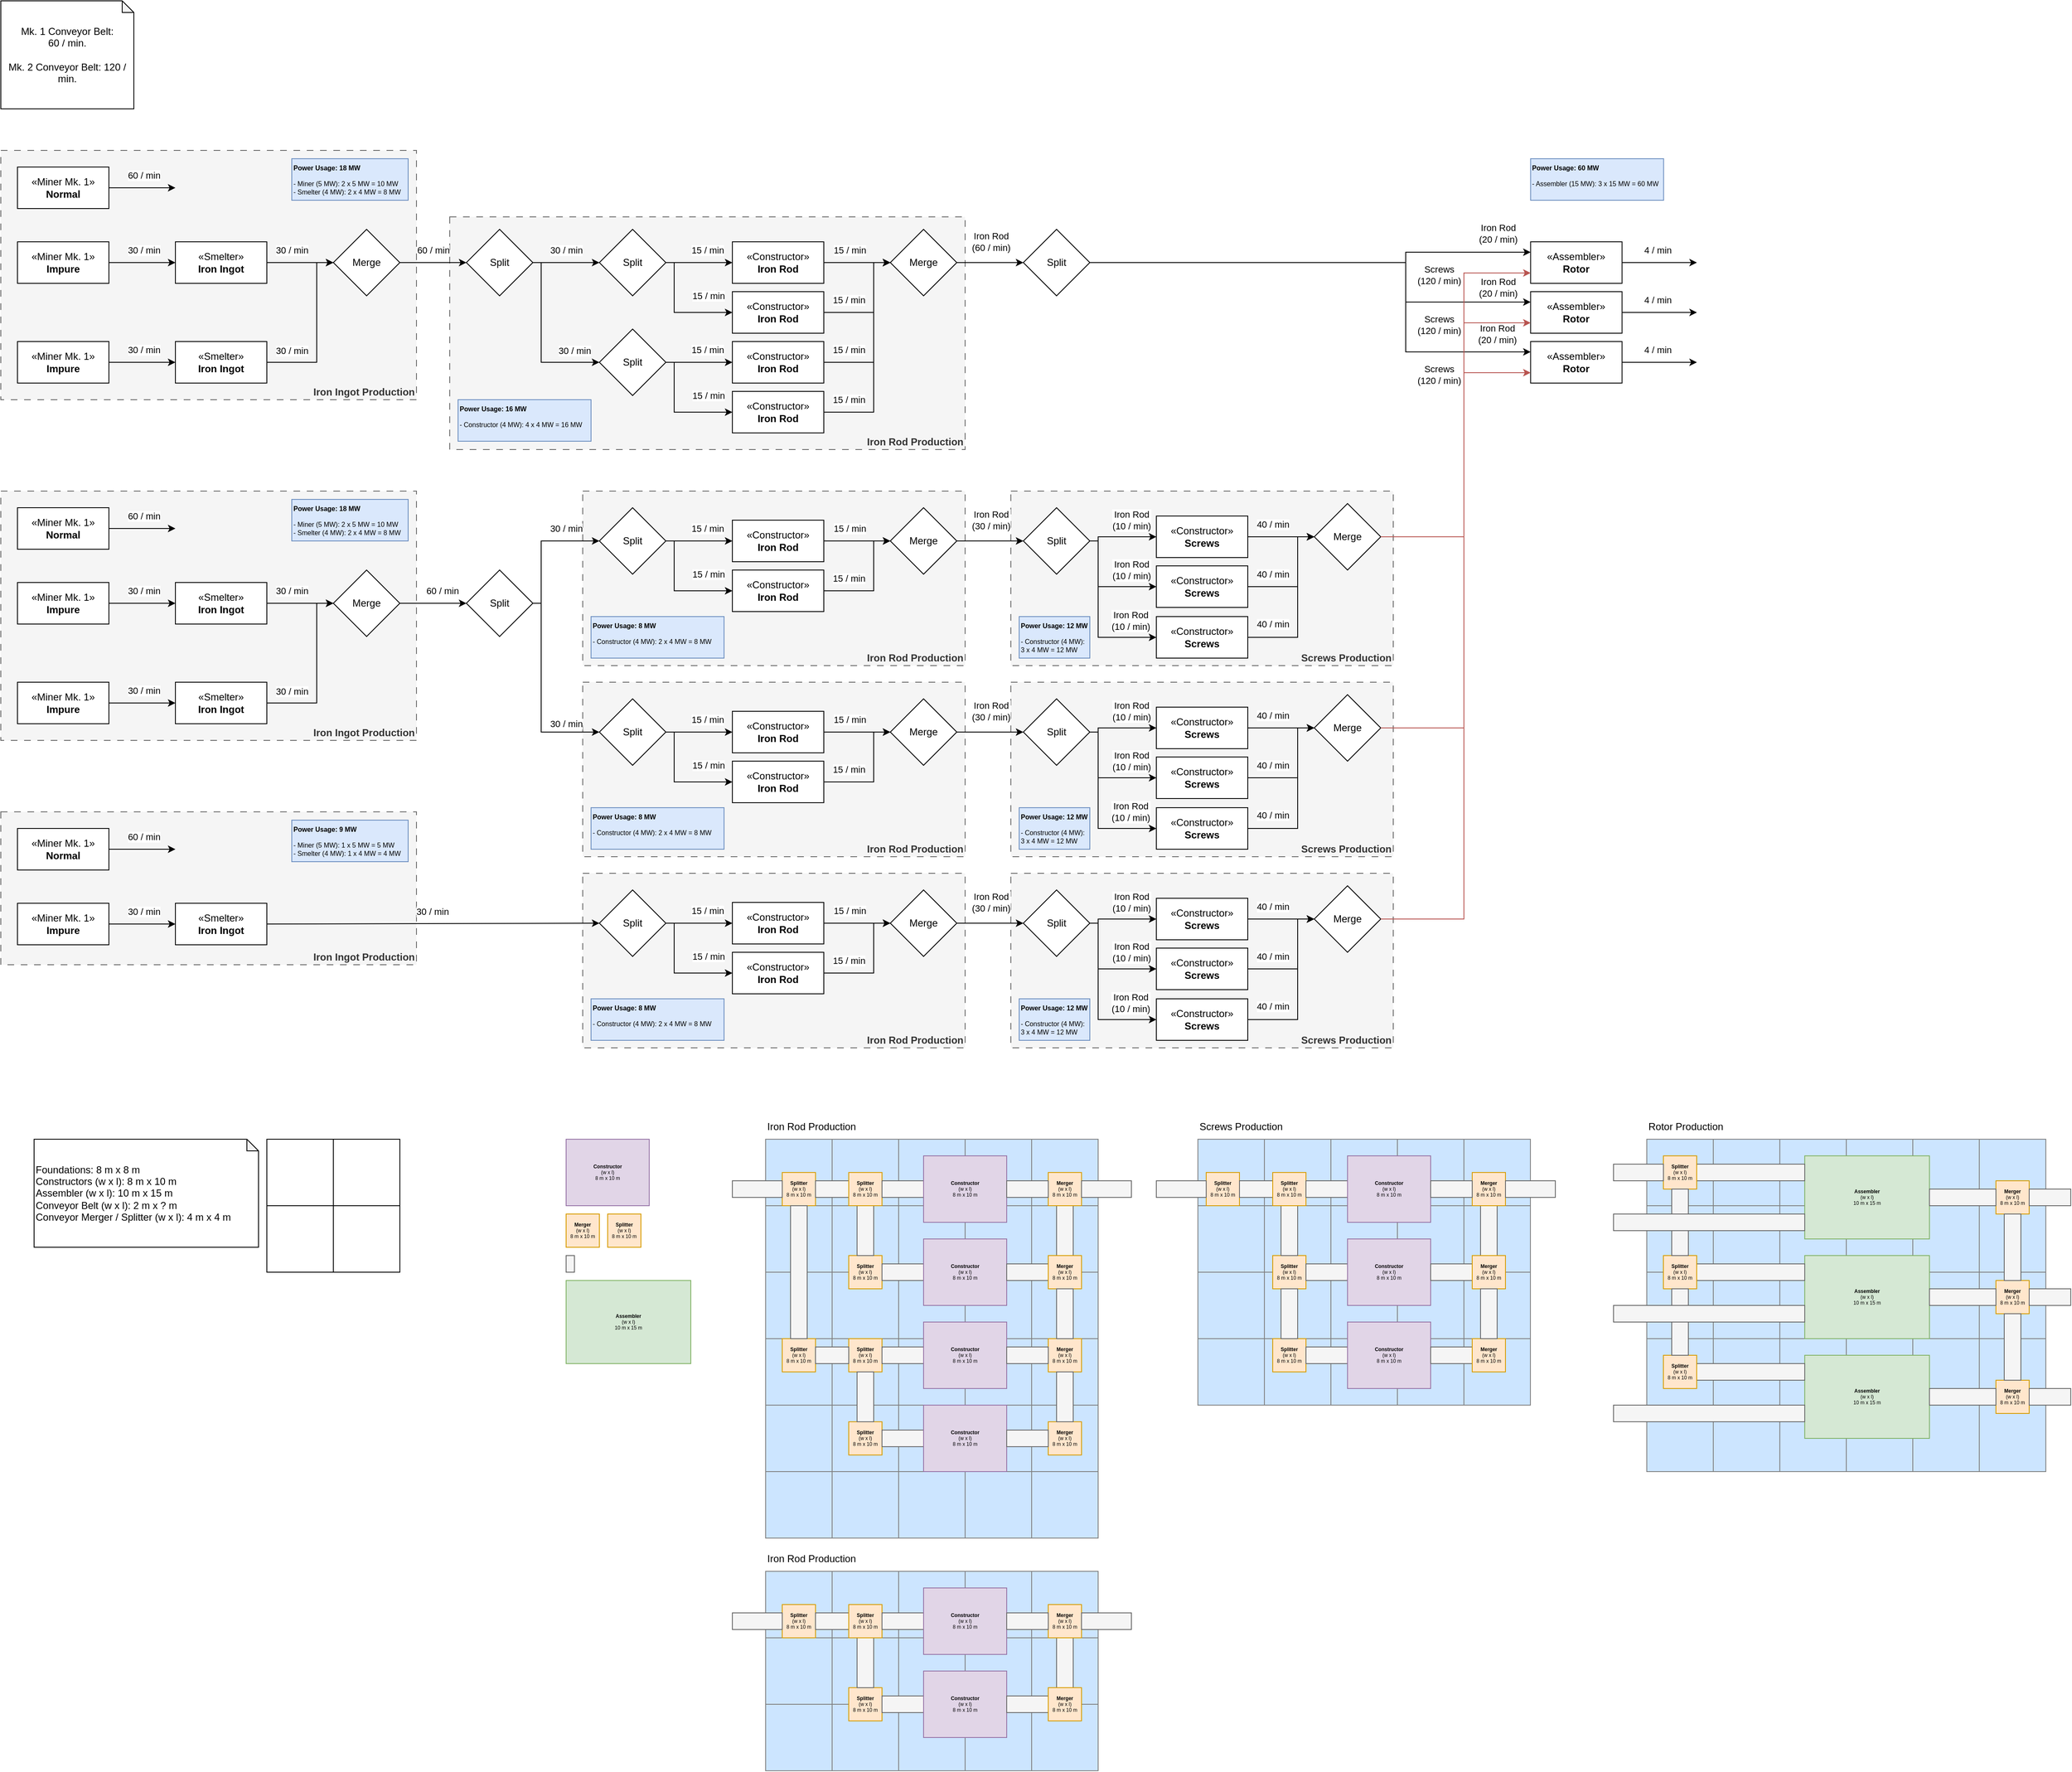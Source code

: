 <mxfile version="28.0.6">
  <diagram name="Page-1" id="RE5L20o33TkwoaLwlAwp">
    <mxGraphModel dx="2031" dy="1786" grid="1" gridSize="10" guides="1" tooltips="1" connect="1" arrows="1" fold="1" page="1" pageScale="1" pageWidth="850" pageHeight="1100" math="0" shadow="0">
      <root>
        <mxCell id="0" />
        <mxCell id="1" parent="0" />
        <mxCell id="AbOFE4-HwObp9wE9yx3T-120" value="Screws Production" style="rounded=0;whiteSpace=wrap;html=1;dashed=1;dashPattern=8 8;fillColor=#f5f5f5;fontColor=#333333;strokeColor=#666666;align=right;verticalAlign=bottom;fontStyle=1" vertex="1" parent="1">
          <mxGeometry x="415" y="340" width="460" height="210" as="geometry" />
        </mxCell>
        <mxCell id="AbOFE4-HwObp9wE9yx3T-90" value="Iron Rod Production" style="rounded=0;whiteSpace=wrap;html=1;dashed=1;dashPattern=8 8;fillColor=#f5f5f5;fontColor=#333333;strokeColor=#666666;align=right;verticalAlign=bottom;fontStyle=1" vertex="1" parent="1">
          <mxGeometry x="-100" y="340" width="460" height="210" as="geometry" />
        </mxCell>
        <mxCell id="AbOFE4-HwObp9wE9yx3T-55" value="Iron Rod Production" style="rounded=0;whiteSpace=wrap;html=1;dashed=1;dashPattern=8 8;fillColor=#f5f5f5;fontColor=#333333;strokeColor=#666666;align=right;verticalAlign=bottom;fontStyle=1" vertex="1" parent="1">
          <mxGeometry x="-260" y="10" width="620" height="280" as="geometry" />
        </mxCell>
        <mxCell id="AbOFE4-HwObp9wE9yx3T-54" value="Iron Ingot Production" style="rounded=0;whiteSpace=wrap;html=1;dashed=1;dashPattern=8 8;fillColor=#f5f5f5;fontColor=#333333;strokeColor=#666666;align=right;verticalAlign=bottom;fontStyle=1" vertex="1" parent="1">
          <mxGeometry x="-800" y="-70" width="500" height="300" as="geometry" />
        </mxCell>
        <mxCell id="AbOFE4-HwObp9wE9yx3T-2" value="«Assembler»&lt;br&gt;&lt;b&gt;Rotor&lt;/b&gt;" style="html=1;whiteSpace=wrap;" vertex="1" parent="1">
          <mxGeometry x="1040.24" y="40" width="110" height="50" as="geometry" />
        </mxCell>
        <mxCell id="AbOFE4-HwObp9wE9yx3T-3" value="" style="endArrow=classic;html=1;rounded=0;exitX=1;exitY=0.5;exitDx=0;exitDy=0;" edge="1" parent="1" source="AbOFE4-HwObp9wE9yx3T-2">
          <mxGeometry width="50" height="50" relative="1" as="geometry">
            <mxPoint x="980.24" y="300" as="sourcePoint" />
            <mxPoint x="1240.24" y="65" as="targetPoint" />
          </mxGeometry>
        </mxCell>
        <mxCell id="AbOFE4-HwObp9wE9yx3T-4" value="4 / min" style="edgeLabel;html=1;align=center;verticalAlign=middle;resizable=0;points=[];" vertex="1" connectable="0" parent="AbOFE4-HwObp9wE9yx3T-3">
          <mxGeometry x="-0.052" y="-2" relative="1" as="geometry">
            <mxPoint y="-17" as="offset" />
          </mxGeometry>
        </mxCell>
        <mxCell id="AbOFE4-HwObp9wE9yx3T-5" value="«Constructor»&lt;br&gt;&lt;b&gt;Iron Rod&lt;/b&gt;" style="html=1;whiteSpace=wrap;" vertex="1" parent="1">
          <mxGeometry x="80" y="40" width="110" height="50" as="geometry" />
        </mxCell>
        <mxCell id="AbOFE4-HwObp9wE9yx3T-6" value="" style="endArrow=classic;html=1;rounded=0;exitX=1;exitY=0.5;exitDx=0;exitDy=0;" edge="1" parent="1" source="AbOFE4-HwObp9wE9yx3T-5">
          <mxGeometry width="50" height="50" relative="1" as="geometry">
            <mxPoint x="190" y="64.76" as="sourcePoint" />
            <mxPoint x="270" y="65" as="targetPoint" />
          </mxGeometry>
        </mxCell>
        <mxCell id="AbOFE4-HwObp9wE9yx3T-7" value="15 / min" style="edgeLabel;html=1;align=center;verticalAlign=middle;resizable=0;points=[];" vertex="1" connectable="0" parent="AbOFE4-HwObp9wE9yx3T-6">
          <mxGeometry x="-0.052" y="-2" relative="1" as="geometry">
            <mxPoint x="-7" y="-17" as="offset" />
          </mxGeometry>
        </mxCell>
        <mxCell id="AbOFE4-HwObp9wE9yx3T-8" value="Merge" style="rhombus;whiteSpace=wrap;html=1;" vertex="1" parent="1">
          <mxGeometry x="270" y="25" width="80" height="80" as="geometry" />
        </mxCell>
        <mxCell id="AbOFE4-HwObp9wE9yx3T-9" value="«Constructor»&lt;br&gt;&lt;b&gt;Iron Rod&lt;/b&gt;" style="html=1;whiteSpace=wrap;" vertex="1" parent="1">
          <mxGeometry x="80" y="100" width="110" height="50" as="geometry" />
        </mxCell>
        <mxCell id="AbOFE4-HwObp9wE9yx3T-10" value="" style="endArrow=classic;html=1;rounded=0;exitX=1;exitY=0.5;exitDx=0;exitDy=0;entryX=0;entryY=0.5;entryDx=0;entryDy=0;edgeStyle=orthogonalEdgeStyle;" edge="1" parent="1" source="AbOFE4-HwObp9wE9yx3T-9" target="AbOFE4-HwObp9wE9yx3T-8">
          <mxGeometry width="50" height="50" relative="1" as="geometry">
            <mxPoint x="360" y="280" as="sourcePoint" />
            <mxPoint x="437" y="280" as="targetPoint" />
            <Array as="points">
              <mxPoint x="250" y="125" />
              <mxPoint x="250" y="65" />
            </Array>
          </mxGeometry>
        </mxCell>
        <mxCell id="AbOFE4-HwObp9wE9yx3T-11" value="15 / min" style="edgeLabel;html=1;align=center;verticalAlign=middle;resizable=0;points=[];" vertex="1" connectable="0" parent="AbOFE4-HwObp9wE9yx3T-10">
          <mxGeometry x="-0.052" y="-2" relative="1" as="geometry">
            <mxPoint x="-32" y="-9" as="offset" />
          </mxGeometry>
        </mxCell>
        <mxCell id="AbOFE4-HwObp9wE9yx3T-12" value="«Constructor»&lt;br&gt;&lt;b&gt;Iron Rod&lt;/b&gt;" style="html=1;whiteSpace=wrap;" vertex="1" parent="1">
          <mxGeometry x="80" y="160" width="110" height="50" as="geometry" />
        </mxCell>
        <mxCell id="AbOFE4-HwObp9wE9yx3T-13" value="" style="endArrow=classic;html=1;rounded=0;exitX=1;exitY=0.5;exitDx=0;exitDy=0;entryX=0;entryY=0.5;entryDx=0;entryDy=0;edgeStyle=orthogonalEdgeStyle;" edge="1" parent="1" source="AbOFE4-HwObp9wE9yx3T-12" target="AbOFE4-HwObp9wE9yx3T-8">
          <mxGeometry width="50" height="50" relative="1" as="geometry">
            <mxPoint x="380" y="350" as="sourcePoint" />
            <mxPoint x="460" y="290" as="targetPoint" />
            <Array as="points">
              <mxPoint x="250" y="185" />
              <mxPoint x="250" y="65" />
            </Array>
          </mxGeometry>
        </mxCell>
        <mxCell id="AbOFE4-HwObp9wE9yx3T-14" value="15 / min" style="edgeLabel;html=1;align=center;verticalAlign=middle;resizable=0;points=[];" vertex="1" connectable="0" parent="AbOFE4-HwObp9wE9yx3T-13">
          <mxGeometry x="-0.052" y="-2" relative="1" as="geometry">
            <mxPoint x="-32" y="20" as="offset" />
          </mxGeometry>
        </mxCell>
        <mxCell id="AbOFE4-HwObp9wE9yx3T-15" value="«Constructor»&lt;br&gt;&lt;b&gt;Iron Rod&lt;/b&gt;" style="html=1;whiteSpace=wrap;" vertex="1" parent="1">
          <mxGeometry x="80" y="220" width="110" height="50" as="geometry" />
        </mxCell>
        <mxCell id="AbOFE4-HwObp9wE9yx3T-16" value="" style="endArrow=classic;html=1;rounded=0;exitX=1;exitY=0.5;exitDx=0;exitDy=0;entryX=0;entryY=0.5;entryDx=0;entryDy=0;edgeStyle=orthogonalEdgeStyle;" edge="1" parent="1" source="AbOFE4-HwObp9wE9yx3T-15" target="AbOFE4-HwObp9wE9yx3T-8">
          <mxGeometry width="50" height="50" relative="1" as="geometry">
            <mxPoint x="440" y="390" as="sourcePoint" />
            <mxPoint x="520" y="270" as="targetPoint" />
            <Array as="points">
              <mxPoint x="250" y="245" />
              <mxPoint x="250" y="65" />
            </Array>
          </mxGeometry>
        </mxCell>
        <mxCell id="AbOFE4-HwObp9wE9yx3T-17" value="15 / min" style="edgeLabel;html=1;align=center;verticalAlign=middle;resizable=0;points=[];" vertex="1" connectable="0" parent="AbOFE4-HwObp9wE9yx3T-16">
          <mxGeometry x="-0.052" y="-2" relative="1" as="geometry">
            <mxPoint x="-32" y="48" as="offset" />
          </mxGeometry>
        </mxCell>
        <mxCell id="AbOFE4-HwObp9wE9yx3T-18" value="" style="endArrow=classic;html=1;rounded=0;exitX=1;exitY=0.5;exitDx=0;exitDy=0;entryX=0;entryY=0.5;entryDx=0;entryDy=0;" edge="1" parent="1" source="AbOFE4-HwObp9wE9yx3T-8" target="AbOFE4-HwObp9wE9yx3T-61">
          <mxGeometry width="50" height="50" relative="1" as="geometry">
            <mxPoint x="420" y="180" as="sourcePoint" />
            <mxPoint x="430" y="65" as="targetPoint" />
          </mxGeometry>
        </mxCell>
        <mxCell id="AbOFE4-HwObp9wE9yx3T-19" value="Iron Rod&lt;div&gt;(60 / min)&lt;/div&gt;" style="edgeLabel;html=1;align=center;verticalAlign=middle;resizable=0;points=[];" vertex="1" connectable="0" parent="AbOFE4-HwObp9wE9yx3T-18">
          <mxGeometry x="0.067" relative="1" as="geometry">
            <mxPoint x="-2" y="-25" as="offset" />
          </mxGeometry>
        </mxCell>
        <mxCell id="AbOFE4-HwObp9wE9yx3T-20" value="" style="endArrow=classic;html=1;rounded=0;entryX=0;entryY=0.5;entryDx=0;entryDy=0;exitX=1;exitY=0.5;exitDx=0;exitDy=0;" edge="1" parent="1" source="AbOFE4-HwObp9wE9yx3T-22" target="AbOFE4-HwObp9wE9yx3T-5">
          <mxGeometry width="50" height="50" relative="1" as="geometry">
            <mxPoint x="10" y="65" as="sourcePoint" />
            <mxPoint x="250" y="130" as="targetPoint" />
          </mxGeometry>
        </mxCell>
        <mxCell id="AbOFE4-HwObp9wE9yx3T-21" value="15 / min" style="edgeLabel;html=1;align=center;verticalAlign=middle;resizable=0;points=[];" vertex="1" connectable="0" parent="AbOFE4-HwObp9wE9yx3T-20">
          <mxGeometry x="0.219" y="1" relative="1" as="geometry">
            <mxPoint x="1" y="-14" as="offset" />
          </mxGeometry>
        </mxCell>
        <mxCell id="AbOFE4-HwObp9wE9yx3T-22" value="Split" style="rhombus;whiteSpace=wrap;html=1;" vertex="1" parent="1">
          <mxGeometry x="-80" y="25" width="80" height="80" as="geometry" />
        </mxCell>
        <mxCell id="AbOFE4-HwObp9wE9yx3T-23" value="" style="endArrow=classic;html=1;rounded=0;entryX=0;entryY=0.5;entryDx=0;entryDy=0;exitX=1;exitY=0.5;exitDx=0;exitDy=0;edgeStyle=orthogonalEdgeStyle;" edge="1" parent="1" source="AbOFE4-HwObp9wE9yx3T-22" target="AbOFE4-HwObp9wE9yx3T-9">
          <mxGeometry width="50" height="50" relative="1" as="geometry">
            <mxPoint x="40" y="210" as="sourcePoint" />
            <mxPoint x="100" y="210" as="targetPoint" />
            <Array as="points">
              <mxPoint x="10" y="65" />
              <mxPoint x="10" y="125" />
            </Array>
          </mxGeometry>
        </mxCell>
        <mxCell id="AbOFE4-HwObp9wE9yx3T-24" value="15 / min" style="edgeLabel;html=1;align=center;verticalAlign=middle;resizable=0;points=[];" vertex="1" connectable="0" parent="AbOFE4-HwObp9wE9yx3T-23">
          <mxGeometry x="0.219" y="1" relative="1" as="geometry">
            <mxPoint x="25" y="-19" as="offset" />
          </mxGeometry>
        </mxCell>
        <mxCell id="AbOFE4-HwObp9wE9yx3T-25" value="«Smelter»&lt;br&gt;&lt;b&gt;Iron Ingot&lt;/b&gt;" style="html=1;whiteSpace=wrap;" vertex="1" parent="1">
          <mxGeometry x="-590" y="40" width="110" height="50" as="geometry" />
        </mxCell>
        <mxCell id="AbOFE4-HwObp9wE9yx3T-26" value="" style="endArrow=classic;html=1;rounded=0;exitX=1;exitY=0.5;exitDx=0;exitDy=0;entryX=0;entryY=0.5;entryDx=0;entryDy=0;" edge="1" parent="1" source="AbOFE4-HwObp9wE9yx3T-25" target="AbOFE4-HwObp9wE9yx3T-46">
          <mxGeometry width="50" height="50" relative="1" as="geometry">
            <mxPoint x="-290" y="180" as="sourcePoint" />
            <mxPoint x="-400" y="65" as="targetPoint" />
          </mxGeometry>
        </mxCell>
        <mxCell id="AbOFE4-HwObp9wE9yx3T-27" value="30 / min" style="edgeLabel;html=1;align=center;verticalAlign=middle;resizable=0;points=[];" vertex="1" connectable="0" parent="AbOFE4-HwObp9wE9yx3T-26">
          <mxGeometry x="0.055" y="1" relative="1" as="geometry">
            <mxPoint x="-12" y="-14" as="offset" />
          </mxGeometry>
        </mxCell>
        <mxCell id="AbOFE4-HwObp9wE9yx3T-28" value="Mk. 1 Conveyor Belt:&lt;div&gt;60 / min.&lt;/div&gt;&lt;div&gt;&lt;br&gt;&lt;/div&gt;&lt;div&gt;Mk. 2 Conveyor Belt: 120 / min.&lt;/div&gt;" style="shape=note;whiteSpace=wrap;html=1;backgroundOutline=1;darkOpacity=0.05;size=14;" vertex="1" parent="1">
          <mxGeometry x="-800" y="-250" width="160" height="130" as="geometry" />
        </mxCell>
        <mxCell id="AbOFE4-HwObp9wE9yx3T-29" value="«Miner Mk. 1»&lt;br&gt;&lt;b&gt;Impure&lt;/b&gt;" style="html=1;whiteSpace=wrap;" vertex="1" parent="1">
          <mxGeometry x="-780" y="40" width="110" height="50" as="geometry" />
        </mxCell>
        <mxCell id="AbOFE4-HwObp9wE9yx3T-30" value="" style="endArrow=classic;html=1;rounded=0;exitX=1;exitY=0.5;exitDx=0;exitDy=0;entryX=0;entryY=0.5;entryDx=0;entryDy=0;" edge="1" parent="1" source="AbOFE4-HwObp9wE9yx3T-29" target="AbOFE4-HwObp9wE9yx3T-25">
          <mxGeometry width="50" height="50" relative="1" as="geometry">
            <mxPoint x="-390" y="240" as="sourcePoint" />
            <mxPoint x="-310" y="240" as="targetPoint" />
          </mxGeometry>
        </mxCell>
        <mxCell id="AbOFE4-HwObp9wE9yx3T-31" value="30 / min" style="edgeLabel;html=1;align=center;verticalAlign=middle;resizable=0;points=[];" vertex="1" connectable="0" parent="AbOFE4-HwObp9wE9yx3T-30">
          <mxGeometry x="0.055" y="1" relative="1" as="geometry">
            <mxPoint y="-14" as="offset" />
          </mxGeometry>
        </mxCell>
        <mxCell id="AbOFE4-HwObp9wE9yx3T-32" value="«Miner Mk. 1»&lt;br&gt;&lt;b&gt;Normal&lt;/b&gt;" style="html=1;whiteSpace=wrap;" vertex="1" parent="1">
          <mxGeometry x="-780" y="-50" width="110" height="50" as="geometry" />
        </mxCell>
        <mxCell id="AbOFE4-HwObp9wE9yx3T-33" value="" style="endArrow=classic;html=1;rounded=0;exitX=1;exitY=0.5;exitDx=0;exitDy=0;" edge="1" parent="1" source="AbOFE4-HwObp9wE9yx3T-32">
          <mxGeometry width="50" height="50" relative="1" as="geometry">
            <mxPoint x="-530" y="60" as="sourcePoint" />
            <mxPoint x="-590" y="-25" as="targetPoint" />
          </mxGeometry>
        </mxCell>
        <mxCell id="AbOFE4-HwObp9wE9yx3T-34" value="60 / min" style="edgeLabel;html=1;align=center;verticalAlign=middle;resizable=0;points=[];" vertex="1" connectable="0" parent="AbOFE4-HwObp9wE9yx3T-33">
          <mxGeometry x="0.055" y="1" relative="1" as="geometry">
            <mxPoint y="-14" as="offset" />
          </mxGeometry>
        </mxCell>
        <mxCell id="AbOFE4-HwObp9wE9yx3T-35" value="" style="endArrow=classic;html=1;rounded=0;entryX=0;entryY=0.5;entryDx=0;entryDy=0;exitX=1;exitY=0.5;exitDx=0;exitDy=0;" edge="1" parent="1" source="AbOFE4-HwObp9wE9yx3T-37" target="AbOFE4-HwObp9wE9yx3T-12">
          <mxGeometry width="50" height="50" relative="1" as="geometry">
            <mxPoint x="10" y="180" as="sourcePoint" />
            <mxPoint x="80" y="180" as="targetPoint" />
          </mxGeometry>
        </mxCell>
        <mxCell id="AbOFE4-HwObp9wE9yx3T-36" value="15 / min" style="edgeLabel;html=1;align=center;verticalAlign=middle;resizable=0;points=[];" vertex="1" connectable="0" parent="AbOFE4-HwObp9wE9yx3T-35">
          <mxGeometry x="0.219" y="1" relative="1" as="geometry">
            <mxPoint x="1" y="-14" as="offset" />
          </mxGeometry>
        </mxCell>
        <mxCell id="AbOFE4-HwObp9wE9yx3T-37" value="Split" style="rhombus;whiteSpace=wrap;html=1;" vertex="1" parent="1">
          <mxGeometry x="-80" y="145" width="80" height="80" as="geometry" />
        </mxCell>
        <mxCell id="AbOFE4-HwObp9wE9yx3T-38" value="" style="endArrow=classic;html=1;rounded=0;entryX=0;entryY=0.5;entryDx=0;entryDy=0;exitX=1;exitY=0.5;exitDx=0;exitDy=0;edgeStyle=orthogonalEdgeStyle;" edge="1" parent="1" source="AbOFE4-HwObp9wE9yx3T-37" target="AbOFE4-HwObp9wE9yx3T-15">
          <mxGeometry width="50" height="50" relative="1" as="geometry">
            <mxPoint x="40" y="325" as="sourcePoint" />
            <mxPoint x="80" y="240" as="targetPoint" />
            <Array as="points">
              <mxPoint x="10" y="185" />
              <mxPoint x="10" y="245" />
            </Array>
          </mxGeometry>
        </mxCell>
        <mxCell id="AbOFE4-HwObp9wE9yx3T-39" value="15 / min" style="edgeLabel;html=1;align=center;verticalAlign=middle;resizable=0;points=[];" vertex="1" connectable="0" parent="AbOFE4-HwObp9wE9yx3T-38">
          <mxGeometry x="0.219" y="1" relative="1" as="geometry">
            <mxPoint x="25" y="-19" as="offset" />
          </mxGeometry>
        </mxCell>
        <mxCell id="AbOFE4-HwObp9wE9yx3T-40" value="«Smelter»&lt;br&gt;&lt;b&gt;Iron Ingot&lt;/b&gt;" style="html=1;whiteSpace=wrap;" vertex="1" parent="1">
          <mxGeometry x="-590" y="160" width="110" height="50" as="geometry" />
        </mxCell>
        <mxCell id="AbOFE4-HwObp9wE9yx3T-41" value="" style="endArrow=classic;html=1;rounded=0;exitX=1;exitY=0.5;exitDx=0;exitDy=0;entryX=0;entryY=0.5;entryDx=0;entryDy=0;edgeStyle=orthogonalEdgeStyle;" edge="1" parent="1" source="AbOFE4-HwObp9wE9yx3T-40" target="AbOFE4-HwObp9wE9yx3T-46">
          <mxGeometry width="50" height="50" relative="1" as="geometry">
            <mxPoint x="-290" y="300" as="sourcePoint" />
            <mxPoint x="-400" y="185" as="targetPoint" />
            <Array as="points">
              <mxPoint x="-420" y="185" />
              <mxPoint x="-420" y="65" />
            </Array>
          </mxGeometry>
        </mxCell>
        <mxCell id="AbOFE4-HwObp9wE9yx3T-42" value="30 / min" style="edgeLabel;html=1;align=center;verticalAlign=middle;resizable=0;points=[];" vertex="1" connectable="0" parent="AbOFE4-HwObp9wE9yx3T-41">
          <mxGeometry x="0.055" y="1" relative="1" as="geometry">
            <mxPoint x="-29" y="31" as="offset" />
          </mxGeometry>
        </mxCell>
        <mxCell id="AbOFE4-HwObp9wE9yx3T-43" value="«Miner Mk. 1»&lt;br&gt;&lt;b&gt;Impure&lt;/b&gt;" style="html=1;whiteSpace=wrap;" vertex="1" parent="1">
          <mxGeometry x="-780" y="160" width="110" height="50" as="geometry" />
        </mxCell>
        <mxCell id="AbOFE4-HwObp9wE9yx3T-44" value="" style="endArrow=classic;html=1;rounded=0;exitX=1;exitY=0.5;exitDx=0;exitDy=0;entryX=0;entryY=0.5;entryDx=0;entryDy=0;" edge="1" parent="1" source="AbOFE4-HwObp9wE9yx3T-43" target="AbOFE4-HwObp9wE9yx3T-40">
          <mxGeometry width="50" height="50" relative="1" as="geometry">
            <mxPoint x="-390" y="360" as="sourcePoint" />
            <mxPoint x="-310" y="360" as="targetPoint" />
          </mxGeometry>
        </mxCell>
        <mxCell id="AbOFE4-HwObp9wE9yx3T-45" value="30 / min" style="edgeLabel;html=1;align=center;verticalAlign=middle;resizable=0;points=[];" vertex="1" connectable="0" parent="AbOFE4-HwObp9wE9yx3T-44">
          <mxGeometry x="0.055" y="1" relative="1" as="geometry">
            <mxPoint y="-14" as="offset" />
          </mxGeometry>
        </mxCell>
        <mxCell id="AbOFE4-HwObp9wE9yx3T-46" value="Merge" style="rhombus;whiteSpace=wrap;html=1;" vertex="1" parent="1">
          <mxGeometry x="-400" y="25" width="80" height="80" as="geometry" />
        </mxCell>
        <mxCell id="AbOFE4-HwObp9wE9yx3T-47" value="Split" style="rhombus;whiteSpace=wrap;html=1;" vertex="1" parent="1">
          <mxGeometry x="-240" y="25" width="80" height="80" as="geometry" />
        </mxCell>
        <mxCell id="AbOFE4-HwObp9wE9yx3T-48" value="" style="endArrow=classic;html=1;rounded=0;entryX=0;entryY=0.5;entryDx=0;entryDy=0;exitX=1;exitY=0.5;exitDx=0;exitDy=0;" edge="1" parent="1" source="AbOFE4-HwObp9wE9yx3T-46" target="AbOFE4-HwObp9wE9yx3T-47">
          <mxGeometry width="50" height="50" relative="1" as="geometry">
            <mxPoint x="-310" y="180" as="sourcePoint" />
            <mxPoint x="-260" y="130" as="targetPoint" />
          </mxGeometry>
        </mxCell>
        <mxCell id="AbOFE4-HwObp9wE9yx3T-49" value="60 / min" style="edgeLabel;html=1;align=center;verticalAlign=middle;resizable=0;points=[];" vertex="1" connectable="0" parent="AbOFE4-HwObp9wE9yx3T-48">
          <mxGeometry x="-0.267" y="-1" relative="1" as="geometry">
            <mxPoint x="10" y="-16" as="offset" />
          </mxGeometry>
        </mxCell>
        <mxCell id="AbOFE4-HwObp9wE9yx3T-50" value="" style="endArrow=classic;html=1;rounded=0;entryX=0;entryY=0.5;entryDx=0;entryDy=0;exitX=1;exitY=0.5;exitDx=0;exitDy=0;" edge="1" parent="1" source="AbOFE4-HwObp9wE9yx3T-47" target="AbOFE4-HwObp9wE9yx3T-22">
          <mxGeometry width="50" height="50" relative="1" as="geometry">
            <mxPoint x="-140" y="260" as="sourcePoint" />
            <mxPoint x="-60" y="260" as="targetPoint" />
          </mxGeometry>
        </mxCell>
        <mxCell id="AbOFE4-HwObp9wE9yx3T-51" value="30 / min" style="edgeLabel;html=1;align=center;verticalAlign=middle;resizable=0;points=[];" vertex="1" connectable="0" parent="AbOFE4-HwObp9wE9yx3T-50">
          <mxGeometry x="-0.267" y="-1" relative="1" as="geometry">
            <mxPoint x="10" y="-16" as="offset" />
          </mxGeometry>
        </mxCell>
        <mxCell id="AbOFE4-HwObp9wE9yx3T-52" value="" style="endArrow=classic;html=1;rounded=0;entryX=0;entryY=0.5;entryDx=0;entryDy=0;exitX=1;exitY=0.5;exitDx=0;exitDy=0;edgeStyle=orthogonalEdgeStyle;" edge="1" parent="1" source="AbOFE4-HwObp9wE9yx3T-47" target="AbOFE4-HwObp9wE9yx3T-37">
          <mxGeometry width="50" height="50" relative="1" as="geometry">
            <mxPoint x="-150" y="220" as="sourcePoint" />
            <mxPoint x="-70" y="220" as="targetPoint" />
            <Array as="points">
              <mxPoint x="-150" y="65" />
              <mxPoint x="-150" y="185" />
            </Array>
          </mxGeometry>
        </mxCell>
        <mxCell id="AbOFE4-HwObp9wE9yx3T-53" value="30 / min" style="edgeLabel;html=1;align=center;verticalAlign=middle;resizable=0;points=[];" vertex="1" connectable="0" parent="AbOFE4-HwObp9wE9yx3T-52">
          <mxGeometry x="-0.267" y="-1" relative="1" as="geometry">
            <mxPoint x="41" y="42" as="offset" />
          </mxGeometry>
        </mxCell>
        <mxCell id="AbOFE4-HwObp9wE9yx3T-56" value="" style="endArrow=classic;html=1;rounded=0;entryX=0;entryY=0.25;entryDx=0;entryDy=0;exitX=1;exitY=0.5;exitDx=0;exitDy=0;edgeStyle=orthogonalEdgeStyle;" edge="1" parent="1" source="AbOFE4-HwObp9wE9yx3T-61" target="AbOFE4-HwObp9wE9yx3T-2">
          <mxGeometry width="50" height="50" relative="1" as="geometry">
            <mxPoint x="720" y="53" as="sourcePoint" />
            <mxPoint x="690" y="140" as="targetPoint" />
            <Array as="points">
              <mxPoint x="890" y="65" />
              <mxPoint x="890" y="53" />
            </Array>
          </mxGeometry>
        </mxCell>
        <mxCell id="AbOFE4-HwObp9wE9yx3T-57" value="Iron Rod&lt;div&gt;(20 / min)&lt;/div&gt;" style="edgeLabel;html=1;align=center;verticalAlign=middle;resizable=0;points=[];" vertex="1" connectable="0" parent="AbOFE4-HwObp9wE9yx3T-56">
          <mxGeometry x="0.192" relative="1" as="geometry">
            <mxPoint x="167" y="-35" as="offset" />
          </mxGeometry>
        </mxCell>
        <mxCell id="AbOFE4-HwObp9wE9yx3T-59" value="&lt;b&gt;Power Usage: 18 MW&lt;/b&gt;&lt;div&gt;&lt;b&gt;&lt;br&gt;&lt;/b&gt;&lt;div&gt;- Miner (5 MW): 2 x 5 MW = 10 MW&lt;/div&gt;&lt;div&gt;- Smelter (4 MW): 2 x 4 MW = 8 MW&lt;/div&gt;&lt;/div&gt;" style="rounded=0;whiteSpace=wrap;html=1;align=left;verticalAlign=top;fillColor=#dae8fc;strokeColor=#6c8ebf;fontSize=8;" vertex="1" parent="1">
          <mxGeometry x="-450" y="-60" width="140" height="50" as="geometry" />
        </mxCell>
        <mxCell id="AbOFE4-HwObp9wE9yx3T-60" value="&lt;b&gt;Power Usage: 16 MW&lt;/b&gt;&lt;div&gt;&lt;b&gt;&lt;br&gt;&lt;/b&gt;&lt;div&gt;- Constructor (4 MW): 4 x 4 MW = 16 MW&lt;/div&gt;&lt;/div&gt;" style="rounded=0;whiteSpace=wrap;html=1;align=left;verticalAlign=top;fillColor=#dae8fc;strokeColor=#6c8ebf;fontSize=8;" vertex="1" parent="1">
          <mxGeometry x="-250" y="230" width="160" height="50" as="geometry" />
        </mxCell>
        <mxCell id="AbOFE4-HwObp9wE9yx3T-61" value="Split" style="rhombus;whiteSpace=wrap;html=1;" vertex="1" parent="1">
          <mxGeometry x="430" y="25" width="80" height="80" as="geometry" />
        </mxCell>
        <mxCell id="AbOFE4-HwObp9wE9yx3T-62" value="«Assembler»&lt;br&gt;&lt;b&gt;Rotor&lt;/b&gt;" style="html=1;whiteSpace=wrap;" vertex="1" parent="1">
          <mxGeometry x="1040.24" y="100" width="110" height="50" as="geometry" />
        </mxCell>
        <mxCell id="AbOFE4-HwObp9wE9yx3T-63" value="" style="endArrow=classic;html=1;rounded=0;exitX=1;exitY=0.5;exitDx=0;exitDy=0;" edge="1" parent="1" source="AbOFE4-HwObp9wE9yx3T-62">
          <mxGeometry width="50" height="50" relative="1" as="geometry">
            <mxPoint x="980.24" y="360" as="sourcePoint" />
            <mxPoint x="1240.24" y="125" as="targetPoint" />
          </mxGeometry>
        </mxCell>
        <mxCell id="AbOFE4-HwObp9wE9yx3T-64" value="4 / min" style="edgeLabel;html=1;align=center;verticalAlign=middle;resizable=0;points=[];" vertex="1" connectable="0" parent="AbOFE4-HwObp9wE9yx3T-63">
          <mxGeometry x="-0.052" y="-2" relative="1" as="geometry">
            <mxPoint y="-17" as="offset" />
          </mxGeometry>
        </mxCell>
        <mxCell id="AbOFE4-HwObp9wE9yx3T-65" value="" style="endArrow=classic;html=1;rounded=0;entryX=0;entryY=0.25;entryDx=0;entryDy=0;exitX=1;exitY=0.5;exitDx=0;exitDy=0;edgeStyle=orthogonalEdgeStyle;" edge="1" parent="1" source="AbOFE4-HwObp9wE9yx3T-61" target="AbOFE4-HwObp9wE9yx3T-62">
          <mxGeometry width="50" height="50" relative="1" as="geometry">
            <mxPoint x="630" y="190" as="sourcePoint" />
            <mxPoint x="680" y="140" as="targetPoint" />
            <Array as="points">
              <mxPoint x="890" y="65" />
              <mxPoint x="890" y="113" />
            </Array>
          </mxGeometry>
        </mxCell>
        <mxCell id="AbOFE4-HwObp9wE9yx3T-66" value="Iron Rod&lt;div&gt;(20 / min)&lt;/div&gt;" style="edgeLabel;html=1;align=center;verticalAlign=middle;resizable=0;points=[];" vertex="1" connectable="0" parent="AbOFE4-HwObp9wE9yx3T-65">
          <mxGeometry x="0.751" relative="1" as="geometry">
            <mxPoint x="32" y="-18" as="offset" />
          </mxGeometry>
        </mxCell>
        <mxCell id="AbOFE4-HwObp9wE9yx3T-67" value="«Assembler»&lt;br&gt;&lt;b&gt;Rotor&lt;/b&gt;" style="html=1;whiteSpace=wrap;" vertex="1" parent="1">
          <mxGeometry x="1040.24" y="160" width="110" height="50" as="geometry" />
        </mxCell>
        <mxCell id="AbOFE4-HwObp9wE9yx3T-68" value="" style="endArrow=classic;html=1;rounded=0;exitX=1;exitY=0.5;exitDx=0;exitDy=0;" edge="1" parent="1" source="AbOFE4-HwObp9wE9yx3T-67">
          <mxGeometry width="50" height="50" relative="1" as="geometry">
            <mxPoint x="980.24" y="420" as="sourcePoint" />
            <mxPoint x="1240.24" y="185" as="targetPoint" />
          </mxGeometry>
        </mxCell>
        <mxCell id="AbOFE4-HwObp9wE9yx3T-69" value="4 / min" style="edgeLabel;html=1;align=center;verticalAlign=middle;resizable=0;points=[];" vertex="1" connectable="0" parent="AbOFE4-HwObp9wE9yx3T-68">
          <mxGeometry x="-0.052" y="-2" relative="1" as="geometry">
            <mxPoint y="-17" as="offset" />
          </mxGeometry>
        </mxCell>
        <mxCell id="AbOFE4-HwObp9wE9yx3T-70" value="" style="endArrow=classic;html=1;rounded=0;exitX=1;exitY=0.5;exitDx=0;exitDy=0;entryX=0;entryY=0.25;entryDx=0;entryDy=0;edgeStyle=orthogonalEdgeStyle;" edge="1" parent="1" source="AbOFE4-HwObp9wE9yx3T-61" target="AbOFE4-HwObp9wE9yx3T-67">
          <mxGeometry width="50" height="50" relative="1" as="geometry">
            <mxPoint x="630" y="190" as="sourcePoint" />
            <mxPoint x="680" y="140" as="targetPoint" />
            <Array as="points">
              <mxPoint x="890" y="65" />
              <mxPoint x="890" y="173" />
            </Array>
          </mxGeometry>
        </mxCell>
        <mxCell id="AbOFE4-HwObp9wE9yx3T-71" value="Iron Rod&lt;div&gt;(20 / min)&lt;/div&gt;" style="edgeLabel;html=1;align=center;verticalAlign=middle;resizable=0;points=[];" vertex="1" connectable="0" parent="AbOFE4-HwObp9wE9yx3T-70">
          <mxGeometry x="0.817" y="-1" relative="1" as="geometry">
            <mxPoint x="18" y="-23" as="offset" />
          </mxGeometry>
        </mxCell>
        <mxCell id="AbOFE4-HwObp9wE9yx3T-72" value="&lt;b&gt;Power Usage: 60 MW&lt;/b&gt;&lt;div&gt;&lt;b&gt;&lt;br&gt;&lt;/b&gt;&lt;div&gt;- Assembler (15 MW): 3 x 15 MW = 60 MW&lt;/div&gt;&lt;/div&gt;" style="rounded=0;whiteSpace=wrap;html=1;align=left;verticalAlign=top;fillColor=#dae8fc;strokeColor=#6c8ebf;fontSize=8;" vertex="1" parent="1">
          <mxGeometry x="1040.24" y="-60" width="160" height="50" as="geometry" />
        </mxCell>
        <mxCell id="AbOFE4-HwObp9wE9yx3T-73" value="«Constructor»&lt;br&gt;&lt;b&gt;Iron Rod&lt;/b&gt;" style="html=1;whiteSpace=wrap;" vertex="1" parent="1">
          <mxGeometry x="80" y="375" width="110" height="50" as="geometry" />
        </mxCell>
        <mxCell id="AbOFE4-HwObp9wE9yx3T-74" value="" style="endArrow=classic;html=1;rounded=0;exitX=1;exitY=0.5;exitDx=0;exitDy=0;" edge="1" parent="1" source="AbOFE4-HwObp9wE9yx3T-73">
          <mxGeometry width="50" height="50" relative="1" as="geometry">
            <mxPoint x="190" y="399.76" as="sourcePoint" />
            <mxPoint x="270" y="400" as="targetPoint" />
          </mxGeometry>
        </mxCell>
        <mxCell id="AbOFE4-HwObp9wE9yx3T-75" value="15 / min" style="edgeLabel;html=1;align=center;verticalAlign=middle;resizable=0;points=[];" vertex="1" connectable="0" parent="AbOFE4-HwObp9wE9yx3T-74">
          <mxGeometry x="-0.052" y="-2" relative="1" as="geometry">
            <mxPoint x="-7" y="-17" as="offset" />
          </mxGeometry>
        </mxCell>
        <mxCell id="AbOFE4-HwObp9wE9yx3T-76" value="Merge" style="rhombus;whiteSpace=wrap;html=1;" vertex="1" parent="1">
          <mxGeometry x="270" y="360" width="80" height="80" as="geometry" />
        </mxCell>
        <mxCell id="AbOFE4-HwObp9wE9yx3T-77" value="«Constructor»&lt;br&gt;&lt;b&gt;Iron Rod&lt;/b&gt;" style="html=1;whiteSpace=wrap;" vertex="1" parent="1">
          <mxGeometry x="80" y="435" width="110" height="50" as="geometry" />
        </mxCell>
        <mxCell id="AbOFE4-HwObp9wE9yx3T-78" value="" style="endArrow=classic;html=1;rounded=0;exitX=1;exitY=0.5;exitDx=0;exitDy=0;entryX=0;entryY=0.5;entryDx=0;entryDy=0;edgeStyle=orthogonalEdgeStyle;" edge="1" parent="1" source="AbOFE4-HwObp9wE9yx3T-77" target="AbOFE4-HwObp9wE9yx3T-76">
          <mxGeometry width="50" height="50" relative="1" as="geometry">
            <mxPoint x="360" y="615" as="sourcePoint" />
            <mxPoint x="437" y="615" as="targetPoint" />
            <Array as="points">
              <mxPoint x="250" y="460" />
              <mxPoint x="250" y="400" />
            </Array>
          </mxGeometry>
        </mxCell>
        <mxCell id="AbOFE4-HwObp9wE9yx3T-79" value="15 / min" style="edgeLabel;html=1;align=center;verticalAlign=middle;resizable=0;points=[];" vertex="1" connectable="0" parent="AbOFE4-HwObp9wE9yx3T-78">
          <mxGeometry x="-0.052" y="-2" relative="1" as="geometry">
            <mxPoint x="-32" y="-9" as="offset" />
          </mxGeometry>
        </mxCell>
        <mxCell id="AbOFE4-HwObp9wE9yx3T-80" value="" style="endArrow=classic;html=1;rounded=0;entryX=0;entryY=0.5;entryDx=0;entryDy=0;exitX=1;exitY=0.5;exitDx=0;exitDy=0;" edge="1" parent="1" source="AbOFE4-HwObp9wE9yx3T-82" target="AbOFE4-HwObp9wE9yx3T-73">
          <mxGeometry width="50" height="50" relative="1" as="geometry">
            <mxPoint x="10" y="400" as="sourcePoint" />
            <mxPoint x="250" y="465" as="targetPoint" />
          </mxGeometry>
        </mxCell>
        <mxCell id="AbOFE4-HwObp9wE9yx3T-81" value="15 / min" style="edgeLabel;html=1;align=center;verticalAlign=middle;resizable=0;points=[];" vertex="1" connectable="0" parent="AbOFE4-HwObp9wE9yx3T-80">
          <mxGeometry x="0.219" y="1" relative="1" as="geometry">
            <mxPoint x="1" y="-14" as="offset" />
          </mxGeometry>
        </mxCell>
        <mxCell id="AbOFE4-HwObp9wE9yx3T-82" value="Split" style="rhombus;whiteSpace=wrap;html=1;" vertex="1" parent="1">
          <mxGeometry x="-80" y="360" width="80" height="80" as="geometry" />
        </mxCell>
        <mxCell id="AbOFE4-HwObp9wE9yx3T-83" value="" style="endArrow=classic;html=1;rounded=0;entryX=0;entryY=0.5;entryDx=0;entryDy=0;exitX=1;exitY=0.5;exitDx=0;exitDy=0;edgeStyle=orthogonalEdgeStyle;" edge="1" parent="1" source="AbOFE4-HwObp9wE9yx3T-82" target="AbOFE4-HwObp9wE9yx3T-77">
          <mxGeometry width="50" height="50" relative="1" as="geometry">
            <mxPoint x="40" y="545" as="sourcePoint" />
            <mxPoint x="100" y="545" as="targetPoint" />
            <Array as="points">
              <mxPoint x="10" y="400" />
              <mxPoint x="10" y="460" />
            </Array>
          </mxGeometry>
        </mxCell>
        <mxCell id="AbOFE4-HwObp9wE9yx3T-84" value="15 / min" style="edgeLabel;html=1;align=center;verticalAlign=middle;resizable=0;points=[];" vertex="1" connectable="0" parent="AbOFE4-HwObp9wE9yx3T-83">
          <mxGeometry x="0.219" y="1" relative="1" as="geometry">
            <mxPoint x="25" y="-19" as="offset" />
          </mxGeometry>
        </mxCell>
        <mxCell id="AbOFE4-HwObp9wE9yx3T-86" value="" style="endArrow=classic;html=1;rounded=0;entryX=0;entryY=0.5;entryDx=0;entryDy=0;exitX=1;exitY=0.5;exitDx=0;exitDy=0;edgeStyle=orthogonalEdgeStyle;" edge="1" parent="1" source="AbOFE4-HwObp9wE9yx3T-179" target="AbOFE4-HwObp9wE9yx3T-82">
          <mxGeometry width="50" height="50" relative="1" as="geometry">
            <mxPoint x="-160" y="400" as="sourcePoint" />
            <mxPoint x="-60" y="595" as="targetPoint" />
            <Array as="points">
              <mxPoint x="-150" y="475" />
              <mxPoint x="-150" y="400" />
            </Array>
          </mxGeometry>
        </mxCell>
        <mxCell id="AbOFE4-HwObp9wE9yx3T-87" value="30 / min" style="edgeLabel;html=1;align=center;verticalAlign=middle;resizable=0;points=[];" vertex="1" connectable="0" parent="AbOFE4-HwObp9wE9yx3T-86">
          <mxGeometry x="-0.267" y="-1" relative="1" as="geometry">
            <mxPoint x="29" y="-43" as="offset" />
          </mxGeometry>
        </mxCell>
        <mxCell id="AbOFE4-HwObp9wE9yx3T-88" value="" style="endArrow=classic;html=1;rounded=0;exitX=1;exitY=0.5;exitDx=0;exitDy=0;entryX=0;entryY=0.5;entryDx=0;entryDy=0;" edge="1" parent="1" source="AbOFE4-HwObp9wE9yx3T-76" target="AbOFE4-HwObp9wE9yx3T-92">
          <mxGeometry width="50" height="50" relative="1" as="geometry">
            <mxPoint x="530" y="520" as="sourcePoint" />
            <mxPoint x="430" y="400" as="targetPoint" />
          </mxGeometry>
        </mxCell>
        <mxCell id="AbOFE4-HwObp9wE9yx3T-89" value="Iron Rod&lt;div&gt;(30 / min)&lt;/div&gt;" style="edgeLabel;html=1;align=center;verticalAlign=middle;resizable=0;points=[];" vertex="1" connectable="0" parent="AbOFE4-HwObp9wE9yx3T-88">
          <mxGeometry x="0.067" relative="1" as="geometry">
            <mxPoint x="-2" y="-25" as="offset" />
          </mxGeometry>
        </mxCell>
        <mxCell id="AbOFE4-HwObp9wE9yx3T-91" value="&lt;b&gt;Power Usage: 8 MW&lt;/b&gt;&lt;div&gt;&lt;b&gt;&lt;br&gt;&lt;/b&gt;&lt;div&gt;- Constructor (4 MW): 2 x 4 MW = 8 MW&lt;/div&gt;&lt;/div&gt;" style="rounded=0;whiteSpace=wrap;html=1;align=left;verticalAlign=top;fillColor=#dae8fc;strokeColor=#6c8ebf;fontSize=8;" vertex="1" parent="1">
          <mxGeometry x="-90" y="491" width="160" height="50" as="geometry" />
        </mxCell>
        <mxCell id="AbOFE4-HwObp9wE9yx3T-92" value="Split" style="rhombus;whiteSpace=wrap;html=1;" vertex="1" parent="1">
          <mxGeometry x="430" y="360" width="80" height="80" as="geometry" />
        </mxCell>
        <mxCell id="AbOFE4-HwObp9wE9yx3T-93" value="«Constructor»&lt;br&gt;&lt;b&gt;Screws&lt;/b&gt;" style="html=1;whiteSpace=wrap;" vertex="1" parent="1">
          <mxGeometry x="590" y="370" width="110" height="50" as="geometry" />
        </mxCell>
        <mxCell id="AbOFE4-HwObp9wE9yx3T-94" value="«Constructor»&lt;br&gt;&lt;b&gt;Screws&lt;/b&gt;" style="html=1;whiteSpace=wrap;" vertex="1" parent="1">
          <mxGeometry x="590" y="430" width="110" height="50" as="geometry" />
        </mxCell>
        <mxCell id="AbOFE4-HwObp9wE9yx3T-95" value="«Constructor»&lt;br&gt;&lt;b&gt;Screws&lt;/b&gt;" style="html=1;whiteSpace=wrap;" vertex="1" parent="1">
          <mxGeometry x="590" y="491" width="110" height="50" as="geometry" />
        </mxCell>
        <mxCell id="AbOFE4-HwObp9wE9yx3T-96" value="" style="endArrow=classic;html=1;rounded=0;exitX=1;exitY=0.5;exitDx=0;exitDy=0;entryX=0;entryY=0.5;entryDx=0;entryDy=0;edgeStyle=orthogonalEdgeStyle;" edge="1" parent="1" source="AbOFE4-HwObp9wE9yx3T-92" target="AbOFE4-HwObp9wE9yx3T-93">
          <mxGeometry width="50" height="50" relative="1" as="geometry">
            <mxPoint x="580" y="440" as="sourcePoint" />
            <mxPoint x="630" y="390" as="targetPoint" />
            <Array as="points">
              <mxPoint x="520" y="400" />
              <mxPoint x="520" y="395" />
            </Array>
          </mxGeometry>
        </mxCell>
        <mxCell id="AbOFE4-HwObp9wE9yx3T-97" value="Iron Rod&lt;div&gt;(10 / min)&lt;/div&gt;" style="edgeLabel;html=1;align=center;verticalAlign=middle;resizable=0;points=[];" vertex="1" connectable="0" parent="AbOFE4-HwObp9wE9yx3T-96">
          <mxGeometry x="0.306" y="1" relative="1" as="geometry">
            <mxPoint x="-1" y="-19" as="offset" />
          </mxGeometry>
        </mxCell>
        <mxCell id="AbOFE4-HwObp9wE9yx3T-98" value="" style="endArrow=classic;html=1;rounded=0;exitX=1;exitY=0.5;exitDx=0;exitDy=0;entryX=0;entryY=0.5;entryDx=0;entryDy=0;edgeStyle=orthogonalEdgeStyle;" edge="1" parent="1" source="AbOFE4-HwObp9wE9yx3T-92" target="AbOFE4-HwObp9wE9yx3T-94">
          <mxGeometry width="50" height="50" relative="1" as="geometry">
            <mxPoint x="600" y="545" as="sourcePoint" />
            <mxPoint x="680" y="540" as="targetPoint" />
            <Array as="points">
              <mxPoint x="520" y="400" />
              <mxPoint x="520" y="455" />
            </Array>
          </mxGeometry>
        </mxCell>
        <mxCell id="AbOFE4-HwObp9wE9yx3T-99" value="Iron Rod&lt;div&gt;(10 / min)&lt;/div&gt;" style="edgeLabel;html=1;align=center;verticalAlign=middle;resizable=0;points=[];" vertex="1" connectable="0" parent="AbOFE4-HwObp9wE9yx3T-98">
          <mxGeometry x="0.306" y="1" relative="1" as="geometry">
            <mxPoint x="17" y="-19" as="offset" />
          </mxGeometry>
        </mxCell>
        <mxCell id="AbOFE4-HwObp9wE9yx3T-100" value="" style="endArrow=classic;html=1;rounded=0;exitX=1;exitY=0.5;exitDx=0;exitDy=0;entryX=0;entryY=0.5;entryDx=0;entryDy=0;edgeStyle=orthogonalEdgeStyle;" edge="1" parent="1" source="AbOFE4-HwObp9wE9yx3T-92" target="AbOFE4-HwObp9wE9yx3T-95">
          <mxGeometry width="50" height="50" relative="1" as="geometry">
            <mxPoint x="530" y="570" as="sourcePoint" />
            <mxPoint x="610" y="625" as="targetPoint" />
            <Array as="points">
              <mxPoint x="520" y="400" />
              <mxPoint x="520" y="516" />
            </Array>
          </mxGeometry>
        </mxCell>
        <mxCell id="AbOFE4-HwObp9wE9yx3T-101" value="Iron Rod&lt;div&gt;(10 / min)&lt;/div&gt;" style="edgeLabel;html=1;align=center;verticalAlign=middle;resizable=0;points=[];" vertex="1" connectable="0" parent="AbOFE4-HwObp9wE9yx3T-100">
          <mxGeometry x="0.306" y="1" relative="1" as="geometry">
            <mxPoint x="37" y="-19" as="offset" />
          </mxGeometry>
        </mxCell>
        <mxCell id="AbOFE4-HwObp9wE9yx3T-103" value="" style="endArrow=classic;html=1;rounded=0;exitX=1;exitY=0.5;exitDx=0;exitDy=0;entryX=0;entryY=0.5;entryDx=0;entryDy=0;" edge="1" parent="1" source="AbOFE4-HwObp9wE9yx3T-93" target="AbOFE4-HwObp9wE9yx3T-110">
          <mxGeometry width="50" height="50" relative="1" as="geometry">
            <mxPoint x="890" y="470" as="sourcePoint" />
            <mxPoint x="800" y="395" as="targetPoint" />
          </mxGeometry>
        </mxCell>
        <mxCell id="AbOFE4-HwObp9wE9yx3T-104" value="40 / min" style="edgeLabel;html=1;align=center;verticalAlign=middle;resizable=0;points=[];" vertex="1" connectable="0" parent="AbOFE4-HwObp9wE9yx3T-103">
          <mxGeometry x="-0.052" y="-2" relative="1" as="geometry">
            <mxPoint x="-8" y="-17" as="offset" />
          </mxGeometry>
        </mxCell>
        <mxCell id="AbOFE4-HwObp9wE9yx3T-105" value="" style="endArrow=classic;html=1;rounded=0;exitX=1;exitY=0.5;exitDx=0;exitDy=0;entryX=0;entryY=0.5;entryDx=0;entryDy=0;edgeStyle=orthogonalEdgeStyle;" edge="1" parent="1" source="AbOFE4-HwObp9wE9yx3T-94" target="AbOFE4-HwObp9wE9yx3T-110">
          <mxGeometry width="50" height="50" relative="1" as="geometry">
            <mxPoint x="870" y="520" as="sourcePoint" />
            <mxPoint x="783.12" y="453.72" as="targetPoint" />
            <Array as="points">
              <mxPoint x="760" y="455" />
              <mxPoint x="760" y="395" />
            </Array>
          </mxGeometry>
        </mxCell>
        <mxCell id="AbOFE4-HwObp9wE9yx3T-106" value="40 / min" style="edgeLabel;html=1;align=center;verticalAlign=middle;resizable=0;points=[];" vertex="1" connectable="0" parent="AbOFE4-HwObp9wE9yx3T-105">
          <mxGeometry x="-0.052" y="-2" relative="1" as="geometry">
            <mxPoint x="-32" y="-9" as="offset" />
          </mxGeometry>
        </mxCell>
        <mxCell id="AbOFE4-HwObp9wE9yx3T-107" value="" style="endArrow=classic;html=1;rounded=0;exitX=1;exitY=0.5;exitDx=0;exitDy=0;entryX=0;entryY=0.5;entryDx=0;entryDy=0;edgeStyle=orthogonalEdgeStyle;" edge="1" parent="1" source="AbOFE4-HwObp9wE9yx3T-95" target="AbOFE4-HwObp9wE9yx3T-110">
          <mxGeometry width="50" height="50" relative="1" as="geometry">
            <mxPoint x="800" y="550" as="sourcePoint" />
            <mxPoint x="900" y="516" as="targetPoint" />
            <Array as="points">
              <mxPoint x="760" y="516" />
              <mxPoint x="760" y="395" />
            </Array>
          </mxGeometry>
        </mxCell>
        <mxCell id="AbOFE4-HwObp9wE9yx3T-108" value="40 / min" style="edgeLabel;html=1;align=center;verticalAlign=middle;resizable=0;points=[];" vertex="1" connectable="0" parent="AbOFE4-HwObp9wE9yx3T-107">
          <mxGeometry x="-0.052" y="-2" relative="1" as="geometry">
            <mxPoint x="-32" y="19" as="offset" />
          </mxGeometry>
        </mxCell>
        <mxCell id="AbOFE4-HwObp9wE9yx3T-110" value="Merge" style="rhombus;whiteSpace=wrap;html=1;" vertex="1" parent="1">
          <mxGeometry x="780" y="355" width="80" height="80" as="geometry" />
        </mxCell>
        <mxCell id="AbOFE4-HwObp9wE9yx3T-116" value="" style="endArrow=classic;html=1;rounded=0;exitX=1;exitY=0.5;exitDx=0;exitDy=0;fillColor=#f8cecc;strokeColor=#b85450;entryX=0;entryY=0.75;entryDx=0;entryDy=0;edgeStyle=orthogonalEdgeStyle;" edge="1" parent="1" source="AbOFE4-HwObp9wE9yx3T-110" target="AbOFE4-HwObp9wE9yx3T-2">
          <mxGeometry width="50" height="50" relative="1" as="geometry">
            <mxPoint x="980" y="389.76" as="sourcePoint" />
            <mxPoint x="930" y="395" as="targetPoint" />
            <Array as="points">
              <mxPoint x="960" y="395" />
              <mxPoint x="960" y="78" />
            </Array>
          </mxGeometry>
        </mxCell>
        <mxCell id="AbOFE4-HwObp9wE9yx3T-117" value="Screws&lt;div&gt;(120 / min)&lt;/div&gt;" style="edgeLabel;html=1;align=center;verticalAlign=middle;resizable=0;points=[];" vertex="1" connectable="0" parent="AbOFE4-HwObp9wE9yx3T-116">
          <mxGeometry x="0.067" relative="1" as="geometry">
            <mxPoint x="-30" y="-150" as="offset" />
          </mxGeometry>
        </mxCell>
        <mxCell id="AbOFE4-HwObp9wE9yx3T-121" value="&lt;b&gt;Power Usage: 12 MW&lt;/b&gt;&lt;div&gt;&lt;b&gt;&lt;br&gt;&lt;/b&gt;&lt;div&gt;- Constructor (4 MW): 3 x 4 MW = 12 MW&lt;/div&gt;&lt;/div&gt;" style="rounded=0;whiteSpace=wrap;html=1;align=left;verticalAlign=top;fillColor=#dae8fc;strokeColor=#6c8ebf;fontSize=8;" vertex="1" parent="1">
          <mxGeometry x="425" y="491" width="85" height="50" as="geometry" />
        </mxCell>
        <mxCell id="AbOFE4-HwObp9wE9yx3T-122" value="Screws Production" style="rounded=0;whiteSpace=wrap;html=1;dashed=1;dashPattern=8 8;fillColor=#f5f5f5;fontColor=#333333;strokeColor=#666666;align=right;verticalAlign=bottom;fontStyle=1" vertex="1" parent="1">
          <mxGeometry x="415" y="570" width="460" height="210" as="geometry" />
        </mxCell>
        <mxCell id="AbOFE4-HwObp9wE9yx3T-123" value="Iron Rod Production" style="rounded=0;whiteSpace=wrap;html=1;dashed=1;dashPattern=8 8;fillColor=#f5f5f5;fontColor=#333333;strokeColor=#666666;align=right;verticalAlign=bottom;fontStyle=1" vertex="1" parent="1">
          <mxGeometry x="-100" y="570" width="460" height="210" as="geometry" />
        </mxCell>
        <mxCell id="AbOFE4-HwObp9wE9yx3T-124" value="«Constructor»&lt;br&gt;&lt;b&gt;Iron Rod&lt;/b&gt;" style="html=1;whiteSpace=wrap;" vertex="1" parent="1">
          <mxGeometry x="80" y="605" width="110" height="50" as="geometry" />
        </mxCell>
        <mxCell id="AbOFE4-HwObp9wE9yx3T-125" value="" style="endArrow=classic;html=1;rounded=0;exitX=1;exitY=0.5;exitDx=0;exitDy=0;" edge="1" parent="1" source="AbOFE4-HwObp9wE9yx3T-124">
          <mxGeometry width="50" height="50" relative="1" as="geometry">
            <mxPoint x="190" y="629.76" as="sourcePoint" />
            <mxPoint x="270" y="630" as="targetPoint" />
          </mxGeometry>
        </mxCell>
        <mxCell id="AbOFE4-HwObp9wE9yx3T-126" value="15 / min" style="edgeLabel;html=1;align=center;verticalAlign=middle;resizable=0;points=[];" vertex="1" connectable="0" parent="AbOFE4-HwObp9wE9yx3T-125">
          <mxGeometry x="-0.052" y="-2" relative="1" as="geometry">
            <mxPoint x="-7" y="-17" as="offset" />
          </mxGeometry>
        </mxCell>
        <mxCell id="AbOFE4-HwObp9wE9yx3T-127" value="Merge" style="rhombus;whiteSpace=wrap;html=1;" vertex="1" parent="1">
          <mxGeometry x="270" y="590" width="80" height="80" as="geometry" />
        </mxCell>
        <mxCell id="AbOFE4-HwObp9wE9yx3T-128" value="«Constructor»&lt;br&gt;&lt;b&gt;Iron Rod&lt;/b&gt;" style="html=1;whiteSpace=wrap;" vertex="1" parent="1">
          <mxGeometry x="80" y="665" width="110" height="50" as="geometry" />
        </mxCell>
        <mxCell id="AbOFE4-HwObp9wE9yx3T-129" value="" style="endArrow=classic;html=1;rounded=0;exitX=1;exitY=0.5;exitDx=0;exitDy=0;entryX=0;entryY=0.5;entryDx=0;entryDy=0;edgeStyle=orthogonalEdgeStyle;" edge="1" parent="1" source="AbOFE4-HwObp9wE9yx3T-128" target="AbOFE4-HwObp9wE9yx3T-127">
          <mxGeometry width="50" height="50" relative="1" as="geometry">
            <mxPoint x="360" y="845" as="sourcePoint" />
            <mxPoint x="437" y="845" as="targetPoint" />
            <Array as="points">
              <mxPoint x="250" y="690" />
              <mxPoint x="250" y="630" />
            </Array>
          </mxGeometry>
        </mxCell>
        <mxCell id="AbOFE4-HwObp9wE9yx3T-130" value="15 / min" style="edgeLabel;html=1;align=center;verticalAlign=middle;resizable=0;points=[];" vertex="1" connectable="0" parent="AbOFE4-HwObp9wE9yx3T-129">
          <mxGeometry x="-0.052" y="-2" relative="1" as="geometry">
            <mxPoint x="-32" y="-9" as="offset" />
          </mxGeometry>
        </mxCell>
        <mxCell id="AbOFE4-HwObp9wE9yx3T-131" value="" style="endArrow=classic;html=1;rounded=0;entryX=0;entryY=0.5;entryDx=0;entryDy=0;exitX=1;exitY=0.5;exitDx=0;exitDy=0;" edge="1" parent="1" source="AbOFE4-HwObp9wE9yx3T-133" target="AbOFE4-HwObp9wE9yx3T-124">
          <mxGeometry width="50" height="50" relative="1" as="geometry">
            <mxPoint x="10" y="630" as="sourcePoint" />
            <mxPoint x="250" y="695" as="targetPoint" />
          </mxGeometry>
        </mxCell>
        <mxCell id="AbOFE4-HwObp9wE9yx3T-132" value="15 / min" style="edgeLabel;html=1;align=center;verticalAlign=middle;resizable=0;points=[];" vertex="1" connectable="0" parent="AbOFE4-HwObp9wE9yx3T-131">
          <mxGeometry x="0.219" y="1" relative="1" as="geometry">
            <mxPoint x="1" y="-14" as="offset" />
          </mxGeometry>
        </mxCell>
        <mxCell id="AbOFE4-HwObp9wE9yx3T-133" value="Split" style="rhombus;whiteSpace=wrap;html=1;" vertex="1" parent="1">
          <mxGeometry x="-80" y="590" width="80" height="80" as="geometry" />
        </mxCell>
        <mxCell id="AbOFE4-HwObp9wE9yx3T-134" value="" style="endArrow=classic;html=1;rounded=0;entryX=0;entryY=0.5;entryDx=0;entryDy=0;exitX=1;exitY=0.5;exitDx=0;exitDy=0;edgeStyle=orthogonalEdgeStyle;" edge="1" parent="1" source="AbOFE4-HwObp9wE9yx3T-133" target="AbOFE4-HwObp9wE9yx3T-128">
          <mxGeometry width="50" height="50" relative="1" as="geometry">
            <mxPoint x="40" y="775" as="sourcePoint" />
            <mxPoint x="100" y="775" as="targetPoint" />
            <Array as="points">
              <mxPoint x="10" y="630" />
              <mxPoint x="10" y="690" />
            </Array>
          </mxGeometry>
        </mxCell>
        <mxCell id="AbOFE4-HwObp9wE9yx3T-135" value="15 / min" style="edgeLabel;html=1;align=center;verticalAlign=middle;resizable=0;points=[];" vertex="1" connectable="0" parent="AbOFE4-HwObp9wE9yx3T-134">
          <mxGeometry x="0.219" y="1" relative="1" as="geometry">
            <mxPoint x="25" y="-19" as="offset" />
          </mxGeometry>
        </mxCell>
        <mxCell id="AbOFE4-HwObp9wE9yx3T-136" value="" style="endArrow=classic;html=1;rounded=0;entryX=0;entryY=0.5;entryDx=0;entryDy=0;exitX=1;exitY=0.5;exitDx=0;exitDy=0;edgeStyle=orthogonalEdgeStyle;" edge="1" parent="1" target="AbOFE4-HwObp9wE9yx3T-133" source="AbOFE4-HwObp9wE9yx3T-179">
          <mxGeometry width="50" height="50" relative="1" as="geometry">
            <mxPoint x="-160" y="630" as="sourcePoint" />
            <mxPoint x="-60" y="825" as="targetPoint" />
            <Array as="points">
              <mxPoint x="-150" y="475" />
              <mxPoint x="-150" y="630" />
            </Array>
          </mxGeometry>
        </mxCell>
        <mxCell id="AbOFE4-HwObp9wE9yx3T-137" value="30 / min" style="edgeLabel;html=1;align=center;verticalAlign=middle;resizable=0;points=[];" vertex="1" connectable="0" parent="AbOFE4-HwObp9wE9yx3T-136">
          <mxGeometry x="-0.267" y="-1" relative="1" as="geometry">
            <mxPoint x="31" y="69" as="offset" />
          </mxGeometry>
        </mxCell>
        <mxCell id="AbOFE4-HwObp9wE9yx3T-138" value="" style="endArrow=classic;html=1;rounded=0;exitX=1;exitY=0.5;exitDx=0;exitDy=0;entryX=0;entryY=0.5;entryDx=0;entryDy=0;" edge="1" parent="1" source="AbOFE4-HwObp9wE9yx3T-127" target="AbOFE4-HwObp9wE9yx3T-141">
          <mxGeometry width="50" height="50" relative="1" as="geometry">
            <mxPoint x="530" y="750" as="sourcePoint" />
            <mxPoint x="430" y="630" as="targetPoint" />
          </mxGeometry>
        </mxCell>
        <mxCell id="AbOFE4-HwObp9wE9yx3T-139" value="Iron Rod&lt;div&gt;(30 / min)&lt;/div&gt;" style="edgeLabel;html=1;align=center;verticalAlign=middle;resizable=0;points=[];" vertex="1" connectable="0" parent="AbOFE4-HwObp9wE9yx3T-138">
          <mxGeometry x="0.067" relative="1" as="geometry">
            <mxPoint x="-2" y="-25" as="offset" />
          </mxGeometry>
        </mxCell>
        <mxCell id="AbOFE4-HwObp9wE9yx3T-140" value="&lt;b&gt;Power Usage: 8 MW&lt;/b&gt;&lt;div&gt;&lt;b&gt;&lt;br&gt;&lt;/b&gt;&lt;div&gt;- Constructor (4 MW): 2 x 4 MW = 8 MW&lt;/div&gt;&lt;/div&gt;" style="rounded=0;whiteSpace=wrap;html=1;align=left;verticalAlign=top;fillColor=#dae8fc;strokeColor=#6c8ebf;fontSize=8;" vertex="1" parent="1">
          <mxGeometry x="-90" y="721" width="160" height="50" as="geometry" />
        </mxCell>
        <mxCell id="AbOFE4-HwObp9wE9yx3T-141" value="Split" style="rhombus;whiteSpace=wrap;html=1;" vertex="1" parent="1">
          <mxGeometry x="430" y="590" width="80" height="80" as="geometry" />
        </mxCell>
        <mxCell id="AbOFE4-HwObp9wE9yx3T-142" value="«Constructor»&lt;br&gt;&lt;b&gt;Screws&lt;/b&gt;" style="html=1;whiteSpace=wrap;" vertex="1" parent="1">
          <mxGeometry x="590" y="600" width="110" height="50" as="geometry" />
        </mxCell>
        <mxCell id="AbOFE4-HwObp9wE9yx3T-143" value="«Constructor»&lt;br&gt;&lt;b&gt;Screws&lt;/b&gt;" style="html=1;whiteSpace=wrap;" vertex="1" parent="1">
          <mxGeometry x="590" y="660" width="110" height="50" as="geometry" />
        </mxCell>
        <mxCell id="AbOFE4-HwObp9wE9yx3T-144" value="«Constructor»&lt;br&gt;&lt;b&gt;Screws&lt;/b&gt;" style="html=1;whiteSpace=wrap;" vertex="1" parent="1">
          <mxGeometry x="590" y="721" width="110" height="50" as="geometry" />
        </mxCell>
        <mxCell id="AbOFE4-HwObp9wE9yx3T-145" value="" style="endArrow=classic;html=1;rounded=0;exitX=1;exitY=0.5;exitDx=0;exitDy=0;entryX=0;entryY=0.5;entryDx=0;entryDy=0;edgeStyle=orthogonalEdgeStyle;" edge="1" parent="1" source="AbOFE4-HwObp9wE9yx3T-141" target="AbOFE4-HwObp9wE9yx3T-142">
          <mxGeometry width="50" height="50" relative="1" as="geometry">
            <mxPoint x="580" y="670" as="sourcePoint" />
            <mxPoint x="630" y="620" as="targetPoint" />
            <Array as="points">
              <mxPoint x="520" y="630" />
              <mxPoint x="520" y="625" />
            </Array>
          </mxGeometry>
        </mxCell>
        <mxCell id="AbOFE4-HwObp9wE9yx3T-146" value="Iron Rod&lt;div&gt;(10 / min)&lt;/div&gt;" style="edgeLabel;html=1;align=center;verticalAlign=middle;resizable=0;points=[];" vertex="1" connectable="0" parent="AbOFE4-HwObp9wE9yx3T-145">
          <mxGeometry x="0.306" y="1" relative="1" as="geometry">
            <mxPoint x="-1" y="-19" as="offset" />
          </mxGeometry>
        </mxCell>
        <mxCell id="AbOFE4-HwObp9wE9yx3T-147" value="" style="endArrow=classic;html=1;rounded=0;exitX=1;exitY=0.5;exitDx=0;exitDy=0;entryX=0;entryY=0.5;entryDx=0;entryDy=0;edgeStyle=orthogonalEdgeStyle;" edge="1" parent="1" source="AbOFE4-HwObp9wE9yx3T-141" target="AbOFE4-HwObp9wE9yx3T-143">
          <mxGeometry width="50" height="50" relative="1" as="geometry">
            <mxPoint x="600" y="775" as="sourcePoint" />
            <mxPoint x="680" y="770" as="targetPoint" />
            <Array as="points">
              <mxPoint x="520" y="630" />
              <mxPoint x="520" y="685" />
            </Array>
          </mxGeometry>
        </mxCell>
        <mxCell id="AbOFE4-HwObp9wE9yx3T-148" value="Iron Rod&lt;div&gt;(10 / min)&lt;/div&gt;" style="edgeLabel;html=1;align=center;verticalAlign=middle;resizable=0;points=[];" vertex="1" connectable="0" parent="AbOFE4-HwObp9wE9yx3T-147">
          <mxGeometry x="0.306" y="1" relative="1" as="geometry">
            <mxPoint x="17" y="-19" as="offset" />
          </mxGeometry>
        </mxCell>
        <mxCell id="AbOFE4-HwObp9wE9yx3T-149" value="" style="endArrow=classic;html=1;rounded=0;exitX=1;exitY=0.5;exitDx=0;exitDy=0;entryX=0;entryY=0.5;entryDx=0;entryDy=0;edgeStyle=orthogonalEdgeStyle;" edge="1" parent="1" source="AbOFE4-HwObp9wE9yx3T-141" target="AbOFE4-HwObp9wE9yx3T-144">
          <mxGeometry width="50" height="50" relative="1" as="geometry">
            <mxPoint x="530" y="800" as="sourcePoint" />
            <mxPoint x="610" y="855" as="targetPoint" />
            <Array as="points">
              <mxPoint x="520" y="630" />
              <mxPoint x="520" y="746" />
            </Array>
          </mxGeometry>
        </mxCell>
        <mxCell id="AbOFE4-HwObp9wE9yx3T-150" value="Iron Rod&lt;div&gt;(10 / min)&lt;/div&gt;" style="edgeLabel;html=1;align=center;verticalAlign=middle;resizable=0;points=[];" vertex="1" connectable="0" parent="AbOFE4-HwObp9wE9yx3T-149">
          <mxGeometry x="0.306" y="1" relative="1" as="geometry">
            <mxPoint x="37" y="-19" as="offset" />
          </mxGeometry>
        </mxCell>
        <mxCell id="AbOFE4-HwObp9wE9yx3T-151" value="" style="endArrow=classic;html=1;rounded=0;exitX=1;exitY=0.5;exitDx=0;exitDy=0;entryX=0;entryY=0.5;entryDx=0;entryDy=0;" edge="1" parent="1" source="AbOFE4-HwObp9wE9yx3T-142" target="AbOFE4-HwObp9wE9yx3T-157">
          <mxGeometry width="50" height="50" relative="1" as="geometry">
            <mxPoint x="890" y="700" as="sourcePoint" />
            <mxPoint x="800" y="625" as="targetPoint" />
          </mxGeometry>
        </mxCell>
        <mxCell id="AbOFE4-HwObp9wE9yx3T-152" value="40 / min" style="edgeLabel;html=1;align=center;verticalAlign=middle;resizable=0;points=[];" vertex="1" connectable="0" parent="AbOFE4-HwObp9wE9yx3T-151">
          <mxGeometry x="-0.052" y="-2" relative="1" as="geometry">
            <mxPoint x="-8" y="-17" as="offset" />
          </mxGeometry>
        </mxCell>
        <mxCell id="AbOFE4-HwObp9wE9yx3T-153" value="" style="endArrow=classic;html=1;rounded=0;exitX=1;exitY=0.5;exitDx=0;exitDy=0;entryX=0;entryY=0.5;entryDx=0;entryDy=0;edgeStyle=orthogonalEdgeStyle;" edge="1" parent="1" source="AbOFE4-HwObp9wE9yx3T-143" target="AbOFE4-HwObp9wE9yx3T-157">
          <mxGeometry width="50" height="50" relative="1" as="geometry">
            <mxPoint x="870" y="750" as="sourcePoint" />
            <mxPoint x="783.12" y="683.72" as="targetPoint" />
            <Array as="points">
              <mxPoint x="760" y="685" />
              <mxPoint x="760" y="625" />
            </Array>
          </mxGeometry>
        </mxCell>
        <mxCell id="AbOFE4-HwObp9wE9yx3T-154" value="40 / min" style="edgeLabel;html=1;align=center;verticalAlign=middle;resizable=0;points=[];" vertex="1" connectable="0" parent="AbOFE4-HwObp9wE9yx3T-153">
          <mxGeometry x="-0.052" y="-2" relative="1" as="geometry">
            <mxPoint x="-32" y="-9" as="offset" />
          </mxGeometry>
        </mxCell>
        <mxCell id="AbOFE4-HwObp9wE9yx3T-155" value="" style="endArrow=classic;html=1;rounded=0;exitX=1;exitY=0.5;exitDx=0;exitDy=0;entryX=0;entryY=0.5;entryDx=0;entryDy=0;edgeStyle=orthogonalEdgeStyle;" edge="1" parent="1" source="AbOFE4-HwObp9wE9yx3T-144" target="AbOFE4-HwObp9wE9yx3T-157">
          <mxGeometry width="50" height="50" relative="1" as="geometry">
            <mxPoint x="800" y="780" as="sourcePoint" />
            <mxPoint x="900" y="746" as="targetPoint" />
            <Array as="points">
              <mxPoint x="760" y="746" />
              <mxPoint x="760" y="625" />
            </Array>
          </mxGeometry>
        </mxCell>
        <mxCell id="AbOFE4-HwObp9wE9yx3T-156" value="40 / min" style="edgeLabel;html=1;align=center;verticalAlign=middle;resizable=0;points=[];" vertex="1" connectable="0" parent="AbOFE4-HwObp9wE9yx3T-155">
          <mxGeometry x="-0.052" y="-2" relative="1" as="geometry">
            <mxPoint x="-32" y="19" as="offset" />
          </mxGeometry>
        </mxCell>
        <mxCell id="AbOFE4-HwObp9wE9yx3T-157" value="Merge" style="rhombus;whiteSpace=wrap;html=1;" vertex="1" parent="1">
          <mxGeometry x="780" y="585" width="80" height="80" as="geometry" />
        </mxCell>
        <mxCell id="AbOFE4-HwObp9wE9yx3T-158" value="&lt;b&gt;Power Usage: 12 MW&lt;/b&gt;&lt;div&gt;&lt;b&gt;&lt;br&gt;&lt;/b&gt;&lt;div&gt;- Constructor (4 MW): 3 x 4 MW = 12 MW&lt;/div&gt;&lt;/div&gt;" style="rounded=0;whiteSpace=wrap;html=1;align=left;verticalAlign=top;fillColor=#dae8fc;strokeColor=#6c8ebf;fontSize=8;" vertex="1" parent="1">
          <mxGeometry x="425" y="721" width="85" height="50" as="geometry" />
        </mxCell>
        <mxCell id="AbOFE4-HwObp9wE9yx3T-159" value="" style="endArrow=classic;html=1;rounded=0;exitX=1;exitY=0.5;exitDx=0;exitDy=0;fillColor=#f8cecc;strokeColor=#b85450;entryX=0;entryY=0.75;entryDx=0;entryDy=0;edgeStyle=orthogonalEdgeStyle;" edge="1" parent="1" source="AbOFE4-HwObp9wE9yx3T-157" target="AbOFE4-HwObp9wE9yx3T-62">
          <mxGeometry width="50" height="50" relative="1" as="geometry">
            <mxPoint x="1170" y="977" as="sourcePoint" />
            <mxPoint x="1350" y="660" as="targetPoint" />
            <Array as="points">
              <mxPoint x="960" y="625" />
              <mxPoint x="960" y="138" />
            </Array>
          </mxGeometry>
        </mxCell>
        <mxCell id="AbOFE4-HwObp9wE9yx3T-160" value="Screws&lt;div&gt;(120 / min)&lt;/div&gt;" style="edgeLabel;html=1;align=center;verticalAlign=middle;resizable=0;points=[];" vertex="1" connectable="0" parent="AbOFE4-HwObp9wE9yx3T-159">
          <mxGeometry x="0.067" relative="1" as="geometry">
            <mxPoint x="-30" y="-229" as="offset" />
          </mxGeometry>
        </mxCell>
        <mxCell id="AbOFE4-HwObp9wE9yx3T-161" value="Iron Ingot Production" style="rounded=0;whiteSpace=wrap;html=1;dashed=1;dashPattern=8 8;fillColor=#f5f5f5;fontColor=#333333;strokeColor=#666666;align=right;verticalAlign=bottom;fontStyle=1" vertex="1" parent="1">
          <mxGeometry x="-800" y="340" width="500" height="300" as="geometry" />
        </mxCell>
        <mxCell id="AbOFE4-HwObp9wE9yx3T-162" value="«Smelter»&lt;br&gt;&lt;b&gt;Iron Ingot&lt;/b&gt;" style="html=1;whiteSpace=wrap;" vertex="1" parent="1">
          <mxGeometry x="-590" y="450" width="110" height="50" as="geometry" />
        </mxCell>
        <mxCell id="AbOFE4-HwObp9wE9yx3T-163" value="" style="endArrow=classic;html=1;rounded=0;exitX=1;exitY=0.5;exitDx=0;exitDy=0;entryX=0;entryY=0.5;entryDx=0;entryDy=0;" edge="1" parent="1" source="AbOFE4-HwObp9wE9yx3T-162" target="AbOFE4-HwObp9wE9yx3T-177">
          <mxGeometry width="50" height="50" relative="1" as="geometry">
            <mxPoint x="-290" y="590" as="sourcePoint" />
            <mxPoint x="-400" y="475" as="targetPoint" />
          </mxGeometry>
        </mxCell>
        <mxCell id="AbOFE4-HwObp9wE9yx3T-164" value="30 / min" style="edgeLabel;html=1;align=center;verticalAlign=middle;resizable=0;points=[];" vertex="1" connectable="0" parent="AbOFE4-HwObp9wE9yx3T-163">
          <mxGeometry x="0.055" y="1" relative="1" as="geometry">
            <mxPoint x="-12" y="-14" as="offset" />
          </mxGeometry>
        </mxCell>
        <mxCell id="AbOFE4-HwObp9wE9yx3T-165" value="«Miner Mk. 1»&lt;br&gt;&lt;b&gt;Impure&lt;/b&gt;" style="html=1;whiteSpace=wrap;" vertex="1" parent="1">
          <mxGeometry x="-780" y="450" width="110" height="50" as="geometry" />
        </mxCell>
        <mxCell id="AbOFE4-HwObp9wE9yx3T-166" value="" style="endArrow=classic;html=1;rounded=0;exitX=1;exitY=0.5;exitDx=0;exitDy=0;entryX=0;entryY=0.5;entryDx=0;entryDy=0;" edge="1" parent="1" source="AbOFE4-HwObp9wE9yx3T-165" target="AbOFE4-HwObp9wE9yx3T-162">
          <mxGeometry width="50" height="50" relative="1" as="geometry">
            <mxPoint x="-390" y="650" as="sourcePoint" />
            <mxPoint x="-310" y="650" as="targetPoint" />
          </mxGeometry>
        </mxCell>
        <mxCell id="AbOFE4-HwObp9wE9yx3T-167" value="30 / min" style="edgeLabel;html=1;align=center;verticalAlign=middle;resizable=0;points=[];" vertex="1" connectable="0" parent="AbOFE4-HwObp9wE9yx3T-166">
          <mxGeometry x="0.055" y="1" relative="1" as="geometry">
            <mxPoint y="-14" as="offset" />
          </mxGeometry>
        </mxCell>
        <mxCell id="AbOFE4-HwObp9wE9yx3T-168" value="«Miner Mk. 1»&lt;br&gt;&lt;b&gt;Normal&lt;/b&gt;" style="html=1;whiteSpace=wrap;" vertex="1" parent="1">
          <mxGeometry x="-780" y="360" width="110" height="50" as="geometry" />
        </mxCell>
        <mxCell id="AbOFE4-HwObp9wE9yx3T-169" value="" style="endArrow=classic;html=1;rounded=0;exitX=1;exitY=0.5;exitDx=0;exitDy=0;" edge="1" parent="1" source="AbOFE4-HwObp9wE9yx3T-168">
          <mxGeometry width="50" height="50" relative="1" as="geometry">
            <mxPoint x="-530" y="470" as="sourcePoint" />
            <mxPoint x="-590" y="385" as="targetPoint" />
          </mxGeometry>
        </mxCell>
        <mxCell id="AbOFE4-HwObp9wE9yx3T-170" value="60 / min" style="edgeLabel;html=1;align=center;verticalAlign=middle;resizable=0;points=[];" vertex="1" connectable="0" parent="AbOFE4-HwObp9wE9yx3T-169">
          <mxGeometry x="0.055" y="1" relative="1" as="geometry">
            <mxPoint y="-14" as="offset" />
          </mxGeometry>
        </mxCell>
        <mxCell id="AbOFE4-HwObp9wE9yx3T-171" value="«Smelter»&lt;br&gt;&lt;b&gt;Iron Ingot&lt;/b&gt;" style="html=1;whiteSpace=wrap;" vertex="1" parent="1">
          <mxGeometry x="-590" y="570" width="110" height="50" as="geometry" />
        </mxCell>
        <mxCell id="AbOFE4-HwObp9wE9yx3T-172" value="" style="endArrow=classic;html=1;rounded=0;exitX=1;exitY=0.5;exitDx=0;exitDy=0;entryX=0;entryY=0.5;entryDx=0;entryDy=0;edgeStyle=orthogonalEdgeStyle;" edge="1" parent="1" source="AbOFE4-HwObp9wE9yx3T-171" target="AbOFE4-HwObp9wE9yx3T-177">
          <mxGeometry width="50" height="50" relative="1" as="geometry">
            <mxPoint x="-290" y="710" as="sourcePoint" />
            <mxPoint x="-400" y="595" as="targetPoint" />
            <Array as="points">
              <mxPoint x="-420" y="595" />
              <mxPoint x="-420" y="475" />
            </Array>
          </mxGeometry>
        </mxCell>
        <mxCell id="AbOFE4-HwObp9wE9yx3T-173" value="30 / min" style="edgeLabel;html=1;align=center;verticalAlign=middle;resizable=0;points=[];" vertex="1" connectable="0" parent="AbOFE4-HwObp9wE9yx3T-172">
          <mxGeometry x="0.055" y="1" relative="1" as="geometry">
            <mxPoint x="-29" y="31" as="offset" />
          </mxGeometry>
        </mxCell>
        <mxCell id="AbOFE4-HwObp9wE9yx3T-174" value="«Miner Mk. 1»&lt;br&gt;&lt;b&gt;Impure&lt;/b&gt;" style="html=1;whiteSpace=wrap;" vertex="1" parent="1">
          <mxGeometry x="-780" y="570" width="110" height="50" as="geometry" />
        </mxCell>
        <mxCell id="AbOFE4-HwObp9wE9yx3T-175" value="" style="endArrow=classic;html=1;rounded=0;exitX=1;exitY=0.5;exitDx=0;exitDy=0;entryX=0;entryY=0.5;entryDx=0;entryDy=0;" edge="1" parent="1" source="AbOFE4-HwObp9wE9yx3T-174" target="AbOFE4-HwObp9wE9yx3T-171">
          <mxGeometry width="50" height="50" relative="1" as="geometry">
            <mxPoint x="-390" y="770" as="sourcePoint" />
            <mxPoint x="-310" y="770" as="targetPoint" />
          </mxGeometry>
        </mxCell>
        <mxCell id="AbOFE4-HwObp9wE9yx3T-176" value="30 / min" style="edgeLabel;html=1;align=center;verticalAlign=middle;resizable=0;points=[];" vertex="1" connectable="0" parent="AbOFE4-HwObp9wE9yx3T-175">
          <mxGeometry x="0.055" y="1" relative="1" as="geometry">
            <mxPoint y="-14" as="offset" />
          </mxGeometry>
        </mxCell>
        <mxCell id="AbOFE4-HwObp9wE9yx3T-177" value="Merge" style="rhombus;whiteSpace=wrap;html=1;" vertex="1" parent="1">
          <mxGeometry x="-400" y="435" width="80" height="80" as="geometry" />
        </mxCell>
        <mxCell id="AbOFE4-HwObp9wE9yx3T-178" value="&lt;b&gt;Power Usage: 18 MW&lt;/b&gt;&lt;div&gt;&lt;b&gt;&lt;br&gt;&lt;/b&gt;&lt;div&gt;- Miner (5 MW): 2 x 5 MW = 10 MW&lt;/div&gt;&lt;div&gt;- Smelter (4 MW): 2 x 4 MW = 8 MW&lt;/div&gt;&lt;/div&gt;" style="rounded=0;whiteSpace=wrap;html=1;align=left;verticalAlign=top;fillColor=#dae8fc;strokeColor=#6c8ebf;fontSize=8;" vertex="1" parent="1">
          <mxGeometry x="-450" y="350" width="140" height="50" as="geometry" />
        </mxCell>
        <mxCell id="AbOFE4-HwObp9wE9yx3T-179" value="Split" style="rhombus;whiteSpace=wrap;html=1;" vertex="1" parent="1">
          <mxGeometry x="-240" y="435" width="80" height="80" as="geometry" />
        </mxCell>
        <mxCell id="AbOFE4-HwObp9wE9yx3T-180" value="" style="endArrow=classic;html=1;rounded=0;entryX=0;entryY=0.5;entryDx=0;entryDy=0;exitX=1;exitY=0.5;exitDx=0;exitDy=0;" edge="1" parent="1" source="AbOFE4-HwObp9wE9yx3T-177" target="AbOFE4-HwObp9wE9yx3T-179">
          <mxGeometry width="50" height="50" relative="1" as="geometry">
            <mxPoint x="-300" y="150" as="sourcePoint" />
            <mxPoint x="-220" y="150" as="targetPoint" />
          </mxGeometry>
        </mxCell>
        <mxCell id="AbOFE4-HwObp9wE9yx3T-181" value="60 / min" style="edgeLabel;html=1;align=center;verticalAlign=middle;resizable=0;points=[];" vertex="1" connectable="0" parent="AbOFE4-HwObp9wE9yx3T-180">
          <mxGeometry x="-0.267" y="-1" relative="1" as="geometry">
            <mxPoint x="21" y="-16" as="offset" />
          </mxGeometry>
        </mxCell>
        <mxCell id="AbOFE4-HwObp9wE9yx3T-182" value="Screws Production" style="rounded=0;whiteSpace=wrap;html=1;dashed=1;dashPattern=8 8;fillColor=#f5f5f5;fontColor=#333333;strokeColor=#666666;align=right;verticalAlign=bottom;fontStyle=1" vertex="1" parent="1">
          <mxGeometry x="415" y="800" width="460" height="210" as="geometry" />
        </mxCell>
        <mxCell id="AbOFE4-HwObp9wE9yx3T-183" value="Iron Rod Production" style="rounded=0;whiteSpace=wrap;html=1;dashed=1;dashPattern=8 8;fillColor=#f5f5f5;fontColor=#333333;strokeColor=#666666;align=right;verticalAlign=bottom;fontStyle=1" vertex="1" parent="1">
          <mxGeometry x="-100" y="800" width="460" height="210" as="geometry" />
        </mxCell>
        <mxCell id="AbOFE4-HwObp9wE9yx3T-184" value="«Constructor»&lt;br&gt;&lt;b&gt;Iron Rod&lt;/b&gt;" style="html=1;whiteSpace=wrap;" vertex="1" parent="1">
          <mxGeometry x="80" y="835" width="110" height="50" as="geometry" />
        </mxCell>
        <mxCell id="AbOFE4-HwObp9wE9yx3T-185" value="" style="endArrow=classic;html=1;rounded=0;exitX=1;exitY=0.5;exitDx=0;exitDy=0;" edge="1" parent="1" source="AbOFE4-HwObp9wE9yx3T-184">
          <mxGeometry width="50" height="50" relative="1" as="geometry">
            <mxPoint x="190" y="859.76" as="sourcePoint" />
            <mxPoint x="270" y="860" as="targetPoint" />
          </mxGeometry>
        </mxCell>
        <mxCell id="AbOFE4-HwObp9wE9yx3T-186" value="15 / min" style="edgeLabel;html=1;align=center;verticalAlign=middle;resizable=0;points=[];" vertex="1" connectable="0" parent="AbOFE4-HwObp9wE9yx3T-185">
          <mxGeometry x="-0.052" y="-2" relative="1" as="geometry">
            <mxPoint x="-7" y="-17" as="offset" />
          </mxGeometry>
        </mxCell>
        <mxCell id="AbOFE4-HwObp9wE9yx3T-187" value="Merge" style="rhombus;whiteSpace=wrap;html=1;" vertex="1" parent="1">
          <mxGeometry x="270" y="820" width="80" height="80" as="geometry" />
        </mxCell>
        <mxCell id="AbOFE4-HwObp9wE9yx3T-188" value="«Constructor»&lt;br&gt;&lt;b&gt;Iron Rod&lt;/b&gt;" style="html=1;whiteSpace=wrap;" vertex="1" parent="1">
          <mxGeometry x="80" y="895" width="110" height="50" as="geometry" />
        </mxCell>
        <mxCell id="AbOFE4-HwObp9wE9yx3T-189" value="" style="endArrow=classic;html=1;rounded=0;exitX=1;exitY=0.5;exitDx=0;exitDy=0;entryX=0;entryY=0.5;entryDx=0;entryDy=0;edgeStyle=orthogonalEdgeStyle;" edge="1" parent="1" source="AbOFE4-HwObp9wE9yx3T-188" target="AbOFE4-HwObp9wE9yx3T-187">
          <mxGeometry width="50" height="50" relative="1" as="geometry">
            <mxPoint x="360" y="1075" as="sourcePoint" />
            <mxPoint x="437" y="1075" as="targetPoint" />
            <Array as="points">
              <mxPoint x="250" y="920" />
              <mxPoint x="250" y="860" />
            </Array>
          </mxGeometry>
        </mxCell>
        <mxCell id="AbOFE4-HwObp9wE9yx3T-190" value="15 / min" style="edgeLabel;html=1;align=center;verticalAlign=middle;resizable=0;points=[];" vertex="1" connectable="0" parent="AbOFE4-HwObp9wE9yx3T-189">
          <mxGeometry x="-0.052" y="-2" relative="1" as="geometry">
            <mxPoint x="-32" y="-9" as="offset" />
          </mxGeometry>
        </mxCell>
        <mxCell id="AbOFE4-HwObp9wE9yx3T-191" value="" style="endArrow=classic;html=1;rounded=0;entryX=0;entryY=0.5;entryDx=0;entryDy=0;exitX=1;exitY=0.5;exitDx=0;exitDy=0;" edge="1" parent="1" source="AbOFE4-HwObp9wE9yx3T-193" target="AbOFE4-HwObp9wE9yx3T-184">
          <mxGeometry width="50" height="50" relative="1" as="geometry">
            <mxPoint x="10" y="860" as="sourcePoint" />
            <mxPoint x="250" y="925" as="targetPoint" />
          </mxGeometry>
        </mxCell>
        <mxCell id="AbOFE4-HwObp9wE9yx3T-192" value="15 / min" style="edgeLabel;html=1;align=center;verticalAlign=middle;resizable=0;points=[];" vertex="1" connectable="0" parent="AbOFE4-HwObp9wE9yx3T-191">
          <mxGeometry x="0.219" y="1" relative="1" as="geometry">
            <mxPoint x="1" y="-14" as="offset" />
          </mxGeometry>
        </mxCell>
        <mxCell id="AbOFE4-HwObp9wE9yx3T-193" value="Split" style="rhombus;whiteSpace=wrap;html=1;" vertex="1" parent="1">
          <mxGeometry x="-80" y="820" width="80" height="80" as="geometry" />
        </mxCell>
        <mxCell id="AbOFE4-HwObp9wE9yx3T-194" value="" style="endArrow=classic;html=1;rounded=0;entryX=0;entryY=0.5;entryDx=0;entryDy=0;exitX=1;exitY=0.5;exitDx=0;exitDy=0;edgeStyle=orthogonalEdgeStyle;" edge="1" parent="1" source="AbOFE4-HwObp9wE9yx3T-193" target="AbOFE4-HwObp9wE9yx3T-188">
          <mxGeometry width="50" height="50" relative="1" as="geometry">
            <mxPoint x="40" y="1005" as="sourcePoint" />
            <mxPoint x="100" y="1005" as="targetPoint" />
            <Array as="points">
              <mxPoint x="10" y="860" />
              <mxPoint x="10" y="920" />
            </Array>
          </mxGeometry>
        </mxCell>
        <mxCell id="AbOFE4-HwObp9wE9yx3T-195" value="15 / min" style="edgeLabel;html=1;align=center;verticalAlign=middle;resizable=0;points=[];" vertex="1" connectable="0" parent="AbOFE4-HwObp9wE9yx3T-194">
          <mxGeometry x="0.219" y="1" relative="1" as="geometry">
            <mxPoint x="25" y="-19" as="offset" />
          </mxGeometry>
        </mxCell>
        <mxCell id="AbOFE4-HwObp9wE9yx3T-196" value="" style="endArrow=classic;html=1;rounded=0;exitX=1;exitY=0.5;exitDx=0;exitDy=0;entryX=0;entryY=0.5;entryDx=0;entryDy=0;" edge="1" parent="1" source="AbOFE4-HwObp9wE9yx3T-187" target="AbOFE4-HwObp9wE9yx3T-199">
          <mxGeometry width="50" height="50" relative="1" as="geometry">
            <mxPoint x="530" y="980" as="sourcePoint" />
            <mxPoint x="430" y="860" as="targetPoint" />
          </mxGeometry>
        </mxCell>
        <mxCell id="AbOFE4-HwObp9wE9yx3T-197" value="Iron Rod&lt;div&gt;(30 / min)&lt;/div&gt;" style="edgeLabel;html=1;align=center;verticalAlign=middle;resizable=0;points=[];" vertex="1" connectable="0" parent="AbOFE4-HwObp9wE9yx3T-196">
          <mxGeometry x="0.067" relative="1" as="geometry">
            <mxPoint x="-2" y="-25" as="offset" />
          </mxGeometry>
        </mxCell>
        <mxCell id="AbOFE4-HwObp9wE9yx3T-198" value="&lt;b&gt;Power Usage: 8 MW&lt;/b&gt;&lt;div&gt;&lt;b&gt;&lt;br&gt;&lt;/b&gt;&lt;div&gt;- Constructor (4 MW): 2 x 4 MW = 8 MW&lt;/div&gt;&lt;/div&gt;" style="rounded=0;whiteSpace=wrap;html=1;align=left;verticalAlign=top;fillColor=#dae8fc;strokeColor=#6c8ebf;fontSize=8;" vertex="1" parent="1">
          <mxGeometry x="-90" y="951" width="160" height="50" as="geometry" />
        </mxCell>
        <mxCell id="AbOFE4-HwObp9wE9yx3T-199" value="Split" style="rhombus;whiteSpace=wrap;html=1;" vertex="1" parent="1">
          <mxGeometry x="430" y="820" width="80" height="80" as="geometry" />
        </mxCell>
        <mxCell id="AbOFE4-HwObp9wE9yx3T-200" value="«Constructor»&lt;br&gt;&lt;b&gt;Screws&lt;/b&gt;" style="html=1;whiteSpace=wrap;" vertex="1" parent="1">
          <mxGeometry x="590" y="830" width="110" height="50" as="geometry" />
        </mxCell>
        <mxCell id="AbOFE4-HwObp9wE9yx3T-201" value="«Constructor»&lt;br&gt;&lt;b&gt;Screws&lt;/b&gt;" style="html=1;whiteSpace=wrap;" vertex="1" parent="1">
          <mxGeometry x="590" y="890" width="110" height="50" as="geometry" />
        </mxCell>
        <mxCell id="AbOFE4-HwObp9wE9yx3T-202" value="«Constructor»&lt;br&gt;&lt;b&gt;Screws&lt;/b&gt;" style="html=1;whiteSpace=wrap;" vertex="1" parent="1">
          <mxGeometry x="590" y="951" width="110" height="50" as="geometry" />
        </mxCell>
        <mxCell id="AbOFE4-HwObp9wE9yx3T-203" value="" style="endArrow=classic;html=1;rounded=0;exitX=1;exitY=0.5;exitDx=0;exitDy=0;entryX=0;entryY=0.5;entryDx=0;entryDy=0;edgeStyle=orthogonalEdgeStyle;" edge="1" parent="1" source="AbOFE4-HwObp9wE9yx3T-199" target="AbOFE4-HwObp9wE9yx3T-200">
          <mxGeometry width="50" height="50" relative="1" as="geometry">
            <mxPoint x="580" y="900" as="sourcePoint" />
            <mxPoint x="630" y="850" as="targetPoint" />
            <Array as="points">
              <mxPoint x="520" y="860" />
              <mxPoint x="520" y="855" />
            </Array>
          </mxGeometry>
        </mxCell>
        <mxCell id="AbOFE4-HwObp9wE9yx3T-204" value="Iron Rod&lt;div&gt;(10 / min)&lt;/div&gt;" style="edgeLabel;html=1;align=center;verticalAlign=middle;resizable=0;points=[];" vertex="1" connectable="0" parent="AbOFE4-HwObp9wE9yx3T-203">
          <mxGeometry x="0.306" y="1" relative="1" as="geometry">
            <mxPoint x="-1" y="-19" as="offset" />
          </mxGeometry>
        </mxCell>
        <mxCell id="AbOFE4-HwObp9wE9yx3T-205" value="" style="endArrow=classic;html=1;rounded=0;exitX=1;exitY=0.5;exitDx=0;exitDy=0;entryX=0;entryY=0.5;entryDx=0;entryDy=0;edgeStyle=orthogonalEdgeStyle;" edge="1" parent="1" source="AbOFE4-HwObp9wE9yx3T-199" target="AbOFE4-HwObp9wE9yx3T-201">
          <mxGeometry width="50" height="50" relative="1" as="geometry">
            <mxPoint x="600" y="1005" as="sourcePoint" />
            <mxPoint x="680" y="1000" as="targetPoint" />
            <Array as="points">
              <mxPoint x="520" y="860" />
              <mxPoint x="520" y="915" />
            </Array>
          </mxGeometry>
        </mxCell>
        <mxCell id="AbOFE4-HwObp9wE9yx3T-206" value="Iron Rod&lt;div&gt;(10 / min)&lt;/div&gt;" style="edgeLabel;html=1;align=center;verticalAlign=middle;resizable=0;points=[];" vertex="1" connectable="0" parent="AbOFE4-HwObp9wE9yx3T-205">
          <mxGeometry x="0.306" y="1" relative="1" as="geometry">
            <mxPoint x="17" y="-19" as="offset" />
          </mxGeometry>
        </mxCell>
        <mxCell id="AbOFE4-HwObp9wE9yx3T-207" value="" style="endArrow=classic;html=1;rounded=0;exitX=1;exitY=0.5;exitDx=0;exitDy=0;entryX=0;entryY=0.5;entryDx=0;entryDy=0;edgeStyle=orthogonalEdgeStyle;" edge="1" parent="1" source="AbOFE4-HwObp9wE9yx3T-199" target="AbOFE4-HwObp9wE9yx3T-202">
          <mxGeometry width="50" height="50" relative="1" as="geometry">
            <mxPoint x="530" y="1030" as="sourcePoint" />
            <mxPoint x="610" y="1085" as="targetPoint" />
            <Array as="points">
              <mxPoint x="520" y="860" />
              <mxPoint x="520" y="976" />
            </Array>
          </mxGeometry>
        </mxCell>
        <mxCell id="AbOFE4-HwObp9wE9yx3T-208" value="Iron Rod&lt;div&gt;(10 / min)&lt;/div&gt;" style="edgeLabel;html=1;align=center;verticalAlign=middle;resizable=0;points=[];" vertex="1" connectable="0" parent="AbOFE4-HwObp9wE9yx3T-207">
          <mxGeometry x="0.306" y="1" relative="1" as="geometry">
            <mxPoint x="37" y="-19" as="offset" />
          </mxGeometry>
        </mxCell>
        <mxCell id="AbOFE4-HwObp9wE9yx3T-209" value="" style="endArrow=classic;html=1;rounded=0;exitX=1;exitY=0.5;exitDx=0;exitDy=0;entryX=0;entryY=0.5;entryDx=0;entryDy=0;" edge="1" parent="1" source="AbOFE4-HwObp9wE9yx3T-200" target="AbOFE4-HwObp9wE9yx3T-215">
          <mxGeometry width="50" height="50" relative="1" as="geometry">
            <mxPoint x="890" y="930" as="sourcePoint" />
            <mxPoint x="800" y="855" as="targetPoint" />
          </mxGeometry>
        </mxCell>
        <mxCell id="AbOFE4-HwObp9wE9yx3T-210" value="40 / min" style="edgeLabel;html=1;align=center;verticalAlign=middle;resizable=0;points=[];" vertex="1" connectable="0" parent="AbOFE4-HwObp9wE9yx3T-209">
          <mxGeometry x="-0.052" y="-2" relative="1" as="geometry">
            <mxPoint x="-8" y="-17" as="offset" />
          </mxGeometry>
        </mxCell>
        <mxCell id="AbOFE4-HwObp9wE9yx3T-211" value="" style="endArrow=classic;html=1;rounded=0;exitX=1;exitY=0.5;exitDx=0;exitDy=0;entryX=0;entryY=0.5;entryDx=0;entryDy=0;edgeStyle=orthogonalEdgeStyle;" edge="1" parent="1" source="AbOFE4-HwObp9wE9yx3T-201" target="AbOFE4-HwObp9wE9yx3T-215">
          <mxGeometry width="50" height="50" relative="1" as="geometry">
            <mxPoint x="870" y="980" as="sourcePoint" />
            <mxPoint x="783.12" y="913.72" as="targetPoint" />
            <Array as="points">
              <mxPoint x="760" y="915" />
              <mxPoint x="760" y="855" />
            </Array>
          </mxGeometry>
        </mxCell>
        <mxCell id="AbOFE4-HwObp9wE9yx3T-212" value="40 / min" style="edgeLabel;html=1;align=center;verticalAlign=middle;resizable=0;points=[];" vertex="1" connectable="0" parent="AbOFE4-HwObp9wE9yx3T-211">
          <mxGeometry x="-0.052" y="-2" relative="1" as="geometry">
            <mxPoint x="-32" y="-9" as="offset" />
          </mxGeometry>
        </mxCell>
        <mxCell id="AbOFE4-HwObp9wE9yx3T-213" value="" style="endArrow=classic;html=1;rounded=0;exitX=1;exitY=0.5;exitDx=0;exitDy=0;entryX=0;entryY=0.5;entryDx=0;entryDy=0;edgeStyle=orthogonalEdgeStyle;" edge="1" parent="1" source="AbOFE4-HwObp9wE9yx3T-202" target="AbOFE4-HwObp9wE9yx3T-215">
          <mxGeometry width="50" height="50" relative="1" as="geometry">
            <mxPoint x="800" y="1010" as="sourcePoint" />
            <mxPoint x="900" y="976" as="targetPoint" />
            <Array as="points">
              <mxPoint x="760" y="976" />
              <mxPoint x="760" y="855" />
            </Array>
          </mxGeometry>
        </mxCell>
        <mxCell id="AbOFE4-HwObp9wE9yx3T-214" value="40 / min" style="edgeLabel;html=1;align=center;verticalAlign=middle;resizable=0;points=[];" vertex="1" connectable="0" parent="AbOFE4-HwObp9wE9yx3T-213">
          <mxGeometry x="-0.052" y="-2" relative="1" as="geometry">
            <mxPoint x="-32" y="19" as="offset" />
          </mxGeometry>
        </mxCell>
        <mxCell id="AbOFE4-HwObp9wE9yx3T-215" value="Merge" style="rhombus;whiteSpace=wrap;html=1;" vertex="1" parent="1">
          <mxGeometry x="780" y="815" width="80" height="80" as="geometry" />
        </mxCell>
        <mxCell id="AbOFE4-HwObp9wE9yx3T-216" value="&lt;b&gt;Power Usage: 12 MW&lt;/b&gt;&lt;div&gt;&lt;b&gt;&lt;br&gt;&lt;/b&gt;&lt;div&gt;- Constructor (4 MW): 3 x 4 MW = 12 MW&lt;/div&gt;&lt;/div&gt;" style="rounded=0;whiteSpace=wrap;html=1;align=left;verticalAlign=top;fillColor=#dae8fc;strokeColor=#6c8ebf;fontSize=8;" vertex="1" parent="1">
          <mxGeometry x="425" y="951" width="85" height="50" as="geometry" />
        </mxCell>
        <mxCell id="AbOFE4-HwObp9wE9yx3T-217" value="" style="endArrow=classic;html=1;rounded=0;exitX=1;exitY=0.5;exitDx=0;exitDy=0;fillColor=#f8cecc;strokeColor=#b85450;entryX=0;entryY=0.75;entryDx=0;entryDy=0;edgeStyle=orthogonalEdgeStyle;" edge="1" parent="1" source="AbOFE4-HwObp9wE9yx3T-215" target="AbOFE4-HwObp9wE9yx3T-67">
          <mxGeometry width="50" height="50" relative="1" as="geometry">
            <mxPoint x="1210" y="1277" as="sourcePoint" />
            <mxPoint x="1390" y="790" as="targetPoint" />
            <Array as="points">
              <mxPoint x="960" y="855" />
              <mxPoint x="960" y="198" />
            </Array>
          </mxGeometry>
        </mxCell>
        <mxCell id="AbOFE4-HwObp9wE9yx3T-218" value="Screws&lt;div&gt;(120 / min)&lt;/div&gt;" style="edgeLabel;html=1;align=center;verticalAlign=middle;resizable=0;points=[];" vertex="1" connectable="0" parent="AbOFE4-HwObp9wE9yx3T-217">
          <mxGeometry x="0.067" relative="1" as="geometry">
            <mxPoint x="-30" y="-308" as="offset" />
          </mxGeometry>
        </mxCell>
        <mxCell id="AbOFE4-HwObp9wE9yx3T-219" value="Iron Ingot Production" style="rounded=0;whiteSpace=wrap;html=1;dashed=1;dashPattern=8 8;fillColor=#f5f5f5;fontColor=#333333;strokeColor=#666666;align=right;verticalAlign=bottom;fontStyle=1" vertex="1" parent="1">
          <mxGeometry x="-800" y="726" width="500" height="184" as="geometry" />
        </mxCell>
        <mxCell id="AbOFE4-HwObp9wE9yx3T-220" value="«Smelter»&lt;br&gt;&lt;b&gt;Iron Ingot&lt;/b&gt;" style="html=1;whiteSpace=wrap;" vertex="1" parent="1">
          <mxGeometry x="-590" y="836" width="110" height="50" as="geometry" />
        </mxCell>
        <mxCell id="AbOFE4-HwObp9wE9yx3T-221" value="" style="endArrow=classic;html=1;rounded=0;exitX=1;exitY=0.5;exitDx=0;exitDy=0;entryX=0;entryY=0.5;entryDx=0;entryDy=0;" edge="1" parent="1" source="AbOFE4-HwObp9wE9yx3T-220" target="AbOFE4-HwObp9wE9yx3T-193">
          <mxGeometry width="50" height="50" relative="1" as="geometry">
            <mxPoint x="-290" y="971" as="sourcePoint" />
            <mxPoint x="-400" y="856" as="targetPoint" />
          </mxGeometry>
        </mxCell>
        <mxCell id="AbOFE4-HwObp9wE9yx3T-222" value="30 / min" style="edgeLabel;html=1;align=center;verticalAlign=middle;resizable=0;points=[];" vertex="1" connectable="0" parent="AbOFE4-HwObp9wE9yx3T-221">
          <mxGeometry x="0.055" y="1" relative="1" as="geometry">
            <mxPoint x="-12" y="-14" as="offset" />
          </mxGeometry>
        </mxCell>
        <mxCell id="AbOFE4-HwObp9wE9yx3T-223" value="«Miner Mk. 1»&lt;br&gt;&lt;b&gt;Impure&lt;/b&gt;" style="html=1;whiteSpace=wrap;" vertex="1" parent="1">
          <mxGeometry x="-780" y="836" width="110" height="50" as="geometry" />
        </mxCell>
        <mxCell id="AbOFE4-HwObp9wE9yx3T-224" value="" style="endArrow=classic;html=1;rounded=0;exitX=1;exitY=0.5;exitDx=0;exitDy=0;entryX=0;entryY=0.5;entryDx=0;entryDy=0;" edge="1" parent="1" source="AbOFE4-HwObp9wE9yx3T-223" target="AbOFE4-HwObp9wE9yx3T-220">
          <mxGeometry width="50" height="50" relative="1" as="geometry">
            <mxPoint x="-390" y="1036" as="sourcePoint" />
            <mxPoint x="-310" y="1036" as="targetPoint" />
          </mxGeometry>
        </mxCell>
        <mxCell id="AbOFE4-HwObp9wE9yx3T-225" value="30 / min" style="edgeLabel;html=1;align=center;verticalAlign=middle;resizable=0;points=[];" vertex="1" connectable="0" parent="AbOFE4-HwObp9wE9yx3T-224">
          <mxGeometry x="0.055" y="1" relative="1" as="geometry">
            <mxPoint y="-14" as="offset" />
          </mxGeometry>
        </mxCell>
        <mxCell id="AbOFE4-HwObp9wE9yx3T-226" value="«Miner Mk. 1»&lt;br&gt;&lt;b&gt;Normal&lt;/b&gt;" style="html=1;whiteSpace=wrap;" vertex="1" parent="1">
          <mxGeometry x="-780" y="746" width="110" height="50" as="geometry" />
        </mxCell>
        <mxCell id="AbOFE4-HwObp9wE9yx3T-227" value="" style="endArrow=classic;html=1;rounded=0;exitX=1;exitY=0.5;exitDx=0;exitDy=0;" edge="1" parent="1" source="AbOFE4-HwObp9wE9yx3T-226">
          <mxGeometry width="50" height="50" relative="1" as="geometry">
            <mxPoint x="-530" y="856" as="sourcePoint" />
            <mxPoint x="-590" y="771" as="targetPoint" />
          </mxGeometry>
        </mxCell>
        <mxCell id="AbOFE4-HwObp9wE9yx3T-228" value="60 / min" style="edgeLabel;html=1;align=center;verticalAlign=middle;resizable=0;points=[];" vertex="1" connectable="0" parent="AbOFE4-HwObp9wE9yx3T-227">
          <mxGeometry x="0.055" y="1" relative="1" as="geometry">
            <mxPoint y="-14" as="offset" />
          </mxGeometry>
        </mxCell>
        <mxCell id="AbOFE4-HwObp9wE9yx3T-236" value="&lt;b&gt;Power Usage: 9 MW&lt;/b&gt;&lt;div&gt;&lt;b&gt;&lt;br&gt;&lt;/b&gt;&lt;div&gt;- Miner (5 MW): 1 x 5 MW = 5 MW&lt;/div&gt;&lt;div&gt;- Smelter (4 MW): 1 x 4 MW = 4 MW&lt;/div&gt;&lt;/div&gt;" style="rounded=0;whiteSpace=wrap;html=1;align=left;verticalAlign=top;fillColor=#dae8fc;strokeColor=#6c8ebf;fontSize=8;" vertex="1" parent="1">
          <mxGeometry x="-450" y="736" width="140" height="50" as="geometry" />
        </mxCell>
        <mxCell id="AbOFE4-HwObp9wE9yx3T-237" value="" style="whiteSpace=wrap;html=1;aspect=fixed;" vertex="1" parent="1">
          <mxGeometry x="-480" y="1120" width="80" height="80" as="geometry" />
        </mxCell>
        <mxCell id="AbOFE4-HwObp9wE9yx3T-238" value="" style="whiteSpace=wrap;html=1;aspect=fixed;" vertex="1" parent="1">
          <mxGeometry x="-400" y="1120" width="80" height="80" as="geometry" />
        </mxCell>
        <mxCell id="AbOFE4-HwObp9wE9yx3T-239" value="" style="whiteSpace=wrap;html=1;aspect=fixed;" vertex="1" parent="1">
          <mxGeometry x="-480" y="1200" width="80" height="80" as="geometry" />
        </mxCell>
        <mxCell id="AbOFE4-HwObp9wE9yx3T-240" value="" style="whiteSpace=wrap;html=1;aspect=fixed;" vertex="1" parent="1">
          <mxGeometry x="-400" y="1200" width="80" height="80" as="geometry" />
        </mxCell>
        <mxCell id="AbOFE4-HwObp9wE9yx3T-241" value="Foundations: 8 m x 8 m&lt;div&gt;Constructors (w x l): 8 m x 10 m&lt;/div&gt;&lt;div&gt;Assembler (w x l): 10 m x 15 m&lt;/div&gt;&lt;div&gt;Conveyor Belt (w x l): 2 m x ? m&lt;/div&gt;&lt;div&gt;Conveyor Merger / Splitter (w x l): 4 m x 4 m&lt;/div&gt;" style="shape=note;whiteSpace=wrap;html=1;backgroundOutline=1;darkOpacity=0.05;size=14;align=left;" vertex="1" parent="1">
          <mxGeometry x="-760" y="1120" width="270" height="130" as="geometry" />
        </mxCell>
        <mxCell id="AbOFE4-HwObp9wE9yx3T-242" value="&lt;b&gt;Constructor&lt;/b&gt;&lt;div&gt;(w x l)&lt;/div&gt;&lt;div&gt;8 m x 10 m&lt;/div&gt;" style="rounded=0;whiteSpace=wrap;html=1;fillColor=#e1d5e7;strokeColor=#9673a6;fontSize=6;" vertex="1" parent="1">
          <mxGeometry x="-120" y="1120" width="100" height="80" as="geometry" />
        </mxCell>
        <mxCell id="AbOFE4-HwObp9wE9yx3T-243" value="&lt;b&gt;Merger&lt;/b&gt;&lt;div&gt;(w x l)&lt;/div&gt;&lt;div&gt;8 m x 10 m&lt;/div&gt;" style="rounded=0;whiteSpace=wrap;html=1;fillColor=#ffe6cc;strokeColor=#d79b00;fontSize=6;" vertex="1" parent="1">
          <mxGeometry x="-120" y="1210" width="40" height="40" as="geometry" />
        </mxCell>
        <mxCell id="AbOFE4-HwObp9wE9yx3T-244" value="&lt;b&gt;Splitter&lt;/b&gt;&lt;div&gt;(w x l)&lt;/div&gt;&lt;div&gt;8 m x 10 m&lt;/div&gt;" style="rounded=0;whiteSpace=wrap;html=1;fillColor=#ffe6cc;strokeColor=#d79b00;fontSize=6;" vertex="1" parent="1">
          <mxGeometry x="-70" y="1210" width="40" height="40" as="geometry" />
        </mxCell>
        <mxCell id="AbOFE4-HwObp9wE9yx3T-245" value="" style="rounded=0;whiteSpace=wrap;html=1;fillColor=#f5f5f5;strokeColor=#666666;fontSize=6;fontColor=#333333;" vertex="1" parent="1">
          <mxGeometry x="-120" y="1260" width="10" height="20" as="geometry" />
        </mxCell>
        <mxCell id="AbOFE4-HwObp9wE9yx3T-325" value="Foundations" parent="0" />
        <mxCell id="AbOFE4-HwObp9wE9yx3T-326" value="" style="whiteSpace=wrap;html=1;aspect=fixed;strokeColor=#808080;fillColor=#CCE5FF;" vertex="1" parent="AbOFE4-HwObp9wE9yx3T-325">
          <mxGeometry x="120" y="1520" width="80" height="80" as="geometry" />
        </mxCell>
        <mxCell id="AbOFE4-HwObp9wE9yx3T-327" value="" style="whiteSpace=wrap;html=1;aspect=fixed;strokeColor=#808080;fillColor=#CCE5FF;" vertex="1" parent="AbOFE4-HwObp9wE9yx3T-325">
          <mxGeometry x="200" y="1520" width="80" height="80" as="geometry" />
        </mxCell>
        <mxCell id="AbOFE4-HwObp9wE9yx3T-328" value="" style="whiteSpace=wrap;html=1;aspect=fixed;strokeColor=#808080;fillColor=#CCE5FF;" vertex="1" parent="AbOFE4-HwObp9wE9yx3T-325">
          <mxGeometry x="280" y="1520" width="80" height="80" as="geometry" />
        </mxCell>
        <mxCell id="AbOFE4-HwObp9wE9yx3T-329" value="" style="whiteSpace=wrap;html=1;aspect=fixed;strokeColor=#808080;fillColor=#CCE5FF;" vertex="1" parent="AbOFE4-HwObp9wE9yx3T-325">
          <mxGeometry x="360" y="1520" width="80" height="80" as="geometry" />
        </mxCell>
        <mxCell id="AbOFE4-HwObp9wE9yx3T-330" value="" style="whiteSpace=wrap;html=1;aspect=fixed;strokeColor=#808080;fillColor=#CCE5FF;" vertex="1" parent="AbOFE4-HwObp9wE9yx3T-325">
          <mxGeometry x="440" y="1520" width="80" height="80" as="geometry" />
        </mxCell>
        <mxCell id="AbOFE4-HwObp9wE9yx3T-331" value="" style="whiteSpace=wrap;html=1;aspect=fixed;strokeColor=#808080;fillColor=#CCE5FF;" vertex="1" parent="AbOFE4-HwObp9wE9yx3T-325">
          <mxGeometry x="120" y="1200" width="80" height="80" as="geometry" />
        </mxCell>
        <mxCell id="AbOFE4-HwObp9wE9yx3T-332" value="" style="whiteSpace=wrap;html=1;aspect=fixed;strokeColor=#808080;fillColor=#CCE5FF;" vertex="1" parent="AbOFE4-HwObp9wE9yx3T-325">
          <mxGeometry x="200" y="1200" width="80" height="80" as="geometry" />
        </mxCell>
        <mxCell id="AbOFE4-HwObp9wE9yx3T-333" value="" style="whiteSpace=wrap;html=1;aspect=fixed;strokeColor=#808080;fillColor=#CCE5FF;" vertex="1" parent="AbOFE4-HwObp9wE9yx3T-325">
          <mxGeometry x="120" y="1280" width="80" height="80" as="geometry" />
        </mxCell>
        <mxCell id="AbOFE4-HwObp9wE9yx3T-334" value="" style="whiteSpace=wrap;html=1;aspect=fixed;strokeColor=#808080;fillColor=#CCE5FF;" vertex="1" parent="AbOFE4-HwObp9wE9yx3T-325">
          <mxGeometry x="200" y="1280" width="80" height="80" as="geometry" />
        </mxCell>
        <mxCell id="AbOFE4-HwObp9wE9yx3T-335" value="" style="whiteSpace=wrap;html=1;aspect=fixed;strokeColor=#808080;fillColor=#CCE5FF;" vertex="1" parent="AbOFE4-HwObp9wE9yx3T-325">
          <mxGeometry x="280" y="1200" width="80" height="80" as="geometry" />
        </mxCell>
        <mxCell id="AbOFE4-HwObp9wE9yx3T-336" value="" style="whiteSpace=wrap;html=1;aspect=fixed;strokeColor=#808080;fillColor=#CCE5FF;" vertex="1" parent="AbOFE4-HwObp9wE9yx3T-325">
          <mxGeometry x="360" y="1200" width="80" height="80" as="geometry" />
        </mxCell>
        <mxCell id="AbOFE4-HwObp9wE9yx3T-337" value="" style="whiteSpace=wrap;html=1;aspect=fixed;strokeColor=#808080;fillColor=#CCE5FF;" vertex="1" parent="AbOFE4-HwObp9wE9yx3T-325">
          <mxGeometry x="280" y="1280" width="80" height="80" as="geometry" />
        </mxCell>
        <mxCell id="AbOFE4-HwObp9wE9yx3T-338" value="" style="whiteSpace=wrap;html=1;aspect=fixed;strokeColor=#808080;fillColor=#CCE5FF;" vertex="1" parent="AbOFE4-HwObp9wE9yx3T-325">
          <mxGeometry x="360" y="1280" width="80" height="80" as="geometry" />
        </mxCell>
        <mxCell id="AbOFE4-HwObp9wE9yx3T-339" value="" style="whiteSpace=wrap;html=1;aspect=fixed;strokeColor=#808080;fillColor=#CCE5FF;" vertex="1" parent="AbOFE4-HwObp9wE9yx3T-325">
          <mxGeometry x="120" y="1360" width="80" height="80" as="geometry" />
        </mxCell>
        <mxCell id="AbOFE4-HwObp9wE9yx3T-340" value="" style="whiteSpace=wrap;html=1;aspect=fixed;strokeColor=#808080;fillColor=#CCE5FF;" vertex="1" parent="AbOFE4-HwObp9wE9yx3T-325">
          <mxGeometry x="200" y="1360" width="80" height="80" as="geometry" />
        </mxCell>
        <mxCell id="AbOFE4-HwObp9wE9yx3T-341" value="" style="whiteSpace=wrap;html=1;aspect=fixed;strokeColor=#808080;fillColor=#CCE5FF;" vertex="1" parent="AbOFE4-HwObp9wE9yx3T-325">
          <mxGeometry x="120" y="1440" width="80" height="80" as="geometry" />
        </mxCell>
        <mxCell id="AbOFE4-HwObp9wE9yx3T-342" value="" style="whiteSpace=wrap;html=1;aspect=fixed;strokeColor=#808080;fillColor=#CCE5FF;" vertex="1" parent="AbOFE4-HwObp9wE9yx3T-325">
          <mxGeometry x="200" y="1440" width="80" height="80" as="geometry" />
        </mxCell>
        <mxCell id="AbOFE4-HwObp9wE9yx3T-343" value="" style="whiteSpace=wrap;html=1;aspect=fixed;strokeColor=#808080;fillColor=#CCE5FF;" vertex="1" parent="AbOFE4-HwObp9wE9yx3T-325">
          <mxGeometry x="280" y="1360" width="80" height="80" as="geometry" />
        </mxCell>
        <mxCell id="AbOFE4-HwObp9wE9yx3T-344" value="" style="whiteSpace=wrap;html=1;aspect=fixed;strokeColor=#808080;fillColor=#CCE5FF;" vertex="1" parent="AbOFE4-HwObp9wE9yx3T-325">
          <mxGeometry x="360" y="1360" width="80" height="80" as="geometry" />
        </mxCell>
        <mxCell id="AbOFE4-HwObp9wE9yx3T-345" value="" style="whiteSpace=wrap;html=1;aspect=fixed;strokeColor=#808080;fillColor=#CCE5FF;" vertex="1" parent="AbOFE4-HwObp9wE9yx3T-325">
          <mxGeometry x="280" y="1440" width="80" height="80" as="geometry" />
        </mxCell>
        <mxCell id="AbOFE4-HwObp9wE9yx3T-346" value="" style="whiteSpace=wrap;html=1;aspect=fixed;strokeColor=#808080;fillColor=#CCE5FF;" vertex="1" parent="AbOFE4-HwObp9wE9yx3T-325">
          <mxGeometry x="360" y="1440" width="80" height="80" as="geometry" />
        </mxCell>
        <mxCell id="AbOFE4-HwObp9wE9yx3T-347" value="" style="whiteSpace=wrap;html=1;aspect=fixed;strokeColor=#808080;fillColor=#CCE5FF;" vertex="1" parent="AbOFE4-HwObp9wE9yx3T-325">
          <mxGeometry x="440" y="1200" width="80" height="80" as="geometry" />
        </mxCell>
        <mxCell id="AbOFE4-HwObp9wE9yx3T-348" value="" style="whiteSpace=wrap;html=1;aspect=fixed;strokeColor=#808080;fillColor=#CCE5FF;" vertex="1" parent="AbOFE4-HwObp9wE9yx3T-325">
          <mxGeometry x="440" y="1280" width="80" height="80" as="geometry" />
        </mxCell>
        <mxCell id="AbOFE4-HwObp9wE9yx3T-349" value="" style="whiteSpace=wrap;html=1;aspect=fixed;strokeColor=#808080;fillColor=#CCE5FF;" vertex="1" parent="AbOFE4-HwObp9wE9yx3T-325">
          <mxGeometry x="440" y="1360" width="80" height="80" as="geometry" />
        </mxCell>
        <mxCell id="AbOFE4-HwObp9wE9yx3T-350" value="" style="whiteSpace=wrap;html=1;aspect=fixed;strokeColor=#808080;fillColor=#CCE5FF;" vertex="1" parent="AbOFE4-HwObp9wE9yx3T-325">
          <mxGeometry x="440" y="1440" width="80" height="80" as="geometry" />
        </mxCell>
        <mxCell id="AbOFE4-HwObp9wE9yx3T-351" value="" style="whiteSpace=wrap;html=1;aspect=fixed;strokeColor=#808080;fillColor=#CCE5FF;" vertex="1" parent="AbOFE4-HwObp9wE9yx3T-325">
          <mxGeometry x="120" y="1120" width="80" height="80" as="geometry" />
        </mxCell>
        <mxCell id="AbOFE4-HwObp9wE9yx3T-352" value="" style="whiteSpace=wrap;html=1;aspect=fixed;strokeColor=#808080;fillColor=#CCE5FF;" vertex="1" parent="AbOFE4-HwObp9wE9yx3T-325">
          <mxGeometry x="200" y="1120" width="80" height="80" as="geometry" />
        </mxCell>
        <mxCell id="AbOFE4-HwObp9wE9yx3T-353" value="" style="whiteSpace=wrap;html=1;aspect=fixed;strokeColor=#808080;fillColor=#CCE5FF;" vertex="1" parent="AbOFE4-HwObp9wE9yx3T-325">
          <mxGeometry x="280" y="1120" width="80" height="80" as="geometry" />
        </mxCell>
        <mxCell id="AbOFE4-HwObp9wE9yx3T-354" value="" style="whiteSpace=wrap;html=1;aspect=fixed;strokeColor=#808080;fillColor=#CCE5FF;" vertex="1" parent="AbOFE4-HwObp9wE9yx3T-325">
          <mxGeometry x="360" y="1120" width="80" height="80" as="geometry" />
        </mxCell>
        <mxCell id="AbOFE4-HwObp9wE9yx3T-355" value="" style="whiteSpace=wrap;html=1;aspect=fixed;strokeColor=#808080;fillColor=#CCE5FF;" vertex="1" parent="AbOFE4-HwObp9wE9yx3T-325">
          <mxGeometry x="440" y="1120" width="80" height="80" as="geometry" />
        </mxCell>
        <mxCell id="AbOFE4-HwObp9wE9yx3T-422" value="" style="whiteSpace=wrap;html=1;aspect=fixed;strokeColor=#808080;fillColor=#CCE5FF;" vertex="1" parent="AbOFE4-HwObp9wE9yx3T-325">
          <mxGeometry x="120" y="1720" width="80" height="80" as="geometry" />
        </mxCell>
        <mxCell id="AbOFE4-HwObp9wE9yx3T-423" value="" style="whiteSpace=wrap;html=1;aspect=fixed;strokeColor=#808080;fillColor=#CCE5FF;" vertex="1" parent="AbOFE4-HwObp9wE9yx3T-325">
          <mxGeometry x="200" y="1720" width="80" height="80" as="geometry" />
        </mxCell>
        <mxCell id="AbOFE4-HwObp9wE9yx3T-424" value="" style="whiteSpace=wrap;html=1;aspect=fixed;strokeColor=#808080;fillColor=#CCE5FF;" vertex="1" parent="AbOFE4-HwObp9wE9yx3T-325">
          <mxGeometry x="120" y="1800" width="80" height="80" as="geometry" />
        </mxCell>
        <mxCell id="AbOFE4-HwObp9wE9yx3T-425" value="" style="whiteSpace=wrap;html=1;aspect=fixed;strokeColor=#808080;fillColor=#CCE5FF;" vertex="1" parent="AbOFE4-HwObp9wE9yx3T-325">
          <mxGeometry x="200" y="1800" width="80" height="80" as="geometry" />
        </mxCell>
        <mxCell id="AbOFE4-HwObp9wE9yx3T-426" value="" style="whiteSpace=wrap;html=1;aspect=fixed;strokeColor=#808080;fillColor=#CCE5FF;" vertex="1" parent="AbOFE4-HwObp9wE9yx3T-325">
          <mxGeometry x="280" y="1720" width="80" height="80" as="geometry" />
        </mxCell>
        <mxCell id="AbOFE4-HwObp9wE9yx3T-427" value="" style="whiteSpace=wrap;html=1;aspect=fixed;strokeColor=#808080;fillColor=#CCE5FF;" vertex="1" parent="AbOFE4-HwObp9wE9yx3T-325">
          <mxGeometry x="360" y="1720" width="80" height="80" as="geometry" />
        </mxCell>
        <mxCell id="AbOFE4-HwObp9wE9yx3T-428" value="" style="whiteSpace=wrap;html=1;aspect=fixed;strokeColor=#808080;fillColor=#CCE5FF;" vertex="1" parent="AbOFE4-HwObp9wE9yx3T-325">
          <mxGeometry x="280" y="1800" width="80" height="80" as="geometry" />
        </mxCell>
        <mxCell id="AbOFE4-HwObp9wE9yx3T-429" value="" style="whiteSpace=wrap;html=1;aspect=fixed;strokeColor=#808080;fillColor=#CCE5FF;" vertex="1" parent="AbOFE4-HwObp9wE9yx3T-325">
          <mxGeometry x="360" y="1800" width="80" height="80" as="geometry" />
        </mxCell>
        <mxCell id="AbOFE4-HwObp9wE9yx3T-430" value="" style="whiteSpace=wrap;html=1;aspect=fixed;strokeColor=#808080;fillColor=#CCE5FF;" vertex="1" parent="AbOFE4-HwObp9wE9yx3T-325">
          <mxGeometry x="440" y="1720" width="80" height="80" as="geometry" />
        </mxCell>
        <mxCell id="AbOFE4-HwObp9wE9yx3T-431" value="" style="whiteSpace=wrap;html=1;aspect=fixed;strokeColor=#808080;fillColor=#CCE5FF;" vertex="1" parent="AbOFE4-HwObp9wE9yx3T-325">
          <mxGeometry x="440" y="1800" width="80" height="80" as="geometry" />
        </mxCell>
        <mxCell id="AbOFE4-HwObp9wE9yx3T-432" value="" style="whiteSpace=wrap;html=1;aspect=fixed;strokeColor=#808080;fillColor=#CCE5FF;" vertex="1" parent="AbOFE4-HwObp9wE9yx3T-325">
          <mxGeometry x="120" y="1640" width="80" height="80" as="geometry" />
        </mxCell>
        <mxCell id="AbOFE4-HwObp9wE9yx3T-433" value="" style="whiteSpace=wrap;html=1;aspect=fixed;strokeColor=#808080;fillColor=#CCE5FF;" vertex="1" parent="AbOFE4-HwObp9wE9yx3T-325">
          <mxGeometry x="200" y="1640" width="80" height="80" as="geometry" />
        </mxCell>
        <mxCell id="AbOFE4-HwObp9wE9yx3T-434" value="" style="whiteSpace=wrap;html=1;aspect=fixed;strokeColor=#808080;fillColor=#CCE5FF;" vertex="1" parent="AbOFE4-HwObp9wE9yx3T-325">
          <mxGeometry x="280" y="1640" width="80" height="80" as="geometry" />
        </mxCell>
        <mxCell id="AbOFE4-HwObp9wE9yx3T-435" value="" style="whiteSpace=wrap;html=1;aspect=fixed;strokeColor=#808080;fillColor=#CCE5FF;" vertex="1" parent="AbOFE4-HwObp9wE9yx3T-325">
          <mxGeometry x="360" y="1640" width="80" height="80" as="geometry" />
        </mxCell>
        <mxCell id="AbOFE4-HwObp9wE9yx3T-436" value="" style="whiteSpace=wrap;html=1;aspect=fixed;strokeColor=#808080;fillColor=#CCE5FF;" vertex="1" parent="AbOFE4-HwObp9wE9yx3T-325">
          <mxGeometry x="440" y="1640" width="80" height="80" as="geometry" />
        </mxCell>
        <mxCell id="AbOFE4-HwObp9wE9yx3T-454" value="" style="whiteSpace=wrap;html=1;aspect=fixed;strokeColor=#808080;fillColor=#CCE5FF;" vertex="1" parent="AbOFE4-HwObp9wE9yx3T-325">
          <mxGeometry x="640" y="1200" width="80" height="80" as="geometry" />
        </mxCell>
        <mxCell id="AbOFE4-HwObp9wE9yx3T-455" value="" style="whiteSpace=wrap;html=1;aspect=fixed;strokeColor=#808080;fillColor=#CCE5FF;" vertex="1" parent="AbOFE4-HwObp9wE9yx3T-325">
          <mxGeometry x="720" y="1200" width="80" height="80" as="geometry" />
        </mxCell>
        <mxCell id="AbOFE4-HwObp9wE9yx3T-456" value="" style="whiteSpace=wrap;html=1;aspect=fixed;strokeColor=#808080;fillColor=#CCE5FF;" vertex="1" parent="AbOFE4-HwObp9wE9yx3T-325">
          <mxGeometry x="640" y="1280" width="80" height="80" as="geometry" />
        </mxCell>
        <mxCell id="AbOFE4-HwObp9wE9yx3T-457" value="" style="whiteSpace=wrap;html=1;aspect=fixed;strokeColor=#808080;fillColor=#CCE5FF;" vertex="1" parent="AbOFE4-HwObp9wE9yx3T-325">
          <mxGeometry x="720" y="1280" width="80" height="80" as="geometry" />
        </mxCell>
        <mxCell id="AbOFE4-HwObp9wE9yx3T-458" value="" style="whiteSpace=wrap;html=1;aspect=fixed;strokeColor=#808080;fillColor=#CCE5FF;" vertex="1" parent="AbOFE4-HwObp9wE9yx3T-325">
          <mxGeometry x="800" y="1200" width="80" height="80" as="geometry" />
        </mxCell>
        <mxCell id="AbOFE4-HwObp9wE9yx3T-459" value="" style="whiteSpace=wrap;html=1;aspect=fixed;strokeColor=#808080;fillColor=#CCE5FF;" vertex="1" parent="AbOFE4-HwObp9wE9yx3T-325">
          <mxGeometry x="880" y="1200" width="80" height="80" as="geometry" />
        </mxCell>
        <mxCell id="AbOFE4-HwObp9wE9yx3T-460" value="" style="whiteSpace=wrap;html=1;aspect=fixed;strokeColor=#808080;fillColor=#CCE5FF;" vertex="1" parent="AbOFE4-HwObp9wE9yx3T-325">
          <mxGeometry x="800" y="1280" width="80" height="80" as="geometry" />
        </mxCell>
        <mxCell id="AbOFE4-HwObp9wE9yx3T-461" value="" style="whiteSpace=wrap;html=1;aspect=fixed;strokeColor=#808080;fillColor=#CCE5FF;" vertex="1" parent="AbOFE4-HwObp9wE9yx3T-325">
          <mxGeometry x="880" y="1280" width="80" height="80" as="geometry" />
        </mxCell>
        <mxCell id="AbOFE4-HwObp9wE9yx3T-462" value="" style="whiteSpace=wrap;html=1;aspect=fixed;strokeColor=#808080;fillColor=#CCE5FF;" vertex="1" parent="AbOFE4-HwObp9wE9yx3T-325">
          <mxGeometry x="960" y="1200" width="80" height="80" as="geometry" />
        </mxCell>
        <mxCell id="AbOFE4-HwObp9wE9yx3T-463" value="" style="whiteSpace=wrap;html=1;aspect=fixed;strokeColor=#808080;fillColor=#CCE5FF;" vertex="1" parent="AbOFE4-HwObp9wE9yx3T-325">
          <mxGeometry x="960" y="1280" width="80" height="80" as="geometry" />
        </mxCell>
        <mxCell id="AbOFE4-HwObp9wE9yx3T-464" value="" style="whiteSpace=wrap;html=1;aspect=fixed;strokeColor=#808080;fillColor=#CCE5FF;" vertex="1" parent="AbOFE4-HwObp9wE9yx3T-325">
          <mxGeometry x="640" y="1120" width="80" height="80" as="geometry" />
        </mxCell>
        <mxCell id="AbOFE4-HwObp9wE9yx3T-465" value="" style="whiteSpace=wrap;html=1;aspect=fixed;strokeColor=#808080;fillColor=#CCE5FF;" vertex="1" parent="AbOFE4-HwObp9wE9yx3T-325">
          <mxGeometry x="720" y="1120" width="80" height="80" as="geometry" />
        </mxCell>
        <mxCell id="AbOFE4-HwObp9wE9yx3T-466" value="" style="whiteSpace=wrap;html=1;aspect=fixed;strokeColor=#808080;fillColor=#CCE5FF;" vertex="1" parent="AbOFE4-HwObp9wE9yx3T-325">
          <mxGeometry x="800" y="1120" width="80" height="80" as="geometry" />
        </mxCell>
        <mxCell id="AbOFE4-HwObp9wE9yx3T-467" value="" style="whiteSpace=wrap;html=1;aspect=fixed;strokeColor=#808080;fillColor=#CCE5FF;" vertex="1" parent="AbOFE4-HwObp9wE9yx3T-325">
          <mxGeometry x="880" y="1120" width="80" height="80" as="geometry" />
        </mxCell>
        <mxCell id="AbOFE4-HwObp9wE9yx3T-468" value="" style="whiteSpace=wrap;html=1;aspect=fixed;strokeColor=#808080;fillColor=#CCE5FF;" vertex="1" parent="AbOFE4-HwObp9wE9yx3T-325">
          <mxGeometry x="960" y="1120" width="80" height="80" as="geometry" />
        </mxCell>
        <mxCell id="AbOFE4-HwObp9wE9yx3T-469" value="" style="whiteSpace=wrap;html=1;aspect=fixed;strokeColor=#808080;fillColor=#CCE5FF;" vertex="1" parent="AbOFE4-HwObp9wE9yx3T-325">
          <mxGeometry x="640" y="1360" width="80" height="80" as="geometry" />
        </mxCell>
        <mxCell id="AbOFE4-HwObp9wE9yx3T-470" value="" style="whiteSpace=wrap;html=1;aspect=fixed;strokeColor=#808080;fillColor=#CCE5FF;" vertex="1" parent="AbOFE4-HwObp9wE9yx3T-325">
          <mxGeometry x="720" y="1360" width="80" height="80" as="geometry" />
        </mxCell>
        <mxCell id="AbOFE4-HwObp9wE9yx3T-471" value="" style="whiteSpace=wrap;html=1;aspect=fixed;strokeColor=#808080;fillColor=#CCE5FF;" vertex="1" parent="AbOFE4-HwObp9wE9yx3T-325">
          <mxGeometry x="800" y="1360" width="80" height="80" as="geometry" />
        </mxCell>
        <mxCell id="AbOFE4-HwObp9wE9yx3T-472" value="" style="whiteSpace=wrap;html=1;aspect=fixed;strokeColor=#808080;fillColor=#CCE5FF;" vertex="1" parent="AbOFE4-HwObp9wE9yx3T-325">
          <mxGeometry x="880" y="1360" width="80" height="80" as="geometry" />
        </mxCell>
        <mxCell id="AbOFE4-HwObp9wE9yx3T-473" value="" style="whiteSpace=wrap;html=1;aspect=fixed;strokeColor=#808080;fillColor=#CCE5FF;" vertex="1" parent="AbOFE4-HwObp9wE9yx3T-325">
          <mxGeometry x="960" y="1360" width="80" height="80" as="geometry" />
        </mxCell>
        <mxCell id="AbOFE4-HwObp9wE9yx3T-518" value="" style="whiteSpace=wrap;html=1;aspect=fixed;strokeColor=#808080;fillColor=#CCE5FF;" vertex="1" parent="AbOFE4-HwObp9wE9yx3T-325">
          <mxGeometry x="1180" y="1200" width="80" height="80" as="geometry" />
        </mxCell>
        <mxCell id="AbOFE4-HwObp9wE9yx3T-519" value="" style="whiteSpace=wrap;html=1;aspect=fixed;strokeColor=#808080;fillColor=#CCE5FF;" vertex="1" parent="AbOFE4-HwObp9wE9yx3T-325">
          <mxGeometry x="1260" y="1200" width="80" height="80" as="geometry" />
        </mxCell>
        <mxCell id="AbOFE4-HwObp9wE9yx3T-520" value="" style="whiteSpace=wrap;html=1;aspect=fixed;strokeColor=#808080;fillColor=#CCE5FF;" vertex="1" parent="AbOFE4-HwObp9wE9yx3T-325">
          <mxGeometry x="1180" y="1280" width="80" height="80" as="geometry" />
        </mxCell>
        <mxCell id="AbOFE4-HwObp9wE9yx3T-521" value="" style="whiteSpace=wrap;html=1;aspect=fixed;strokeColor=#808080;fillColor=#CCE5FF;" vertex="1" parent="AbOFE4-HwObp9wE9yx3T-325">
          <mxGeometry x="1260" y="1280" width="80" height="80" as="geometry" />
        </mxCell>
        <mxCell id="AbOFE4-HwObp9wE9yx3T-522" value="" style="whiteSpace=wrap;html=1;aspect=fixed;strokeColor=#808080;fillColor=#CCE5FF;" vertex="1" parent="AbOFE4-HwObp9wE9yx3T-325">
          <mxGeometry x="1340" y="1200" width="80" height="80" as="geometry" />
        </mxCell>
        <mxCell id="AbOFE4-HwObp9wE9yx3T-523" value="" style="whiteSpace=wrap;html=1;aspect=fixed;strokeColor=#808080;fillColor=#CCE5FF;" vertex="1" parent="AbOFE4-HwObp9wE9yx3T-325">
          <mxGeometry x="1420" y="1200" width="80" height="80" as="geometry" />
        </mxCell>
        <mxCell id="AbOFE4-HwObp9wE9yx3T-524" value="" style="whiteSpace=wrap;html=1;aspect=fixed;strokeColor=#808080;fillColor=#CCE5FF;" vertex="1" parent="AbOFE4-HwObp9wE9yx3T-325">
          <mxGeometry x="1340" y="1280" width="80" height="80" as="geometry" />
        </mxCell>
        <mxCell id="AbOFE4-HwObp9wE9yx3T-525" value="" style="whiteSpace=wrap;html=1;aspect=fixed;strokeColor=#808080;fillColor=#CCE5FF;" vertex="1" parent="AbOFE4-HwObp9wE9yx3T-325">
          <mxGeometry x="1420" y="1280" width="80" height="80" as="geometry" />
        </mxCell>
        <mxCell id="AbOFE4-HwObp9wE9yx3T-526" value="" style="whiteSpace=wrap;html=1;aspect=fixed;strokeColor=#808080;fillColor=#CCE5FF;" vertex="1" parent="AbOFE4-HwObp9wE9yx3T-325">
          <mxGeometry x="1500" y="1200" width="80" height="80" as="geometry" />
        </mxCell>
        <mxCell id="AbOFE4-HwObp9wE9yx3T-527" value="" style="whiteSpace=wrap;html=1;aspect=fixed;strokeColor=#808080;fillColor=#CCE5FF;" vertex="1" parent="AbOFE4-HwObp9wE9yx3T-325">
          <mxGeometry x="1500" y="1280" width="80" height="80" as="geometry" />
        </mxCell>
        <mxCell id="AbOFE4-HwObp9wE9yx3T-528" value="" style="whiteSpace=wrap;html=1;aspect=fixed;strokeColor=#808080;fillColor=#CCE5FF;" vertex="1" parent="AbOFE4-HwObp9wE9yx3T-325">
          <mxGeometry x="1180" y="1120" width="80" height="80" as="geometry" />
        </mxCell>
        <mxCell id="AbOFE4-HwObp9wE9yx3T-529" value="" style="whiteSpace=wrap;html=1;aspect=fixed;strokeColor=#808080;fillColor=#CCE5FF;" vertex="1" parent="AbOFE4-HwObp9wE9yx3T-325">
          <mxGeometry x="1260" y="1120" width="80" height="80" as="geometry" />
        </mxCell>
        <mxCell id="AbOFE4-HwObp9wE9yx3T-530" value="" style="whiteSpace=wrap;html=1;aspect=fixed;strokeColor=#808080;fillColor=#CCE5FF;" vertex="1" parent="AbOFE4-HwObp9wE9yx3T-325">
          <mxGeometry x="1340" y="1120" width="80" height="80" as="geometry" />
        </mxCell>
        <mxCell id="AbOFE4-HwObp9wE9yx3T-531" value="" style="whiteSpace=wrap;html=1;aspect=fixed;strokeColor=#808080;fillColor=#CCE5FF;" vertex="1" parent="AbOFE4-HwObp9wE9yx3T-325">
          <mxGeometry x="1420" y="1120" width="80" height="80" as="geometry" />
        </mxCell>
        <mxCell id="AbOFE4-HwObp9wE9yx3T-532" value="" style="whiteSpace=wrap;html=1;aspect=fixed;strokeColor=#808080;fillColor=#CCE5FF;" vertex="1" parent="AbOFE4-HwObp9wE9yx3T-325">
          <mxGeometry x="1500" y="1120" width="80" height="80" as="geometry" />
        </mxCell>
        <mxCell id="AbOFE4-HwObp9wE9yx3T-533" value="" style="whiteSpace=wrap;html=1;aspect=fixed;strokeColor=#808080;fillColor=#CCE5FF;" vertex="1" parent="AbOFE4-HwObp9wE9yx3T-325">
          <mxGeometry x="1180" y="1360" width="80" height="80" as="geometry" />
        </mxCell>
        <mxCell id="AbOFE4-HwObp9wE9yx3T-534" value="" style="whiteSpace=wrap;html=1;aspect=fixed;strokeColor=#808080;fillColor=#CCE5FF;" vertex="1" parent="AbOFE4-HwObp9wE9yx3T-325">
          <mxGeometry x="1260" y="1360" width="80" height="80" as="geometry" />
        </mxCell>
        <mxCell id="AbOFE4-HwObp9wE9yx3T-535" value="" style="whiteSpace=wrap;html=1;aspect=fixed;strokeColor=#808080;fillColor=#CCE5FF;" vertex="1" parent="AbOFE4-HwObp9wE9yx3T-325">
          <mxGeometry x="1340" y="1360" width="80" height="80" as="geometry" />
        </mxCell>
        <mxCell id="AbOFE4-HwObp9wE9yx3T-536" value="" style="whiteSpace=wrap;html=1;aspect=fixed;strokeColor=#808080;fillColor=#CCE5FF;" vertex="1" parent="AbOFE4-HwObp9wE9yx3T-325">
          <mxGeometry x="1420" y="1360" width="80" height="80" as="geometry" />
        </mxCell>
        <mxCell id="AbOFE4-HwObp9wE9yx3T-537" value="" style="whiteSpace=wrap;html=1;aspect=fixed;strokeColor=#808080;fillColor=#CCE5FF;" vertex="1" parent="AbOFE4-HwObp9wE9yx3T-325">
          <mxGeometry x="1500" y="1360" width="80" height="80" as="geometry" />
        </mxCell>
        <mxCell id="AbOFE4-HwObp9wE9yx3T-538" value="" style="whiteSpace=wrap;html=1;aspect=fixed;strokeColor=#808080;fillColor=#CCE5FF;" vertex="1" parent="AbOFE4-HwObp9wE9yx3T-325">
          <mxGeometry x="1580" y="1200" width="80" height="80" as="geometry" />
        </mxCell>
        <mxCell id="AbOFE4-HwObp9wE9yx3T-539" value="" style="whiteSpace=wrap;html=1;aspect=fixed;strokeColor=#808080;fillColor=#CCE5FF;" vertex="1" parent="AbOFE4-HwObp9wE9yx3T-325">
          <mxGeometry x="1580" y="1280" width="80" height="80" as="geometry" />
        </mxCell>
        <mxCell id="AbOFE4-HwObp9wE9yx3T-540" value="" style="whiteSpace=wrap;html=1;aspect=fixed;strokeColor=#808080;fillColor=#CCE5FF;" vertex="1" parent="AbOFE4-HwObp9wE9yx3T-325">
          <mxGeometry x="1580" y="1120" width="80" height="80" as="geometry" />
        </mxCell>
        <mxCell id="AbOFE4-HwObp9wE9yx3T-541" value="" style="whiteSpace=wrap;html=1;aspect=fixed;strokeColor=#808080;fillColor=#CCE5FF;" vertex="1" parent="AbOFE4-HwObp9wE9yx3T-325">
          <mxGeometry x="1580" y="1360" width="80" height="80" as="geometry" />
        </mxCell>
        <mxCell id="AbOFE4-HwObp9wE9yx3T-542" value="" style="whiteSpace=wrap;html=1;aspect=fixed;strokeColor=#808080;fillColor=#CCE5FF;" vertex="1" parent="AbOFE4-HwObp9wE9yx3T-325">
          <mxGeometry x="1180" y="1440" width="80" height="80" as="geometry" />
        </mxCell>
        <mxCell id="AbOFE4-HwObp9wE9yx3T-543" value="" style="whiteSpace=wrap;html=1;aspect=fixed;strokeColor=#808080;fillColor=#CCE5FF;" vertex="1" parent="AbOFE4-HwObp9wE9yx3T-325">
          <mxGeometry x="1260" y="1440" width="80" height="80" as="geometry" />
        </mxCell>
        <mxCell id="AbOFE4-HwObp9wE9yx3T-544" value="" style="whiteSpace=wrap;html=1;aspect=fixed;strokeColor=#808080;fillColor=#CCE5FF;" vertex="1" parent="AbOFE4-HwObp9wE9yx3T-325">
          <mxGeometry x="1340" y="1440" width="80" height="80" as="geometry" />
        </mxCell>
        <mxCell id="AbOFE4-HwObp9wE9yx3T-545" value="" style="whiteSpace=wrap;html=1;aspect=fixed;strokeColor=#808080;fillColor=#CCE5FF;" vertex="1" parent="AbOFE4-HwObp9wE9yx3T-325">
          <mxGeometry x="1420" y="1440" width="80" height="80" as="geometry" />
        </mxCell>
        <mxCell id="AbOFE4-HwObp9wE9yx3T-546" value="" style="whiteSpace=wrap;html=1;aspect=fixed;strokeColor=#808080;fillColor=#CCE5FF;" vertex="1" parent="AbOFE4-HwObp9wE9yx3T-325">
          <mxGeometry x="1500" y="1440" width="80" height="80" as="geometry" />
        </mxCell>
        <mxCell id="AbOFE4-HwObp9wE9yx3T-547" value="" style="whiteSpace=wrap;html=1;aspect=fixed;strokeColor=#808080;fillColor=#CCE5FF;" vertex="1" parent="AbOFE4-HwObp9wE9yx3T-325">
          <mxGeometry x="1580" y="1440" width="80" height="80" as="geometry" />
        </mxCell>
        <mxCell id="AbOFE4-HwObp9wE9yx3T-388" value="Parts" parent="0" />
        <mxCell id="AbOFE4-HwObp9wE9yx3T-389" value="&lt;b&gt;Splitter&lt;/b&gt;&lt;div&gt;(w x l)&lt;/div&gt;&lt;div&gt;8 m x 10 m&lt;/div&gt;" style="rounded=0;whiteSpace=wrap;html=1;fillColor=#ffe6cc;strokeColor=#d79b00;fontSize=6;" vertex="1" parent="AbOFE4-HwObp9wE9yx3T-388">
          <mxGeometry x="140" y="1160" width="40" height="40" as="geometry" />
        </mxCell>
        <mxCell id="AbOFE4-HwObp9wE9yx3T-390" value="" style="rounded=0;whiteSpace=wrap;html=1;fillColor=#f5f5f5;strokeColor=#666666;fontSize=6;fontColor=#333333;" vertex="1" parent="AbOFE4-HwObp9wE9yx3T-388">
          <mxGeometry x="80" y="1170" width="60" height="20" as="geometry" />
        </mxCell>
        <mxCell id="AbOFE4-HwObp9wE9yx3T-391" value="" style="rounded=0;whiteSpace=wrap;html=1;fillColor=#f5f5f5;strokeColor=#666666;fontSize=6;fontColor=#333333;" vertex="1" parent="AbOFE4-HwObp9wE9yx3T-388">
          <mxGeometry x="180" y="1170" width="40" height="20" as="geometry" />
        </mxCell>
        <mxCell id="AbOFE4-HwObp9wE9yx3T-392" value="&lt;b&gt;Splitter&lt;/b&gt;&lt;div&gt;(w x l)&lt;/div&gt;&lt;div&gt;8 m x 10 m&lt;/div&gt;" style="rounded=0;whiteSpace=wrap;html=1;fillColor=#ffe6cc;strokeColor=#d79b00;fontSize=6;" vertex="1" parent="AbOFE4-HwObp9wE9yx3T-388">
          <mxGeometry x="220" y="1260" width="40" height="40" as="geometry" />
        </mxCell>
        <mxCell id="AbOFE4-HwObp9wE9yx3T-393" value="" style="rounded=0;whiteSpace=wrap;html=1;fillColor=#f5f5f5;strokeColor=#666666;fontSize=6;fontColor=#333333;" vertex="1" parent="AbOFE4-HwObp9wE9yx3T-388">
          <mxGeometry x="260" y="1270" width="50" height="20" as="geometry" />
        </mxCell>
        <mxCell id="AbOFE4-HwObp9wE9yx3T-394" value="&lt;b&gt;Constructor&lt;/b&gt;&lt;div&gt;(w x l)&lt;/div&gt;&lt;div&gt;8 m x 10 m&lt;/div&gt;" style="rounded=0;whiteSpace=wrap;html=1;fillColor=#e1d5e7;strokeColor=#9673a6;fontSize=6;" vertex="1" parent="AbOFE4-HwObp9wE9yx3T-388">
          <mxGeometry x="310" y="1240" width="100" height="80" as="geometry" />
        </mxCell>
        <mxCell id="AbOFE4-HwObp9wE9yx3T-395" value="" style="rounded=0;whiteSpace=wrap;html=1;fillColor=#f5f5f5;strokeColor=#666666;fontSize=6;fontColor=#333333;" vertex="1" parent="AbOFE4-HwObp9wE9yx3T-388">
          <mxGeometry x="410" y="1270" width="50" height="20" as="geometry" />
        </mxCell>
        <mxCell id="AbOFE4-HwObp9wE9yx3T-396" value="" style="rounded=0;whiteSpace=wrap;html=1;fillColor=#f5f5f5;strokeColor=#666666;fontSize=6;fontColor=#333333;" vertex="1" parent="AbOFE4-HwObp9wE9yx3T-388">
          <mxGeometry x="470" y="1200" width="20" height="60" as="geometry" />
        </mxCell>
        <mxCell id="AbOFE4-HwObp9wE9yx3T-397" value="&lt;b&gt;Merger&lt;/b&gt;&lt;div&gt;(w x l)&lt;/div&gt;&lt;div&gt;8 m x 10 m&lt;/div&gt;" style="rounded=0;whiteSpace=wrap;html=1;fillColor=#ffe6cc;strokeColor=#d79b00;fontSize=6;" vertex="1" parent="AbOFE4-HwObp9wE9yx3T-388">
          <mxGeometry x="460" y="1260" width="40" height="40" as="geometry" />
        </mxCell>
        <mxCell id="AbOFE4-HwObp9wE9yx3T-398" value="" style="rounded=0;whiteSpace=wrap;html=1;fillColor=#f5f5f5;strokeColor=#666666;fontSize=6;fontColor=#333333;" vertex="1" parent="AbOFE4-HwObp9wE9yx3T-388">
          <mxGeometry x="230" y="1200" width="20" height="60" as="geometry" />
        </mxCell>
        <mxCell id="AbOFE4-HwObp9wE9yx3T-399" value="&lt;b&gt;Splitter&lt;/b&gt;&lt;div&gt;(w x l)&lt;/div&gt;&lt;div&gt;8 m x 10 m&lt;/div&gt;" style="rounded=0;whiteSpace=wrap;html=1;fillColor=#ffe6cc;strokeColor=#d79b00;fontSize=6;" vertex="1" parent="AbOFE4-HwObp9wE9yx3T-388">
          <mxGeometry x="220" y="1160" width="40" height="40" as="geometry" />
        </mxCell>
        <mxCell id="AbOFE4-HwObp9wE9yx3T-400" value="" style="rounded=0;whiteSpace=wrap;html=1;fillColor=#f5f5f5;strokeColor=#666666;fontSize=6;fontColor=#333333;" vertex="1" parent="AbOFE4-HwObp9wE9yx3T-388">
          <mxGeometry x="260" y="1170" width="50" height="20" as="geometry" />
        </mxCell>
        <mxCell id="AbOFE4-HwObp9wE9yx3T-401" value="&lt;b&gt;Constructor&lt;/b&gt;&lt;div&gt;(w x l)&lt;/div&gt;&lt;div&gt;8 m x 10 m&lt;/div&gt;" style="rounded=0;whiteSpace=wrap;html=1;fillColor=#e1d5e7;strokeColor=#9673a6;fontSize=6;" vertex="1" parent="AbOFE4-HwObp9wE9yx3T-388">
          <mxGeometry x="310" y="1140" width="100" height="80" as="geometry" />
        </mxCell>
        <mxCell id="AbOFE4-HwObp9wE9yx3T-402" value="&lt;b&gt;Merger&lt;/b&gt;&lt;div&gt;(w x l)&lt;/div&gt;&lt;div&gt;8 m x 10 m&lt;/div&gt;" style="rounded=0;whiteSpace=wrap;html=1;fillColor=#ffe6cc;strokeColor=#d79b00;fontSize=6;" vertex="1" parent="AbOFE4-HwObp9wE9yx3T-388">
          <mxGeometry x="460" y="1160" width="40" height="40" as="geometry" />
        </mxCell>
        <mxCell id="AbOFE4-HwObp9wE9yx3T-403" value="" style="rounded=0;whiteSpace=wrap;html=1;fillColor=#f5f5f5;strokeColor=#666666;fontSize=6;fontColor=#333333;" vertex="1" parent="AbOFE4-HwObp9wE9yx3T-388">
          <mxGeometry x="410" y="1170" width="50" height="20" as="geometry" />
        </mxCell>
        <mxCell id="AbOFE4-HwObp9wE9yx3T-404" value="&lt;b&gt;Splitter&lt;/b&gt;&lt;div&gt;(w x l)&lt;/div&gt;&lt;div&gt;8 m x 10 m&lt;/div&gt;" style="rounded=0;whiteSpace=wrap;html=1;fillColor=#ffe6cc;strokeColor=#d79b00;fontSize=6;" vertex="1" parent="AbOFE4-HwObp9wE9yx3T-388">
          <mxGeometry x="220" y="1360" width="40" height="40" as="geometry" />
        </mxCell>
        <mxCell id="AbOFE4-HwObp9wE9yx3T-405" value="" style="rounded=0;whiteSpace=wrap;html=1;fillColor=#f5f5f5;strokeColor=#666666;fontSize=6;fontColor=#333333;" vertex="1" parent="AbOFE4-HwObp9wE9yx3T-388">
          <mxGeometry x="260" y="1370" width="50" height="20" as="geometry" />
        </mxCell>
        <mxCell id="AbOFE4-HwObp9wE9yx3T-406" value="&lt;b&gt;Constructor&lt;/b&gt;&lt;div&gt;(w x l)&lt;/div&gt;&lt;div&gt;8 m x 10 m&lt;/div&gt;" style="rounded=0;whiteSpace=wrap;html=1;fillColor=#e1d5e7;strokeColor=#9673a6;fontSize=6;" vertex="1" parent="AbOFE4-HwObp9wE9yx3T-388">
          <mxGeometry x="310" y="1340" width="100" height="80" as="geometry" />
        </mxCell>
        <mxCell id="AbOFE4-HwObp9wE9yx3T-407" value="&lt;b&gt;Merger&lt;/b&gt;&lt;div&gt;(w x l)&lt;/div&gt;&lt;div&gt;8 m x 10 m&lt;/div&gt;" style="rounded=0;whiteSpace=wrap;html=1;fillColor=#ffe6cc;strokeColor=#d79b00;fontSize=6;" vertex="1" parent="AbOFE4-HwObp9wE9yx3T-388">
          <mxGeometry x="460" y="1360" width="40" height="40" as="geometry" />
        </mxCell>
        <mxCell id="AbOFE4-HwObp9wE9yx3T-408" value="" style="rounded=0;whiteSpace=wrap;html=1;fillColor=#f5f5f5;strokeColor=#666666;fontSize=6;fontColor=#333333;" vertex="1" parent="AbOFE4-HwObp9wE9yx3T-388">
          <mxGeometry x="410" y="1370" width="50" height="20" as="geometry" />
        </mxCell>
        <mxCell id="AbOFE4-HwObp9wE9yx3T-409" value="" style="rounded=0;whiteSpace=wrap;html=1;fillColor=#f5f5f5;strokeColor=#666666;fontSize=6;fontColor=#333333;" vertex="1" parent="AbOFE4-HwObp9wE9yx3T-388">
          <mxGeometry x="470" y="1300" width="20" height="60" as="geometry" />
        </mxCell>
        <mxCell id="AbOFE4-HwObp9wE9yx3T-410" value="&lt;b&gt;Splitter&lt;/b&gt;&lt;div&gt;(w x l)&lt;/div&gt;&lt;div&gt;8 m x 10 m&lt;/div&gt;" style="rounded=0;whiteSpace=wrap;html=1;fillColor=#ffe6cc;strokeColor=#d79b00;fontSize=6;" vertex="1" parent="AbOFE4-HwObp9wE9yx3T-388">
          <mxGeometry x="140" y="1360" width="40" height="40" as="geometry" />
        </mxCell>
        <mxCell id="AbOFE4-HwObp9wE9yx3T-411" value="" style="rounded=0;whiteSpace=wrap;html=1;fillColor=#f5f5f5;strokeColor=#666666;fontSize=6;fontColor=#333333;" vertex="1" parent="AbOFE4-HwObp9wE9yx3T-388">
          <mxGeometry x="180" y="1370" width="40" height="20" as="geometry" />
        </mxCell>
        <mxCell id="AbOFE4-HwObp9wE9yx3T-412" value="" style="rounded=0;whiteSpace=wrap;html=1;fillColor=#f5f5f5;strokeColor=#666666;fontSize=6;fontColor=#333333;" vertex="1" parent="AbOFE4-HwObp9wE9yx3T-388">
          <mxGeometry x="150" y="1200" width="20" height="160" as="geometry" />
        </mxCell>
        <mxCell id="AbOFE4-HwObp9wE9yx3T-413" value="&lt;b&gt;Splitter&lt;/b&gt;&lt;div&gt;(w x l)&lt;/div&gt;&lt;div&gt;8 m x 10 m&lt;/div&gt;" style="rounded=0;whiteSpace=wrap;html=1;fillColor=#ffe6cc;strokeColor=#d79b00;fontSize=6;" vertex="1" parent="AbOFE4-HwObp9wE9yx3T-388">
          <mxGeometry x="220" y="1460" width="40" height="40" as="geometry" />
        </mxCell>
        <mxCell id="AbOFE4-HwObp9wE9yx3T-414" value="" style="rounded=0;whiteSpace=wrap;html=1;fillColor=#f5f5f5;strokeColor=#666666;fontSize=6;fontColor=#333333;" vertex="1" parent="AbOFE4-HwObp9wE9yx3T-388">
          <mxGeometry x="260" y="1470" width="50" height="20" as="geometry" />
        </mxCell>
        <mxCell id="AbOFE4-HwObp9wE9yx3T-415" value="&lt;b&gt;Constructor&lt;/b&gt;&lt;div&gt;(w x l)&lt;/div&gt;&lt;div&gt;8 m x 10 m&lt;/div&gt;" style="rounded=0;whiteSpace=wrap;html=1;fillColor=#e1d5e7;strokeColor=#9673a6;fontSize=6;" vertex="1" parent="AbOFE4-HwObp9wE9yx3T-388">
          <mxGeometry x="310" y="1440" width="100" height="80" as="geometry" />
        </mxCell>
        <mxCell id="AbOFE4-HwObp9wE9yx3T-416" value="&lt;b&gt;Merger&lt;/b&gt;&lt;div&gt;(w x l)&lt;/div&gt;&lt;div&gt;8 m x 10 m&lt;/div&gt;" style="rounded=0;whiteSpace=wrap;html=1;fillColor=#ffe6cc;strokeColor=#d79b00;fontSize=6;" vertex="1" parent="AbOFE4-HwObp9wE9yx3T-388">
          <mxGeometry x="460" y="1460" width="40" height="40" as="geometry" />
        </mxCell>
        <mxCell id="AbOFE4-HwObp9wE9yx3T-417" value="" style="rounded=0;whiteSpace=wrap;html=1;fillColor=#f5f5f5;strokeColor=#666666;fontSize=6;fontColor=#333333;" vertex="1" parent="AbOFE4-HwObp9wE9yx3T-388">
          <mxGeometry x="410" y="1470" width="50" height="20" as="geometry" />
        </mxCell>
        <mxCell id="AbOFE4-HwObp9wE9yx3T-418" value="" style="rounded=0;whiteSpace=wrap;html=1;fillColor=#f5f5f5;strokeColor=#666666;fontSize=6;fontColor=#333333;" vertex="1" parent="AbOFE4-HwObp9wE9yx3T-388">
          <mxGeometry x="230" y="1400" width="20" height="60" as="geometry" />
        </mxCell>
        <mxCell id="AbOFE4-HwObp9wE9yx3T-419" value="" style="rounded=0;whiteSpace=wrap;html=1;fillColor=#f5f5f5;strokeColor=#666666;fontSize=6;fontColor=#333333;" vertex="1" parent="AbOFE4-HwObp9wE9yx3T-388">
          <mxGeometry x="470" y="1400" width="20" height="60" as="geometry" />
        </mxCell>
        <mxCell id="AbOFE4-HwObp9wE9yx3T-420" value="" style="rounded=0;whiteSpace=wrap;html=1;fillColor=#f5f5f5;strokeColor=#666666;fontSize=6;fontColor=#333333;" vertex="1" parent="AbOFE4-HwObp9wE9yx3T-388">
          <mxGeometry x="500" y="1170" width="60" height="20" as="geometry" />
        </mxCell>
        <mxCell id="AbOFE4-HwObp9wE9yx3T-421" value="Iron Rod Production" style="text;html=1;align=left;verticalAlign=middle;whiteSpace=wrap;rounded=0;" vertex="1" parent="AbOFE4-HwObp9wE9yx3T-388">
          <mxGeometry x="120" y="1090" width="160" height="30" as="geometry" />
        </mxCell>
        <mxCell id="AbOFE4-HwObp9wE9yx3T-437" value="&lt;b&gt;Splitter&lt;/b&gt;&lt;div&gt;(w x l)&lt;/div&gt;&lt;div&gt;8 m x 10 m&lt;/div&gt;" style="rounded=0;whiteSpace=wrap;html=1;fillColor=#ffe6cc;strokeColor=#d79b00;fontSize=6;" vertex="1" parent="AbOFE4-HwObp9wE9yx3T-388">
          <mxGeometry x="140" y="1680" width="40" height="40" as="geometry" />
        </mxCell>
        <mxCell id="AbOFE4-HwObp9wE9yx3T-438" value="" style="rounded=0;whiteSpace=wrap;html=1;fillColor=#f5f5f5;strokeColor=#666666;fontSize=6;fontColor=#333333;" vertex="1" parent="AbOFE4-HwObp9wE9yx3T-388">
          <mxGeometry x="80" y="1690" width="60" height="20" as="geometry" />
        </mxCell>
        <mxCell id="AbOFE4-HwObp9wE9yx3T-439" value="" style="rounded=0;whiteSpace=wrap;html=1;fillColor=#f5f5f5;strokeColor=#666666;fontSize=6;fontColor=#333333;" vertex="1" parent="AbOFE4-HwObp9wE9yx3T-388">
          <mxGeometry x="180" y="1690" width="40" height="20" as="geometry" />
        </mxCell>
        <mxCell id="AbOFE4-HwObp9wE9yx3T-440" value="&lt;b&gt;Splitter&lt;/b&gt;&lt;div&gt;(w x l)&lt;/div&gt;&lt;div&gt;8 m x 10 m&lt;/div&gt;" style="rounded=0;whiteSpace=wrap;html=1;fillColor=#ffe6cc;strokeColor=#d79b00;fontSize=6;" vertex="1" parent="AbOFE4-HwObp9wE9yx3T-388">
          <mxGeometry x="220" y="1780" width="40" height="40" as="geometry" />
        </mxCell>
        <mxCell id="AbOFE4-HwObp9wE9yx3T-441" value="" style="rounded=0;whiteSpace=wrap;html=1;fillColor=#f5f5f5;strokeColor=#666666;fontSize=6;fontColor=#333333;" vertex="1" parent="AbOFE4-HwObp9wE9yx3T-388">
          <mxGeometry x="260" y="1790" width="50" height="20" as="geometry" />
        </mxCell>
        <mxCell id="AbOFE4-HwObp9wE9yx3T-442" value="&lt;b&gt;Constructor&lt;/b&gt;&lt;div&gt;(w x l)&lt;/div&gt;&lt;div&gt;8 m x 10 m&lt;/div&gt;" style="rounded=0;whiteSpace=wrap;html=1;fillColor=#e1d5e7;strokeColor=#9673a6;fontSize=6;" vertex="1" parent="AbOFE4-HwObp9wE9yx3T-388">
          <mxGeometry x="310" y="1760" width="100" height="80" as="geometry" />
        </mxCell>
        <mxCell id="AbOFE4-HwObp9wE9yx3T-443" value="" style="rounded=0;whiteSpace=wrap;html=1;fillColor=#f5f5f5;strokeColor=#666666;fontSize=6;fontColor=#333333;" vertex="1" parent="AbOFE4-HwObp9wE9yx3T-388">
          <mxGeometry x="410" y="1790" width="50" height="20" as="geometry" />
        </mxCell>
        <mxCell id="AbOFE4-HwObp9wE9yx3T-444" value="" style="rounded=0;whiteSpace=wrap;html=1;fillColor=#f5f5f5;strokeColor=#666666;fontSize=6;fontColor=#333333;" vertex="1" parent="AbOFE4-HwObp9wE9yx3T-388">
          <mxGeometry x="470" y="1720" width="20" height="60" as="geometry" />
        </mxCell>
        <mxCell id="AbOFE4-HwObp9wE9yx3T-445" value="&lt;b&gt;Merger&lt;/b&gt;&lt;div&gt;(w x l)&lt;/div&gt;&lt;div&gt;8 m x 10 m&lt;/div&gt;" style="rounded=0;whiteSpace=wrap;html=1;fillColor=#ffe6cc;strokeColor=#d79b00;fontSize=6;" vertex="1" parent="AbOFE4-HwObp9wE9yx3T-388">
          <mxGeometry x="460" y="1780" width="40" height="40" as="geometry" />
        </mxCell>
        <mxCell id="AbOFE4-HwObp9wE9yx3T-446" value="" style="rounded=0;whiteSpace=wrap;html=1;fillColor=#f5f5f5;strokeColor=#666666;fontSize=6;fontColor=#333333;" vertex="1" parent="AbOFE4-HwObp9wE9yx3T-388">
          <mxGeometry x="230" y="1720" width="20" height="60" as="geometry" />
        </mxCell>
        <mxCell id="AbOFE4-HwObp9wE9yx3T-447" value="&lt;b&gt;Splitter&lt;/b&gt;&lt;div&gt;(w x l)&lt;/div&gt;&lt;div&gt;8 m x 10 m&lt;/div&gt;" style="rounded=0;whiteSpace=wrap;html=1;fillColor=#ffe6cc;strokeColor=#d79b00;fontSize=6;" vertex="1" parent="AbOFE4-HwObp9wE9yx3T-388">
          <mxGeometry x="220" y="1680" width="40" height="40" as="geometry" />
        </mxCell>
        <mxCell id="AbOFE4-HwObp9wE9yx3T-448" value="" style="rounded=0;whiteSpace=wrap;html=1;fillColor=#f5f5f5;strokeColor=#666666;fontSize=6;fontColor=#333333;" vertex="1" parent="AbOFE4-HwObp9wE9yx3T-388">
          <mxGeometry x="260" y="1690" width="50" height="20" as="geometry" />
        </mxCell>
        <mxCell id="AbOFE4-HwObp9wE9yx3T-449" value="&lt;b&gt;Constructor&lt;/b&gt;&lt;div&gt;(w x l)&lt;/div&gt;&lt;div&gt;8 m x 10 m&lt;/div&gt;" style="rounded=0;whiteSpace=wrap;html=1;fillColor=#e1d5e7;strokeColor=#9673a6;fontSize=6;" vertex="1" parent="AbOFE4-HwObp9wE9yx3T-388">
          <mxGeometry x="310" y="1660" width="100" height="80" as="geometry" />
        </mxCell>
        <mxCell id="AbOFE4-HwObp9wE9yx3T-450" value="&lt;b&gt;Merger&lt;/b&gt;&lt;div&gt;(w x l)&lt;/div&gt;&lt;div&gt;8 m x 10 m&lt;/div&gt;" style="rounded=0;whiteSpace=wrap;html=1;fillColor=#ffe6cc;strokeColor=#d79b00;fontSize=6;" vertex="1" parent="AbOFE4-HwObp9wE9yx3T-388">
          <mxGeometry x="460" y="1680" width="40" height="40" as="geometry" />
        </mxCell>
        <mxCell id="AbOFE4-HwObp9wE9yx3T-451" value="" style="rounded=0;whiteSpace=wrap;html=1;fillColor=#f5f5f5;strokeColor=#666666;fontSize=6;fontColor=#333333;" vertex="1" parent="AbOFE4-HwObp9wE9yx3T-388">
          <mxGeometry x="410" y="1690" width="50" height="20" as="geometry" />
        </mxCell>
        <mxCell id="AbOFE4-HwObp9wE9yx3T-452" value="" style="rounded=0;whiteSpace=wrap;html=1;fillColor=#f5f5f5;strokeColor=#666666;fontSize=6;fontColor=#333333;" vertex="1" parent="AbOFE4-HwObp9wE9yx3T-388">
          <mxGeometry x="500" y="1690" width="60" height="20" as="geometry" />
        </mxCell>
        <mxCell id="AbOFE4-HwObp9wE9yx3T-453" value="Iron Rod Production" style="text;html=1;align=left;verticalAlign=middle;whiteSpace=wrap;rounded=0;" vertex="1" parent="AbOFE4-HwObp9wE9yx3T-388">
          <mxGeometry x="120" y="1610" width="160" height="30" as="geometry" />
        </mxCell>
        <mxCell id="AbOFE4-HwObp9wE9yx3T-490" value="&lt;b&gt;Splitter&lt;/b&gt;&lt;div&gt;(w x l)&lt;/div&gt;&lt;div&gt;8 m x 10 m&lt;/div&gt;" style="rounded=0;whiteSpace=wrap;html=1;fillColor=#ffe6cc;strokeColor=#d79b00;fontSize=6;" vertex="1" parent="AbOFE4-HwObp9wE9yx3T-388">
          <mxGeometry x="650" y="1160" width="40" height="40" as="geometry" />
        </mxCell>
        <mxCell id="AbOFE4-HwObp9wE9yx3T-491" value="" style="rounded=0;whiteSpace=wrap;html=1;fillColor=#f5f5f5;strokeColor=#666666;fontSize=6;fontColor=#333333;" vertex="1" parent="AbOFE4-HwObp9wE9yx3T-388">
          <mxGeometry x="590" y="1170" width="60" height="20" as="geometry" />
        </mxCell>
        <mxCell id="AbOFE4-HwObp9wE9yx3T-492" value="" style="rounded=0;whiteSpace=wrap;html=1;fillColor=#f5f5f5;strokeColor=#666666;fontSize=6;fontColor=#333333;" vertex="1" parent="AbOFE4-HwObp9wE9yx3T-388">
          <mxGeometry x="690" y="1170" width="40" height="20" as="geometry" />
        </mxCell>
        <mxCell id="AbOFE4-HwObp9wE9yx3T-493" value="&lt;b&gt;Splitter&lt;/b&gt;&lt;div&gt;(w x l)&lt;/div&gt;&lt;div&gt;8 m x 10 m&lt;/div&gt;" style="rounded=0;whiteSpace=wrap;html=1;fillColor=#ffe6cc;strokeColor=#d79b00;fontSize=6;" vertex="1" parent="AbOFE4-HwObp9wE9yx3T-388">
          <mxGeometry x="730" y="1260" width="40" height="40" as="geometry" />
        </mxCell>
        <mxCell id="AbOFE4-HwObp9wE9yx3T-494" value="" style="rounded=0;whiteSpace=wrap;html=1;fillColor=#f5f5f5;strokeColor=#666666;fontSize=6;fontColor=#333333;" vertex="1" parent="AbOFE4-HwObp9wE9yx3T-388">
          <mxGeometry x="770" y="1270" width="50" height="20" as="geometry" />
        </mxCell>
        <mxCell id="AbOFE4-HwObp9wE9yx3T-495" value="&lt;b&gt;Constructor&lt;/b&gt;&lt;div&gt;(w x l)&lt;/div&gt;&lt;div&gt;8 m x 10 m&lt;/div&gt;" style="rounded=0;whiteSpace=wrap;html=1;fillColor=#e1d5e7;strokeColor=#9673a6;fontSize=6;" vertex="1" parent="AbOFE4-HwObp9wE9yx3T-388">
          <mxGeometry x="820" y="1240" width="100" height="80" as="geometry" />
        </mxCell>
        <mxCell id="AbOFE4-HwObp9wE9yx3T-496" value="" style="rounded=0;whiteSpace=wrap;html=1;fillColor=#f5f5f5;strokeColor=#666666;fontSize=6;fontColor=#333333;" vertex="1" parent="AbOFE4-HwObp9wE9yx3T-388">
          <mxGeometry x="920" y="1270" width="50" height="20" as="geometry" />
        </mxCell>
        <mxCell id="AbOFE4-HwObp9wE9yx3T-497" value="" style="rounded=0;whiteSpace=wrap;html=1;fillColor=#f5f5f5;strokeColor=#666666;fontSize=6;fontColor=#333333;" vertex="1" parent="AbOFE4-HwObp9wE9yx3T-388">
          <mxGeometry x="980" y="1200" width="20" height="60" as="geometry" />
        </mxCell>
        <mxCell id="AbOFE4-HwObp9wE9yx3T-498" value="&lt;b&gt;Merger&lt;/b&gt;&lt;div&gt;(w x l)&lt;/div&gt;&lt;div&gt;8 m x 10 m&lt;/div&gt;" style="rounded=0;whiteSpace=wrap;html=1;fillColor=#ffe6cc;strokeColor=#d79b00;fontSize=6;" vertex="1" parent="AbOFE4-HwObp9wE9yx3T-388">
          <mxGeometry x="970" y="1260" width="40" height="40" as="geometry" />
        </mxCell>
        <mxCell id="AbOFE4-HwObp9wE9yx3T-499" value="" style="rounded=0;whiteSpace=wrap;html=1;fillColor=#f5f5f5;strokeColor=#666666;fontSize=6;fontColor=#333333;" vertex="1" parent="AbOFE4-HwObp9wE9yx3T-388">
          <mxGeometry x="740" y="1200" width="20" height="60" as="geometry" />
        </mxCell>
        <mxCell id="AbOFE4-HwObp9wE9yx3T-500" value="&lt;b&gt;Splitter&lt;/b&gt;&lt;div&gt;(w x l)&lt;/div&gt;&lt;div&gt;8 m x 10 m&lt;/div&gt;" style="rounded=0;whiteSpace=wrap;html=1;fillColor=#ffe6cc;strokeColor=#d79b00;fontSize=6;" vertex="1" parent="AbOFE4-HwObp9wE9yx3T-388">
          <mxGeometry x="730" y="1160" width="40" height="40" as="geometry" />
        </mxCell>
        <mxCell id="AbOFE4-HwObp9wE9yx3T-501" value="" style="rounded=0;whiteSpace=wrap;html=1;fillColor=#f5f5f5;strokeColor=#666666;fontSize=6;fontColor=#333333;" vertex="1" parent="AbOFE4-HwObp9wE9yx3T-388">
          <mxGeometry x="770" y="1170" width="50" height="20" as="geometry" />
        </mxCell>
        <mxCell id="AbOFE4-HwObp9wE9yx3T-502" value="&lt;b&gt;Constructor&lt;/b&gt;&lt;div&gt;(w x l)&lt;/div&gt;&lt;div&gt;8 m x 10 m&lt;/div&gt;" style="rounded=0;whiteSpace=wrap;html=1;fillColor=#e1d5e7;strokeColor=#9673a6;fontSize=6;" vertex="1" parent="AbOFE4-HwObp9wE9yx3T-388">
          <mxGeometry x="820" y="1140" width="100" height="80" as="geometry" />
        </mxCell>
        <mxCell id="AbOFE4-HwObp9wE9yx3T-503" value="&lt;b&gt;Merger&lt;/b&gt;&lt;div&gt;(w x l)&lt;/div&gt;&lt;div&gt;8 m x 10 m&lt;/div&gt;" style="rounded=0;whiteSpace=wrap;html=1;fillColor=#ffe6cc;strokeColor=#d79b00;fontSize=6;" vertex="1" parent="AbOFE4-HwObp9wE9yx3T-388">
          <mxGeometry x="970" y="1160" width="40" height="40" as="geometry" />
        </mxCell>
        <mxCell id="AbOFE4-HwObp9wE9yx3T-504" value="" style="rounded=0;whiteSpace=wrap;html=1;fillColor=#f5f5f5;strokeColor=#666666;fontSize=6;fontColor=#333333;" vertex="1" parent="AbOFE4-HwObp9wE9yx3T-388">
          <mxGeometry x="920" y="1170" width="50" height="20" as="geometry" />
        </mxCell>
        <mxCell id="AbOFE4-HwObp9wE9yx3T-505" value="" style="rounded=0;whiteSpace=wrap;html=1;fillColor=#f5f5f5;strokeColor=#666666;fontSize=6;fontColor=#333333;" vertex="1" parent="AbOFE4-HwObp9wE9yx3T-388">
          <mxGeometry x="1010" y="1170" width="60" height="20" as="geometry" />
        </mxCell>
        <mxCell id="AbOFE4-HwObp9wE9yx3T-506" value="Screws Production" style="text;html=1;align=left;verticalAlign=middle;whiteSpace=wrap;rounded=0;" vertex="1" parent="AbOFE4-HwObp9wE9yx3T-388">
          <mxGeometry x="640" y="1090" width="160" height="30" as="geometry" />
        </mxCell>
        <mxCell id="AbOFE4-HwObp9wE9yx3T-507" value="&lt;b&gt;Splitter&lt;/b&gt;&lt;div&gt;(w x l)&lt;/div&gt;&lt;div&gt;8 m x 10 m&lt;/div&gt;" style="rounded=0;whiteSpace=wrap;html=1;fillColor=#ffe6cc;strokeColor=#d79b00;fontSize=6;" vertex="1" parent="AbOFE4-HwObp9wE9yx3T-388">
          <mxGeometry x="730" y="1360" width="40" height="40" as="geometry" />
        </mxCell>
        <mxCell id="AbOFE4-HwObp9wE9yx3T-508" value="" style="rounded=0;whiteSpace=wrap;html=1;fillColor=#f5f5f5;strokeColor=#666666;fontSize=6;fontColor=#333333;" vertex="1" parent="AbOFE4-HwObp9wE9yx3T-388">
          <mxGeometry x="770" y="1370" width="50" height="20" as="geometry" />
        </mxCell>
        <mxCell id="AbOFE4-HwObp9wE9yx3T-509" value="&lt;b&gt;Constructor&lt;/b&gt;&lt;div&gt;(w x l)&lt;/div&gt;&lt;div&gt;8 m x 10 m&lt;/div&gt;" style="rounded=0;whiteSpace=wrap;html=1;fillColor=#e1d5e7;strokeColor=#9673a6;fontSize=6;" vertex="1" parent="AbOFE4-HwObp9wE9yx3T-388">
          <mxGeometry x="820" y="1340" width="100" height="80" as="geometry" />
        </mxCell>
        <mxCell id="AbOFE4-HwObp9wE9yx3T-510" value="" style="rounded=0;whiteSpace=wrap;html=1;fillColor=#f5f5f5;strokeColor=#666666;fontSize=6;fontColor=#333333;" vertex="1" parent="AbOFE4-HwObp9wE9yx3T-388">
          <mxGeometry x="920" y="1370" width="50" height="20" as="geometry" />
        </mxCell>
        <mxCell id="AbOFE4-HwObp9wE9yx3T-511" value="&lt;b&gt;Merger&lt;/b&gt;&lt;div&gt;(w x l)&lt;/div&gt;&lt;div&gt;8 m x 10 m&lt;/div&gt;" style="rounded=0;whiteSpace=wrap;html=1;fillColor=#ffe6cc;strokeColor=#d79b00;fontSize=6;" vertex="1" parent="AbOFE4-HwObp9wE9yx3T-388">
          <mxGeometry x="970" y="1360" width="40" height="40" as="geometry" />
        </mxCell>
        <mxCell id="AbOFE4-HwObp9wE9yx3T-512" value="" style="rounded=0;whiteSpace=wrap;html=1;fillColor=#f5f5f5;strokeColor=#666666;fontSize=6;fontColor=#333333;" vertex="1" parent="AbOFE4-HwObp9wE9yx3T-388">
          <mxGeometry x="740" y="1300" width="20" height="60" as="geometry" />
        </mxCell>
        <mxCell id="AbOFE4-HwObp9wE9yx3T-513" value="" style="rounded=0;whiteSpace=wrap;html=1;fillColor=#f5f5f5;strokeColor=#666666;fontSize=6;fontColor=#333333;" vertex="1" parent="AbOFE4-HwObp9wE9yx3T-388">
          <mxGeometry x="980" y="1300" width="20" height="60" as="geometry" />
        </mxCell>
        <mxCell id="AbOFE4-HwObp9wE9yx3T-514" value="&lt;b&gt;Assembler&lt;/b&gt;&lt;div&gt;&lt;span style=&quot;background-color: transparent; color: light-dark(rgb(0, 0, 0), rgb(255, 255, 255));&quot;&gt;(w x l)&lt;/span&gt;&lt;div&gt;10 m x 15 m&lt;/div&gt;&lt;/div&gt;" style="rounded=0;whiteSpace=wrap;html=1;fillColor=#d5e8d4;strokeColor=#82b366;fontSize=6;" vertex="1" parent="AbOFE4-HwObp9wE9yx3T-388">
          <mxGeometry x="-120" y="1290" width="150" height="100" as="geometry" />
        </mxCell>
        <mxCell id="AbOFE4-HwObp9wE9yx3T-515" value="&lt;b&gt;Assembler&lt;/b&gt;&lt;div&gt;&lt;span style=&quot;background-color: transparent; color: light-dark(rgb(0, 0, 0), rgb(255, 255, 255));&quot;&gt;(w x l)&lt;/span&gt;&lt;div&gt;10 m x 15 m&lt;/div&gt;&lt;/div&gt;" style="rounded=0;whiteSpace=wrap;html=1;fillColor=#d5e8d4;strokeColor=#82b366;fontSize=6;" vertex="1" parent="AbOFE4-HwObp9wE9yx3T-388">
          <mxGeometry x="1370" y="1140" width="150" height="100" as="geometry" />
        </mxCell>
        <mxCell id="AbOFE4-HwObp9wE9yx3T-516" value="&lt;b&gt;Assembler&lt;/b&gt;&lt;div&gt;&lt;span style=&quot;background-color: transparent; color: light-dark(rgb(0, 0, 0), rgb(255, 255, 255));&quot;&gt;(w x l)&lt;/span&gt;&lt;div&gt;10 m x 15 m&lt;/div&gt;&lt;/div&gt;" style="rounded=0;whiteSpace=wrap;html=1;fillColor=#d5e8d4;strokeColor=#82b366;fontSize=6;" vertex="1" parent="AbOFE4-HwObp9wE9yx3T-388">
          <mxGeometry x="1370" y="1260" width="150" height="100" as="geometry" />
        </mxCell>
        <mxCell id="AbOFE4-HwObp9wE9yx3T-517" value="&lt;b&gt;Assembler&lt;/b&gt;&lt;div&gt;&lt;span style=&quot;background-color: transparent; color: light-dark(rgb(0, 0, 0), rgb(255, 255, 255));&quot;&gt;(w x l)&lt;/span&gt;&lt;div&gt;10 m x 15 m&lt;/div&gt;&lt;/div&gt;" style="rounded=0;whiteSpace=wrap;html=1;fillColor=#d5e8d4;strokeColor=#82b366;fontSize=6;" vertex="1" parent="AbOFE4-HwObp9wE9yx3T-388">
          <mxGeometry x="1370" y="1380" width="150" height="100" as="geometry" />
        </mxCell>
        <mxCell id="AbOFE4-HwObp9wE9yx3T-557" value="&lt;b&gt;Merger&lt;/b&gt;&lt;div&gt;(w x l)&lt;/div&gt;&lt;div&gt;8 m x 10 m&lt;/div&gt;" style="rounded=0;whiteSpace=wrap;html=1;fillColor=#ffe6cc;strokeColor=#d79b00;fontSize=6;" vertex="1" parent="AbOFE4-HwObp9wE9yx3T-388">
          <mxGeometry x="1600" y="1170" width="40" height="40" as="geometry" />
        </mxCell>
        <mxCell id="AbOFE4-HwObp9wE9yx3T-558" value="" style="rounded=0;whiteSpace=wrap;html=1;fillColor=#f5f5f5;strokeColor=#666666;fontSize=6;fontColor=#333333;" vertex="1" parent="AbOFE4-HwObp9wE9yx3T-388">
          <mxGeometry x="1520" y="1180" width="80" height="20" as="geometry" />
        </mxCell>
        <mxCell id="AbOFE4-HwObp9wE9yx3T-559" value="" style="rounded=0;whiteSpace=wrap;html=1;fillColor=#f5f5f5;strokeColor=#666666;fontSize=6;fontColor=#333333;" vertex="1" parent="AbOFE4-HwObp9wE9yx3T-388">
          <mxGeometry x="1640" y="1180" width="50" height="20" as="geometry" />
        </mxCell>
        <mxCell id="AbOFE4-HwObp9wE9yx3T-560" value="&lt;b&gt;Merger&lt;/b&gt;&lt;div&gt;(w x l)&lt;/div&gt;&lt;div&gt;8 m x 10 m&lt;/div&gt;" style="rounded=0;whiteSpace=wrap;html=1;fillColor=#ffe6cc;strokeColor=#d79b00;fontSize=6;" vertex="1" parent="AbOFE4-HwObp9wE9yx3T-388">
          <mxGeometry x="1600" y="1290" width="40" height="40" as="geometry" />
        </mxCell>
        <mxCell id="AbOFE4-HwObp9wE9yx3T-561" value="" style="rounded=0;whiteSpace=wrap;html=1;fillColor=#f5f5f5;strokeColor=#666666;fontSize=6;fontColor=#333333;" vertex="1" parent="AbOFE4-HwObp9wE9yx3T-388">
          <mxGeometry x="1520" y="1300" width="80" height="20" as="geometry" />
        </mxCell>
        <mxCell id="AbOFE4-HwObp9wE9yx3T-562" value="" style="rounded=0;whiteSpace=wrap;html=1;fillColor=#f5f5f5;strokeColor=#666666;fontSize=6;fontColor=#333333;" vertex="1" parent="AbOFE4-HwObp9wE9yx3T-388">
          <mxGeometry x="1640" y="1300" width="50" height="20" as="geometry" />
        </mxCell>
        <mxCell id="AbOFE4-HwObp9wE9yx3T-563" value="&lt;b&gt;Merger&lt;/b&gt;&lt;div&gt;(w x l)&lt;/div&gt;&lt;div&gt;8 m x 10 m&lt;/div&gt;" style="rounded=0;whiteSpace=wrap;html=1;fillColor=#ffe6cc;strokeColor=#d79b00;fontSize=6;" vertex="1" parent="AbOFE4-HwObp9wE9yx3T-388">
          <mxGeometry x="1600" y="1410" width="40" height="40" as="geometry" />
        </mxCell>
        <mxCell id="AbOFE4-HwObp9wE9yx3T-564" value="" style="rounded=0;whiteSpace=wrap;html=1;fillColor=#f5f5f5;strokeColor=#666666;fontSize=6;fontColor=#333333;" vertex="1" parent="AbOFE4-HwObp9wE9yx3T-388">
          <mxGeometry x="1520" y="1420" width="80" height="20" as="geometry" />
        </mxCell>
        <mxCell id="AbOFE4-HwObp9wE9yx3T-565" value="" style="rounded=0;whiteSpace=wrap;html=1;fillColor=#f5f5f5;strokeColor=#666666;fontSize=6;fontColor=#333333;" vertex="1" parent="AbOFE4-HwObp9wE9yx3T-388">
          <mxGeometry x="1640" y="1420" width="50" height="20" as="geometry" />
        </mxCell>
        <mxCell id="AbOFE4-HwObp9wE9yx3T-566" value="" style="rounded=0;whiteSpace=wrap;html=1;fillColor=#f5f5f5;strokeColor=#666666;fontSize=6;fontColor=#333333;" vertex="1" parent="AbOFE4-HwObp9wE9yx3T-388">
          <mxGeometry x="1610" y="1210" width="20" height="80" as="geometry" />
        </mxCell>
        <mxCell id="AbOFE4-HwObp9wE9yx3T-567" value="" style="rounded=0;whiteSpace=wrap;html=1;fillColor=#f5f5f5;strokeColor=#666666;fontSize=6;fontColor=#333333;" vertex="1" parent="AbOFE4-HwObp9wE9yx3T-388">
          <mxGeometry x="1610" y="1330" width="20" height="80" as="geometry" />
        </mxCell>
        <mxCell id="AbOFE4-HwObp9wE9yx3T-568" value="" style="rounded=0;whiteSpace=wrap;html=1;fillColor=#f5f5f5;strokeColor=#666666;fontSize=6;fontColor=#333333;" vertex="1" parent="AbOFE4-HwObp9wE9yx3T-388">
          <mxGeometry x="1240" y="1150" width="130" height="20" as="geometry" />
        </mxCell>
        <mxCell id="AbOFE4-HwObp9wE9yx3T-570" value="&lt;b&gt;Splitter&lt;/b&gt;&lt;div&gt;(w x l)&lt;/div&gt;&lt;div&gt;8 m x 10 m&lt;/div&gt;" style="rounded=0;whiteSpace=wrap;html=1;fillColor=#ffe6cc;strokeColor=#d79b00;fontSize=6;" vertex="1" parent="AbOFE4-HwObp9wE9yx3T-388">
          <mxGeometry x="1200" y="1140" width="40" height="40" as="geometry" />
        </mxCell>
        <mxCell id="AbOFE4-HwObp9wE9yx3T-571" value="" style="rounded=0;whiteSpace=wrap;html=1;fillColor=#f5f5f5;strokeColor=#666666;fontSize=6;fontColor=#333333;" vertex="1" parent="AbOFE4-HwObp9wE9yx3T-388">
          <mxGeometry x="1240" y="1270" width="130" height="20" as="geometry" />
        </mxCell>
        <mxCell id="AbOFE4-HwObp9wE9yx3T-572" value="&lt;b&gt;Splitter&lt;/b&gt;&lt;div&gt;(w x l)&lt;/div&gt;&lt;div&gt;8 m x 10 m&lt;/div&gt;" style="rounded=0;whiteSpace=wrap;html=1;fillColor=#ffe6cc;strokeColor=#d79b00;fontSize=6;" vertex="1" parent="AbOFE4-HwObp9wE9yx3T-388">
          <mxGeometry x="1200" y="1260" width="40" height="40" as="geometry" />
        </mxCell>
        <mxCell id="AbOFE4-HwObp9wE9yx3T-573" value="" style="rounded=0;whiteSpace=wrap;html=1;fillColor=#f5f5f5;strokeColor=#666666;fontSize=6;fontColor=#333333;" vertex="1" parent="AbOFE4-HwObp9wE9yx3T-388">
          <mxGeometry x="1240" y="1390" width="130" height="20" as="geometry" />
        </mxCell>
        <mxCell id="AbOFE4-HwObp9wE9yx3T-574" value="&lt;b&gt;Splitter&lt;/b&gt;&lt;div&gt;(w x l)&lt;/div&gt;&lt;div&gt;8 m x 10 m&lt;/div&gt;" style="rounded=0;whiteSpace=wrap;html=1;fillColor=#ffe6cc;strokeColor=#d79b00;fontSize=6;" vertex="1" parent="AbOFE4-HwObp9wE9yx3T-388">
          <mxGeometry x="1200" y="1380" width="40" height="40" as="geometry" />
        </mxCell>
        <mxCell id="AbOFE4-HwObp9wE9yx3T-575" value="" style="rounded=0;whiteSpace=wrap;html=1;fillColor=#f5f5f5;strokeColor=#666666;fontSize=6;fontColor=#333333;" vertex="1" parent="AbOFE4-HwObp9wE9yx3T-388">
          <mxGeometry x="1210" y="1180" width="20" height="80" as="geometry" />
        </mxCell>
        <mxCell id="AbOFE4-HwObp9wE9yx3T-576" value="" style="rounded=0;whiteSpace=wrap;html=1;fillColor=#f5f5f5;strokeColor=#666666;fontSize=6;fontColor=#333333;" vertex="1" parent="AbOFE4-HwObp9wE9yx3T-388">
          <mxGeometry x="1210" y="1300" width="20" height="80" as="geometry" />
        </mxCell>
        <mxCell id="AbOFE4-HwObp9wE9yx3T-577" value="" style="rounded=0;whiteSpace=wrap;html=1;fillColor=#f5f5f5;strokeColor=#666666;fontSize=6;fontColor=#333333;" vertex="1" parent="AbOFE4-HwObp9wE9yx3T-388">
          <mxGeometry x="1140" y="1150" width="60" height="20" as="geometry" />
        </mxCell>
        <mxCell id="AbOFE4-HwObp9wE9yx3T-578" value="Rotor Production" style="text;html=1;align=left;verticalAlign=middle;whiteSpace=wrap;rounded=0;" vertex="1" parent="AbOFE4-HwObp9wE9yx3T-388">
          <mxGeometry x="1180" y="1090" width="160" height="30" as="geometry" />
        </mxCell>
        <mxCell id="AbOFE4-HwObp9wE9yx3T-569" value="" style="rounded=0;whiteSpace=wrap;html=1;fillColor=#f5f5f5;strokeColor=#666666;fontSize=6;fontColor=#333333;" vertex="1" parent="AbOFE4-HwObp9wE9yx3T-388">
          <mxGeometry x="1140" y="1210" width="230" height="20" as="geometry" />
        </mxCell>
        <mxCell id="AbOFE4-HwObp9wE9yx3T-579" value="" style="rounded=0;whiteSpace=wrap;html=1;fillColor=#f5f5f5;strokeColor=#666666;fontSize=6;fontColor=#333333;" vertex="1" parent="AbOFE4-HwObp9wE9yx3T-388">
          <mxGeometry x="1140" y="1320" width="230" height="20" as="geometry" />
        </mxCell>
        <mxCell id="AbOFE4-HwObp9wE9yx3T-580" value="" style="rounded=0;whiteSpace=wrap;html=1;fillColor=#f5f5f5;strokeColor=#666666;fontSize=6;fontColor=#333333;" vertex="1" parent="AbOFE4-HwObp9wE9yx3T-388">
          <mxGeometry x="1140" y="1440" width="230" height="20" as="geometry" />
        </mxCell>
      </root>
    </mxGraphModel>
  </diagram>
</mxfile>
